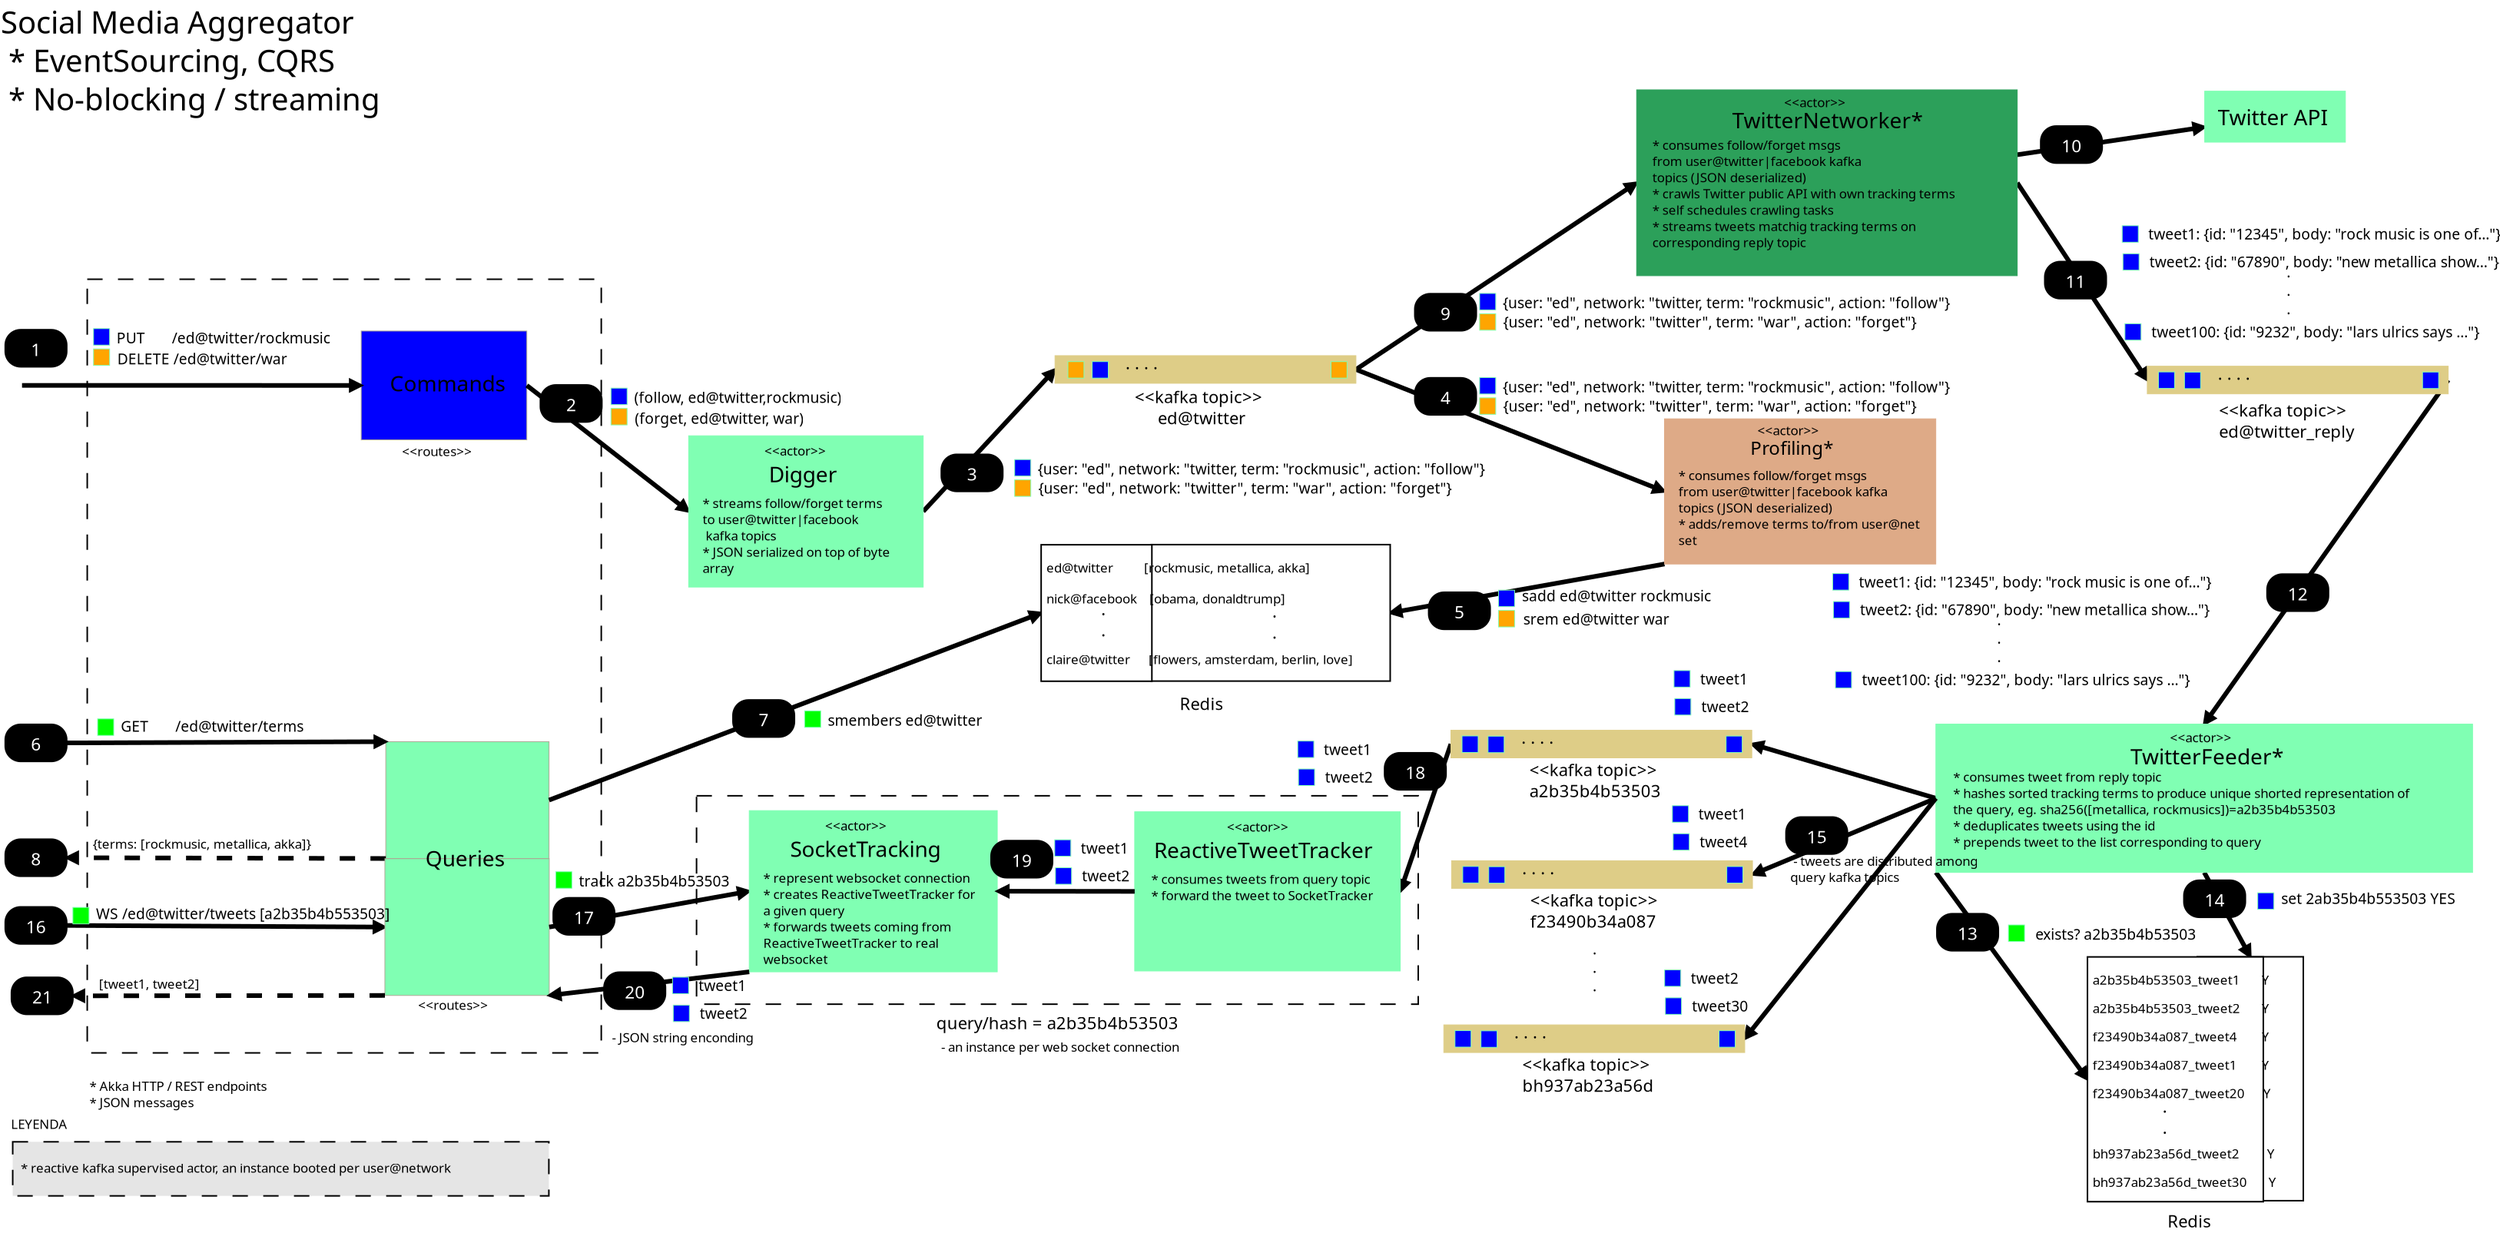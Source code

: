 <?xml version="1.0" encoding="UTF-8"?>
<dia:diagram xmlns:dia="http://www.lysator.liu.se/~alla/dia/">
  <dia:layer name="Background" visible="true" active="true">
    <dia:object type="Standard - Box" version="0" id="O0">
      <dia:attribute name="obj_pos">
        <dia:point val="-153.145,-65.698"/>
      </dia:attribute>
      <dia:attribute name="obj_bb">
        <dia:rectangle val="-153.195,-65.748;-106.128,-52.084"/>
      </dia:attribute>
      <dia:attribute name="elem_corner">
        <dia:point val="-153.145,-65.698"/>
      </dia:attribute>
      <dia:attribute name="elem_width">
        <dia:real val="46.968"/>
      </dia:attribute>
      <dia:attribute name="elem_height">
        <dia:real val="13.564"/>
      </dia:attribute>
      <dia:attribute name="show_background">
        <dia:boolean val="true"/>
      </dia:attribute>
      <dia:attribute name="line_style">
        <dia:enum val="1"/>
      </dia:attribute>
    </dia:object>
    <dia:object type="Standard - Box" version="0" id="O1">
      <dia:attribute name="obj_pos">
        <dia:point val="-192.798,-99.317"/>
      </dia:attribute>
      <dia:attribute name="obj_bb">
        <dia:rectangle val="-192.848,-99.367;-159.295,-48.913"/>
      </dia:attribute>
      <dia:attribute name="elem_corner">
        <dia:point val="-192.798,-99.317"/>
      </dia:attribute>
      <dia:attribute name="elem_width">
        <dia:real val="33.453"/>
      </dia:attribute>
      <dia:attribute name="elem_height">
        <dia:real val="50.353"/>
      </dia:attribute>
      <dia:attribute name="show_background">
        <dia:boolean val="true"/>
      </dia:attribute>
      <dia:attribute name="line_style">
        <dia:enum val="1"/>
      </dia:attribute>
    </dia:object>
    <dia:object type="Standard - Text" version="1" id="O2">
      <dia:attribute name="obj_pos">
        <dia:point val="-198.426,-115.302"/>
      </dia:attribute>
      <dia:attribute name="obj_bb">
        <dia:rectangle val="-198.426,-117.16;-172.236,-109.83"/>
      </dia:attribute>
      <dia:attribute name="text">
        <dia:composite type="text">
          <dia:attribute name="string">
            <dia:string>#Social Media Aggregator 
 * EventSourcing, CQRS
 * No-blocking / streaming#</dia:string>
          </dia:attribute>
          <dia:attribute name="font">
            <dia:font family="'Segoe UI'" style="0" name="Courier"/>
          </dia:attribute>
          <dia:attribute name="height">
            <dia:real val="2.5"/>
          </dia:attribute>
          <dia:attribute name="pos">
            <dia:point val="-198.426,-115.302"/>
          </dia:attribute>
          <dia:attribute name="color">
            <dia:color val="#000000"/>
          </dia:attribute>
          <dia:attribute name="alignment">
            <dia:enum val="0"/>
          </dia:attribute>
        </dia:composite>
      </dia:attribute>
      <dia:attribute name="valign">
        <dia:enum val="3"/>
      </dia:attribute>
    </dia:object>
    <dia:object type="Standard - Text" version="1" id="O3">
      <dia:attribute name="obj_pos">
        <dia:point val="-150.707,-82.226"/>
      </dia:attribute>
      <dia:attribute name="obj_bb">
        <dia:rectangle val="-150.707,-83.246;-150.357,-81.966"/>
      </dia:attribute>
      <dia:attribute name="text">
        <dia:composite type="text">
          <dia:attribute name="string">
            <dia:string># #</dia:string>
          </dia:attribute>
          <dia:attribute name="font">
            <dia:font family="'Segoe UI'" style="0" name="Courier"/>
          </dia:attribute>
          <dia:attribute name="height">
            <dia:real val="1.375"/>
          </dia:attribute>
          <dia:attribute name="pos">
            <dia:point val="-150.707,-82.226"/>
          </dia:attribute>
          <dia:attribute name="color">
            <dia:color val="#000000"/>
          </dia:attribute>
          <dia:attribute name="alignment">
            <dia:enum val="0"/>
          </dia:attribute>
        </dia:composite>
      </dia:attribute>
      <dia:attribute name="valign">
        <dia:enum val="3"/>
      </dia:attribute>
    </dia:object>
    <dia:object type="Standard - Box" version="0" id="O4">
      <dia:attribute name="obj_pos">
        <dia:point val="-174.968,-95.946"/>
      </dia:attribute>
      <dia:attribute name="obj_bb">
        <dia:rectangle val="-174.968,-95.946;-164.191,-88.865"/>
      </dia:attribute>
      <dia:attribute name="elem_corner">
        <dia:point val="-174.968,-95.946"/>
      </dia:attribute>
      <dia:attribute name="elem_width">
        <dia:real val="10.777"/>
      </dia:attribute>
      <dia:attribute name="elem_height">
        <dia:real val="7.081"/>
      </dia:attribute>
      <dia:attribute name="border_width">
        <dia:real val="0"/>
      </dia:attribute>
      <dia:attribute name="border_color">
        <dia:color val="#aca793"/>
      </dia:attribute>
      <dia:attribute name="inner_color">
        <dia:color val="#0000ff"/>
      </dia:attribute>
      <dia:attribute name="show_background">
        <dia:boolean val="true"/>
      </dia:attribute>
    </dia:object>
    <dia:object type="Standard - Text" version="1" id="O5">
      <dia:attribute name="obj_pos">
        <dia:point val="-197.067,-101.261"/>
      </dia:attribute>
      <dia:attribute name="obj_bb">
        <dia:rectangle val="-197.067,-102.281;-196.717,-101.001"/>
      </dia:attribute>
      <dia:attribute name="text">
        <dia:composite type="text">
          <dia:attribute name="string">
            <dia:string># #</dia:string>
          </dia:attribute>
          <dia:attribute name="font">
            <dia:font family="'Segoe UI'" style="0" name="Courier"/>
          </dia:attribute>
          <dia:attribute name="height">
            <dia:real val="1.375"/>
          </dia:attribute>
          <dia:attribute name="pos">
            <dia:point val="-197.067,-101.261"/>
          </dia:attribute>
          <dia:attribute name="color">
            <dia:color val="#000000"/>
          </dia:attribute>
          <dia:attribute name="alignment">
            <dia:enum val="0"/>
          </dia:attribute>
        </dia:composite>
      </dia:attribute>
      <dia:attribute name="valign">
        <dia:enum val="3"/>
      </dia:attribute>
    </dia:object>
    <dia:object type="Standard - Text" version="1" id="O6">
      <dia:attribute name="obj_pos">
        <dia:point val="-173.095,-92.015"/>
      </dia:attribute>
      <dia:attribute name="obj_bb">
        <dia:rectangle val="-173.095,-93.315;-165.167,-89.935"/>
      </dia:attribute>
      <dia:attribute name="text">
        <dia:composite type="text">
          <dia:attribute name="string">
            <dia:string>#Commands
#</dia:string>
          </dia:attribute>
          <dia:attribute name="font">
            <dia:font family="'Segoe UI'" style="0" name="Courier"/>
          </dia:attribute>
          <dia:attribute name="height">
            <dia:real val="1.75"/>
          </dia:attribute>
          <dia:attribute name="pos">
            <dia:point val="-173.095,-92.015"/>
          </dia:attribute>
          <dia:attribute name="color">
            <dia:color val="#000000"/>
          </dia:attribute>
          <dia:attribute name="alignment">
            <dia:enum val="0"/>
          </dia:attribute>
        </dia:composite>
      </dia:attribute>
      <dia:attribute name="valign">
        <dia:enum val="3"/>
      </dia:attribute>
    </dia:object>
    <dia:object type="Standard - Line" version="0" id="O7">
      <dia:attribute name="obj_pos">
        <dia:point val="-197.042,-92.409"/>
      </dia:attribute>
      <dia:attribute name="obj_bb">
        <dia:rectangle val="-197.192,-92.899;-174.632,-91.914"/>
      </dia:attribute>
      <dia:attribute name="conn_endpoints">
        <dia:point val="-197.042,-92.409"/>
        <dia:point val="-174.967,-92.406"/>
      </dia:attribute>
      <dia:attribute name="numcp">
        <dia:int val="1"/>
      </dia:attribute>
      <dia:attribute name="line_width">
        <dia:real val="0.3"/>
      </dia:attribute>
      <dia:attribute name="end_arrow">
        <dia:enum val="3"/>
      </dia:attribute>
      <dia:attribute name="end_arrow_length">
        <dia:real val="0.5"/>
      </dia:attribute>
      <dia:attribute name="end_arrow_width">
        <dia:real val="0.5"/>
      </dia:attribute>
      <dia:connections>
        <dia:connection handle="1" to="O4" connection="8"/>
      </dia:connections>
    </dia:object>
    <dia:object type="Standard - Line" version="0" id="O8">
      <dia:attribute name="obj_pos">
        <dia:point val="-164.19,-92.406"/>
      </dia:attribute>
      <dia:attribute name="obj_bb">
        <dia:rectangle val="-164.401,-92.616;-153.394,-83.996"/>
      </dia:attribute>
      <dia:attribute name="conn_endpoints">
        <dia:point val="-164.19,-92.406"/>
        <dia:point val="-153.659,-84.206"/>
      </dia:attribute>
      <dia:attribute name="numcp">
        <dia:int val="1"/>
      </dia:attribute>
      <dia:attribute name="line_width">
        <dia:real val="0.3"/>
      </dia:attribute>
      <dia:attribute name="end_arrow">
        <dia:enum val="3"/>
      </dia:attribute>
      <dia:attribute name="end_arrow_length">
        <dia:real val="0.5"/>
      </dia:attribute>
      <dia:attribute name="end_arrow_width">
        <dia:real val="0.5"/>
      </dia:attribute>
      <dia:connections>
        <dia:connection handle="0" to="O4" connection="4"/>
        <dia:connection handle="1" to="O86" connection="3"/>
      </dia:connections>
    </dia:object>
    <dia:object type="Standard - Text" version="1" id="O9">
      <dia:attribute name="obj_pos">
        <dia:point val="-148.473,-81.769"/>
      </dia:attribute>
      <dia:attribute name="obj_bb">
        <dia:rectangle val="-148.473,-82.364;-148.473,-81.619"/>
      </dia:attribute>
      <dia:attribute name="text">
        <dia:composite type="text">
          <dia:attribute name="string">
            <dia:string>##</dia:string>
          </dia:attribute>
          <dia:attribute name="font">
            <dia:font family="sans" style="0" name="Helvetica"/>
          </dia:attribute>
          <dia:attribute name="height">
            <dia:real val="0.8"/>
          </dia:attribute>
          <dia:attribute name="pos">
            <dia:point val="-148.473,-81.769"/>
          </dia:attribute>
          <dia:attribute name="color">
            <dia:color val="#000000"/>
          </dia:attribute>
          <dia:attribute name="alignment">
            <dia:enum val="0"/>
          </dia:attribute>
        </dia:composite>
      </dia:attribute>
      <dia:attribute name="valign">
        <dia:enum val="3"/>
      </dia:attribute>
    </dia:object>
    <dia:object type="Standard - Text" version="1" id="O10">
      <dia:attribute name="obj_pos">
        <dia:point val="-190.885,-95.138"/>
      </dia:attribute>
      <dia:attribute name="obj_bb">
        <dia:rectangle val="-190.885,-96.028;-176.022,-94.911"/>
      </dia:attribute>
      <dia:attribute name="text">
        <dia:composite type="text">
          <dia:attribute name="string">
            <dia:string>#PUT       /ed@twitter/rockmusic#</dia:string>
          </dia:attribute>
          <dia:attribute name="font">
            <dia:font family="'Segoe UI'" style="0" name="Courier"/>
          </dia:attribute>
          <dia:attribute name="height">
            <dia:real val="1.199"/>
          </dia:attribute>
          <dia:attribute name="pos">
            <dia:point val="-190.885,-95.138"/>
          </dia:attribute>
          <dia:attribute name="color">
            <dia:color val="#000000"/>
          </dia:attribute>
          <dia:attribute name="alignment">
            <dia:enum val="0"/>
          </dia:attribute>
        </dia:composite>
      </dia:attribute>
      <dia:attribute name="valign">
        <dia:enum val="3"/>
      </dia:attribute>
    </dia:object>
    <dia:object type="UML - Activity" version="0" id="O11">
      <dia:attribute name="obj_pos">
        <dia:point val="-198.134,-96.031"/>
      </dia:attribute>
      <dia:attribute name="obj_bb">
        <dia:rectangle val="-198.184,-96.081;-194.084,-93.57"/>
      </dia:attribute>
      <dia:attribute name="meta">
        <dia:composite type="dict"/>
      </dia:attribute>
      <dia:attribute name="elem_corner">
        <dia:point val="-198.134,-96.031"/>
      </dia:attribute>
      <dia:attribute name="elem_width">
        <dia:real val="4"/>
      </dia:attribute>
      <dia:attribute name="elem_height">
        <dia:real val="2.411"/>
      </dia:attribute>
      <dia:attribute name="line_colour">
        <dia:color val="#000000"/>
      </dia:attribute>
      <dia:attribute name="fill_colour">
        <dia:color val="#000000"/>
      </dia:attribute>
      <dia:attribute name="text">
        <dia:composite type="text">
          <dia:attribute name="string">
            <dia:string>#1#</dia:string>
          </dia:attribute>
          <dia:attribute name="font">
            <dia:font family="'Segoe UI'" style="0" name="Courier"/>
          </dia:attribute>
          <dia:attribute name="height">
            <dia:real val="1.411"/>
          </dia:attribute>
          <dia:attribute name="pos">
            <dia:point val="-196.134,-94.481"/>
          </dia:attribute>
          <dia:attribute name="color">
            <dia:color val="#ffffff"/>
          </dia:attribute>
          <dia:attribute name="alignment">
            <dia:enum val="1"/>
          </dia:attribute>
        </dia:composite>
      </dia:attribute>
    </dia:object>
    <dia:object type="Standard - Line" version="0" id="O12">
      <dia:attribute name="obj_pos">
        <dia:point val="-138.393,-84.206"/>
      </dia:attribute>
      <dia:attribute name="obj_bb">
        <dia:rectangle val="-138.605,-93.69;-129.588,-83.994"/>
      </dia:attribute>
      <dia:attribute name="conn_endpoints">
        <dia:point val="-138.393,-84.206"/>
        <dia:point val="-129.816,-93.444"/>
      </dia:attribute>
      <dia:attribute name="numcp">
        <dia:int val="1"/>
      </dia:attribute>
      <dia:attribute name="line_width">
        <dia:real val="0.3"/>
      </dia:attribute>
      <dia:attribute name="end_arrow">
        <dia:enum val="3"/>
      </dia:attribute>
      <dia:attribute name="end_arrow_length">
        <dia:real val="0.5"/>
      </dia:attribute>
      <dia:attribute name="end_arrow_width">
        <dia:real val="0.5"/>
      </dia:attribute>
      <dia:connections>
        <dia:connection handle="0" to="O86" connection="4"/>
        <dia:connection handle="1" to="O90" connection="3"/>
      </dia:connections>
    </dia:object>
    <dia:object type="Standard - Line" version="0" id="O13">
      <dia:attribute name="obj_pos">
        <dia:point val="-110.232,-93.444"/>
      </dia:attribute>
      <dia:attribute name="obj_bb">
        <dia:rectangle val="-110.427,-93.639;-89.839,-85.264"/>
      </dia:attribute>
      <dia:attribute name="conn_endpoints">
        <dia:point val="-110.232,-93.444"/>
        <dia:point val="-90.151,-85.508"/>
      </dia:attribute>
      <dia:attribute name="numcp">
        <dia:int val="1"/>
      </dia:attribute>
      <dia:attribute name="line_width">
        <dia:real val="0.3"/>
      </dia:attribute>
      <dia:attribute name="end_arrow">
        <dia:enum val="3"/>
      </dia:attribute>
      <dia:attribute name="end_arrow_length">
        <dia:real val="0.5"/>
      </dia:attribute>
      <dia:attribute name="end_arrow_width">
        <dia:real val="0.5"/>
      </dia:attribute>
      <dia:connections>
        <dia:connection handle="0" to="O90" connection="4"/>
        <dia:connection handle="1" to="O29" connection="3"/>
      </dia:connections>
    </dia:object>
    <dia:object type="Standard - Line" version="0" id="O14">
      <dia:attribute name="obj_pos">
        <dia:point val="-90.151,-80.783"/>
      </dia:attribute>
      <dia:attribute name="obj_bb">
        <dia:rectangle val="-108.332,-80.957;-89.977,-77.233"/>
      </dia:attribute>
      <dia:attribute name="conn_endpoints">
        <dia:point val="-90.151,-80.783"/>
        <dia:point val="-108.002,-77.604"/>
      </dia:attribute>
      <dia:attribute name="numcp">
        <dia:int val="1"/>
      </dia:attribute>
      <dia:attribute name="line_width">
        <dia:real val="0.3"/>
      </dia:attribute>
      <dia:attribute name="end_arrow">
        <dia:enum val="3"/>
      </dia:attribute>
      <dia:attribute name="end_arrow_length">
        <dia:real val="0.5"/>
      </dia:attribute>
      <dia:attribute name="end_arrow_width">
        <dia:real val="0.5"/>
      </dia:attribute>
      <dia:connections>
        <dia:connection handle="0" to="O29" connection="5"/>
        <dia:connection handle="1" to="O32" connection="4"/>
      </dia:connections>
    </dia:object>
    <dia:object type="Standard - Text" version="1" id="O15">
      <dia:attribute name="obj_pos">
        <dia:point val="-190.837,-93.775"/>
      </dia:attribute>
      <dia:attribute name="obj_bb">
        <dia:rectangle val="-190.837,-94.665;-179.105,-93.548"/>
      </dia:attribute>
      <dia:attribute name="text">
        <dia:composite type="text">
          <dia:attribute name="string">
            <dia:string>#DELETE /ed@twitter/war#</dia:string>
          </dia:attribute>
          <dia:attribute name="font">
            <dia:font family="'Segoe UI'" style="0" name="Courier"/>
          </dia:attribute>
          <dia:attribute name="height">
            <dia:real val="1.199"/>
          </dia:attribute>
          <dia:attribute name="pos">
            <dia:point val="-190.837,-93.775"/>
          </dia:attribute>
          <dia:attribute name="color">
            <dia:color val="#000000"/>
          </dia:attribute>
          <dia:attribute name="alignment">
            <dia:enum val="0"/>
          </dia:attribute>
        </dia:composite>
      </dia:attribute>
      <dia:attribute name="valign">
        <dia:enum val="3"/>
      </dia:attribute>
    </dia:object>
    <dia:object type="Standard - Box" version="0" id="O16">
      <dia:attribute name="obj_pos">
        <dia:point val="-192.389,-94.783"/>
      </dia:attribute>
      <dia:attribute name="obj_bb">
        <dia:rectangle val="-192.389,-94.783;-191.342,-93.71"/>
      </dia:attribute>
      <dia:attribute name="elem_corner">
        <dia:point val="-192.389,-94.783"/>
      </dia:attribute>
      <dia:attribute name="elem_width">
        <dia:real val="1.047"/>
      </dia:attribute>
      <dia:attribute name="elem_height">
        <dia:real val="1.074"/>
      </dia:attribute>
      <dia:attribute name="border_width">
        <dia:real val="0"/>
      </dia:attribute>
      <dia:attribute name="border_color">
        <dia:color val="#80ffb3"/>
      </dia:attribute>
      <dia:attribute name="inner_color">
        <dia:color val="#ffa500"/>
      </dia:attribute>
      <dia:attribute name="show_background">
        <dia:boolean val="true"/>
      </dia:attribute>
    </dia:object>
    <dia:object type="Standard - Box" version="0" id="O17">
      <dia:attribute name="obj_pos">
        <dia:point val="-192.389,-96.104"/>
      </dia:attribute>
      <dia:attribute name="obj_bb">
        <dia:rectangle val="-192.389,-96.104;-191.342,-95.031"/>
      </dia:attribute>
      <dia:attribute name="elem_corner">
        <dia:point val="-192.389,-96.104"/>
      </dia:attribute>
      <dia:attribute name="elem_width">
        <dia:real val="1.047"/>
      </dia:attribute>
      <dia:attribute name="elem_height">
        <dia:real val="1.074"/>
      </dia:attribute>
      <dia:attribute name="border_width">
        <dia:real val="0"/>
      </dia:attribute>
      <dia:attribute name="border_color">
        <dia:color val="#80ffb3"/>
      </dia:attribute>
      <dia:attribute name="inner_color">
        <dia:color val="#0000ff"/>
      </dia:attribute>
      <dia:attribute name="show_background">
        <dia:boolean val="true"/>
      </dia:attribute>
    </dia:object>
    <dia:object type="Standard - Box" version="0" id="O18">
      <dia:attribute name="obj_pos">
        <dia:point val="-173.368,-69.22"/>
      </dia:attribute>
      <dia:attribute name="obj_bb">
        <dia:rectangle val="-173.368,-69.22;-162.746,-61.616"/>
      </dia:attribute>
      <dia:attribute name="elem_corner">
        <dia:point val="-173.368,-69.22"/>
      </dia:attribute>
      <dia:attribute name="elem_width">
        <dia:real val="10.622"/>
      </dia:attribute>
      <dia:attribute name="elem_height">
        <dia:real val="7.604"/>
      </dia:attribute>
      <dia:attribute name="border_width">
        <dia:real val="0"/>
      </dia:attribute>
      <dia:attribute name="border_color">
        <dia:color val="#aca793"/>
      </dia:attribute>
      <dia:attribute name="inner_color">
        <dia:color val="#80ffb3"/>
      </dia:attribute>
      <dia:attribute name="show_background">
        <dia:boolean val="true"/>
      </dia:attribute>
    </dia:object>
    <dia:object type="Standard - Line" version="0" id="O19">
      <dia:attribute name="obj_pos">
        <dia:point val="-194.134,-69.14"/>
      </dia:attribute>
      <dia:attribute name="obj_bb">
        <dia:rectangle val="-194.285,-69.71;-173.033,-68.724"/>
      </dia:attribute>
      <dia:attribute name="conn_endpoints">
        <dia:point val="-194.134,-69.14"/>
        <dia:point val="-173.368,-69.22"/>
      </dia:attribute>
      <dia:attribute name="numcp">
        <dia:int val="1"/>
      </dia:attribute>
      <dia:attribute name="line_width">
        <dia:real val="0.3"/>
      </dia:attribute>
      <dia:attribute name="end_arrow">
        <dia:enum val="3"/>
      </dia:attribute>
      <dia:attribute name="end_arrow_length">
        <dia:real val="0.5"/>
      </dia:attribute>
      <dia:attribute name="end_arrow_width">
        <dia:real val="0.5"/>
      </dia:attribute>
      <dia:connections>
        <dia:connection handle="0" to="O21" connection="4"/>
        <dia:connection handle="1" to="O18" connection="0"/>
      </dia:connections>
    </dia:object>
    <dia:object type="Standard - Text" version="1" id="O20">
      <dia:attribute name="obj_pos">
        <dia:point val="-190.617,-69.867"/>
      </dia:attribute>
      <dia:attribute name="obj_bb">
        <dia:rectangle val="-190.617,-70.757;-177.787,-69.639"/>
      </dia:attribute>
      <dia:attribute name="text">
        <dia:composite type="text">
          <dia:attribute name="string">
            <dia:string>#GET       /ed@twitter/terms#</dia:string>
          </dia:attribute>
          <dia:attribute name="font">
            <dia:font family="'Segoe UI'" style="0" name="Courier"/>
          </dia:attribute>
          <dia:attribute name="height">
            <dia:real val="1.199"/>
          </dia:attribute>
          <dia:attribute name="pos">
            <dia:point val="-190.617,-69.867"/>
          </dia:attribute>
          <dia:attribute name="color">
            <dia:color val="#000000"/>
          </dia:attribute>
          <dia:attribute name="alignment">
            <dia:enum val="0"/>
          </dia:attribute>
        </dia:composite>
      </dia:attribute>
      <dia:attribute name="valign">
        <dia:enum val="3"/>
      </dia:attribute>
    </dia:object>
    <dia:object type="UML - Activity" version="0" id="O21">
      <dia:attribute name="obj_pos">
        <dia:point val="-198.134,-70.346"/>
      </dia:attribute>
      <dia:attribute name="obj_bb">
        <dia:rectangle val="-198.184,-70.395;-194.084,-67.884"/>
      </dia:attribute>
      <dia:attribute name="meta">
        <dia:composite type="dict"/>
      </dia:attribute>
      <dia:attribute name="elem_corner">
        <dia:point val="-198.134,-70.346"/>
      </dia:attribute>
      <dia:attribute name="elem_width">
        <dia:real val="4"/>
      </dia:attribute>
      <dia:attribute name="elem_height">
        <dia:real val="2.411"/>
      </dia:attribute>
      <dia:attribute name="line_colour">
        <dia:color val="#000000"/>
      </dia:attribute>
      <dia:attribute name="fill_colour">
        <dia:color val="#000000"/>
      </dia:attribute>
      <dia:attribute name="text">
        <dia:composite type="text">
          <dia:attribute name="string">
            <dia:string>#6#</dia:string>
          </dia:attribute>
          <dia:attribute name="font">
            <dia:font family="'Segoe UI'" style="0" name="Courier"/>
          </dia:attribute>
          <dia:attribute name="height">
            <dia:real val="1.411"/>
          </dia:attribute>
          <dia:attribute name="pos">
            <dia:point val="-196.134,-68.796"/>
          </dia:attribute>
          <dia:attribute name="color">
            <dia:color val="#ffffff"/>
          </dia:attribute>
          <dia:attribute name="alignment">
            <dia:enum val="1"/>
          </dia:attribute>
        </dia:composite>
      </dia:attribute>
    </dia:object>
    <dia:object type="Standard - Box" version="0" id="O22">
      <dia:attribute name="obj_pos">
        <dia:point val="-192.122,-70.703"/>
      </dia:attribute>
      <dia:attribute name="obj_bb">
        <dia:rectangle val="-192.122,-70.703;-191.075,-69.629"/>
      </dia:attribute>
      <dia:attribute name="elem_corner">
        <dia:point val="-192.122,-70.703"/>
      </dia:attribute>
      <dia:attribute name="elem_width">
        <dia:real val="1.047"/>
      </dia:attribute>
      <dia:attribute name="elem_height">
        <dia:real val="1.074"/>
      </dia:attribute>
      <dia:attribute name="border_width">
        <dia:real val="0"/>
      </dia:attribute>
      <dia:attribute name="border_color">
        <dia:color val="#80ffb3"/>
      </dia:attribute>
      <dia:attribute name="inner_color">
        <dia:color val="#00ff00"/>
      </dia:attribute>
      <dia:attribute name="show_background">
        <dia:boolean val="true"/>
      </dia:attribute>
    </dia:object>
    <dia:object type="Standard - Line" version="0" id="O23">
      <dia:attribute name="obj_pos">
        <dia:point val="-162.745,-65.418"/>
      </dia:attribute>
      <dia:attribute name="obj_bb">
        <dia:rectangle val="-162.939,-77.845;-130.404,-65.224"/>
      </dia:attribute>
      <dia:attribute name="conn_endpoints">
        <dia:point val="-162.745,-65.418"/>
        <dia:point val="-130.718,-77.596"/>
      </dia:attribute>
      <dia:attribute name="numcp">
        <dia:int val="1"/>
      </dia:attribute>
      <dia:attribute name="line_width">
        <dia:real val="0.3"/>
      </dia:attribute>
      <dia:attribute name="end_arrow">
        <dia:enum val="3"/>
      </dia:attribute>
      <dia:attribute name="end_arrow_length">
        <dia:real val="0.5"/>
      </dia:attribute>
      <dia:attribute name="end_arrow_width">
        <dia:real val="0.5"/>
      </dia:attribute>
      <dia:connections>
        <dia:connection handle="0" to="O18" connection="4"/>
        <dia:connection handle="1" to="O33" connection="3"/>
      </dia:connections>
    </dia:object>
    <dia:object type="Standard - Text" version="1" id="O24">
      <dia:attribute name="obj_pos">
        <dia:point val="-192.65,-46.491"/>
      </dia:attribute>
      <dia:attribute name="obj_bb">
        <dia:rectangle val="-192.65,-47.279;-179.978,-45.233"/>
      </dia:attribute>
      <dia:attribute name="text">
        <dia:composite type="text">
          <dia:attribute name="string">
            <dia:string>#* Akka HTTP / REST endpoints
* JSON messages#</dia:string>
          </dia:attribute>
          <dia:attribute name="font">
            <dia:font family="'Segoe UI'" style="0" name="Courier"/>
          </dia:attribute>
          <dia:attribute name="height">
            <dia:real val="1.058"/>
          </dia:attribute>
          <dia:attribute name="pos">
            <dia:point val="-192.65,-46.491"/>
          </dia:attribute>
          <dia:attribute name="color">
            <dia:color val="#000000"/>
          </dia:attribute>
          <dia:attribute name="alignment">
            <dia:enum val="0"/>
          </dia:attribute>
        </dia:composite>
      </dia:attribute>
      <dia:attribute name="valign">
        <dia:enum val="3"/>
      </dia:attribute>
    </dia:object>
    <dia:object type="Standard - Line" version="0" id="O25">
      <dia:attribute name="obj_pos">
        <dia:point val="-173.368,-61.616"/>
      </dia:attribute>
      <dia:attribute name="obj_bb">
        <dia:rectangle val="-194.469,-62.158;-173.218,-61.172"/>
      </dia:attribute>
      <dia:attribute name="conn_endpoints">
        <dia:point val="-173.368,-61.616"/>
        <dia:point val="-194.134,-61.667"/>
      </dia:attribute>
      <dia:attribute name="numcp">
        <dia:int val="1"/>
      </dia:attribute>
      <dia:attribute name="line_width">
        <dia:real val="0.3"/>
      </dia:attribute>
      <dia:attribute name="line_style">
        <dia:enum val="1"/>
      </dia:attribute>
      <dia:attribute name="end_arrow">
        <dia:enum val="3"/>
      </dia:attribute>
      <dia:attribute name="end_arrow_length">
        <dia:real val="0.5"/>
      </dia:attribute>
      <dia:attribute name="end_arrow_width">
        <dia:real val="0.5"/>
      </dia:attribute>
      <dia:connections>
        <dia:connection handle="0" to="O18" connection="5"/>
        <dia:connection handle="1" to="O26" connection="4"/>
      </dia:connections>
    </dia:object>
    <dia:object type="UML - Activity" version="0" id="O26">
      <dia:attribute name="obj_pos">
        <dia:point val="-198.134,-62.872"/>
      </dia:attribute>
      <dia:attribute name="obj_bb">
        <dia:rectangle val="-198.184,-62.922;-194.084,-60.411"/>
      </dia:attribute>
      <dia:attribute name="meta">
        <dia:composite type="dict"/>
      </dia:attribute>
      <dia:attribute name="elem_corner">
        <dia:point val="-198.134,-62.872"/>
      </dia:attribute>
      <dia:attribute name="elem_width">
        <dia:real val="4"/>
      </dia:attribute>
      <dia:attribute name="elem_height">
        <dia:real val="2.411"/>
      </dia:attribute>
      <dia:attribute name="line_colour">
        <dia:color val="#000000"/>
      </dia:attribute>
      <dia:attribute name="fill_colour">
        <dia:color val="#000000"/>
      </dia:attribute>
      <dia:attribute name="text">
        <dia:composite type="text">
          <dia:attribute name="string">
            <dia:string>#8#</dia:string>
          </dia:attribute>
          <dia:attribute name="font">
            <dia:font family="'Segoe UI'" style="0" name="Courier"/>
          </dia:attribute>
          <dia:attribute name="height">
            <dia:real val="1.411"/>
          </dia:attribute>
          <dia:attribute name="pos">
            <dia:point val="-196.134,-61.322"/>
          </dia:attribute>
          <dia:attribute name="color">
            <dia:color val="#ffffff"/>
          </dia:attribute>
          <dia:attribute name="alignment">
            <dia:enum val="1"/>
          </dia:attribute>
        </dia:composite>
      </dia:attribute>
    </dia:object>
    <dia:object type="Standard - Text" version="1" id="O27">
      <dia:attribute name="obj_pos">
        <dia:point val="-192.444,-62.26"/>
      </dia:attribute>
      <dia:attribute name="obj_bb">
        <dia:rectangle val="-192.444,-63.047;-176.411,-62.06"/>
      </dia:attribute>
      <dia:attribute name="text">
        <dia:composite type="text">
          <dia:attribute name="string">
            <dia:string>#{terms: [rockmusic, metallica, akka]}#</dia:string>
          </dia:attribute>
          <dia:attribute name="font">
            <dia:font family="'Segoe UI'" style="0" name="Courier"/>
          </dia:attribute>
          <dia:attribute name="height">
            <dia:real val="1.058"/>
          </dia:attribute>
          <dia:attribute name="pos">
            <dia:point val="-192.444,-62.26"/>
          </dia:attribute>
          <dia:attribute name="color">
            <dia:color val="#000000"/>
          </dia:attribute>
          <dia:attribute name="alignment">
            <dia:enum val="0"/>
          </dia:attribute>
        </dia:composite>
      </dia:attribute>
      <dia:attribute name="valign">
        <dia:enum val="3"/>
      </dia:attribute>
    </dia:object>
    <dia:object type="Standard - Line" version="0" id="O28">
      <dia:attribute name="obj_pos">
        <dia:point val="-110.232,-93.444"/>
      </dia:attribute>
      <dia:attribute name="obj_bb">
        <dia:rectangle val="-110.44,-105.804;-91.685,-93.236"/>
      </dia:attribute>
      <dia:attribute name="conn_endpoints">
        <dia:point val="-110.232,-93.444"/>
        <dia:point val="-91.964,-105.596"/>
      </dia:attribute>
      <dia:attribute name="numcp">
        <dia:int val="1"/>
      </dia:attribute>
      <dia:attribute name="line_width">
        <dia:real val="0.3"/>
      </dia:attribute>
      <dia:attribute name="end_arrow">
        <dia:enum val="3"/>
      </dia:attribute>
      <dia:attribute name="end_arrow_length">
        <dia:real val="0.5"/>
      </dia:attribute>
      <dia:attribute name="end_arrow_width">
        <dia:real val="0.5"/>
      </dia:attribute>
      <dia:connections>
        <dia:connection handle="0" to="O90" connection="4"/>
        <dia:connection handle="1" to="O96" connection="3"/>
      </dia:connections>
    </dia:object>
    <dia:object type="Standard - Box" version="0" id="O29">
      <dia:attribute name="obj_pos">
        <dia:point val="-90.151,-90.233"/>
      </dia:attribute>
      <dia:attribute name="obj_bb">
        <dia:rectangle val="-90.151,-90.233;-72.494,-80.783"/>
      </dia:attribute>
      <dia:attribute name="elem_corner">
        <dia:point val="-90.151,-90.233"/>
      </dia:attribute>
      <dia:attribute name="elem_width">
        <dia:real val="17.657"/>
      </dia:attribute>
      <dia:attribute name="elem_height">
        <dia:real val="9.45"/>
      </dia:attribute>
      <dia:attribute name="border_width">
        <dia:real val="0"/>
      </dia:attribute>
      <dia:attribute name="border_color">
        <dia:color val="#deaa87"/>
      </dia:attribute>
      <dia:attribute name="inner_color">
        <dia:color val="#deaa87"/>
      </dia:attribute>
      <dia:attribute name="show_background">
        <dia:boolean val="true"/>
      </dia:attribute>
    </dia:object>
    <dia:object type="Standard - Text" version="1" id="O30">
      <dia:attribute name="obj_pos">
        <dia:point val="-84.567,-87.895"/>
      </dia:attribute>
      <dia:attribute name="obj_bb">
        <dia:rectangle val="-84.567,-89.01;-79.122,-87.613"/>
      </dia:attribute>
      <dia:attribute name="text">
        <dia:composite type="text">
          <dia:attribute name="string">
            <dia:string>#Profiling*#</dia:string>
          </dia:attribute>
          <dia:attribute name="font">
            <dia:font family="'Segoe UI'" style="0" name="Courier"/>
          </dia:attribute>
          <dia:attribute name="height">
            <dia:real val="1.5"/>
          </dia:attribute>
          <dia:attribute name="pos">
            <dia:point val="-84.567,-87.895"/>
          </dia:attribute>
          <dia:attribute name="color">
            <dia:color val="#000000"/>
          </dia:attribute>
          <dia:attribute name="alignment">
            <dia:enum val="0"/>
          </dia:attribute>
        </dia:composite>
      </dia:attribute>
      <dia:attribute name="valign">
        <dia:enum val="3"/>
      </dia:attribute>
    </dia:object>
    <dia:object type="Standard - Text" version="1" id="O31">
      <dia:attribute name="obj_pos">
        <dia:point val="-89.24,-86.248"/>
      </dia:attribute>
      <dia:attribute name="obj_bb">
        <dia:rectangle val="-89.24,-87.035;-72.543,-80.756"/>
      </dia:attribute>
      <dia:attribute name="text">
        <dia:composite type="text">
          <dia:attribute name="string">
            <dia:string>#* consumes follow/forget msgs 
from user@twitter|facebook kafka
topics (JSON deserialized)
* adds/remove terms to/from user@net
set
#</dia:string>
          </dia:attribute>
          <dia:attribute name="font">
            <dia:font family="'Segoe UI'" style="0" name="Courier"/>
          </dia:attribute>
          <dia:attribute name="height">
            <dia:real val="1.058"/>
          </dia:attribute>
          <dia:attribute name="pos">
            <dia:point val="-89.24,-86.248"/>
          </dia:attribute>
          <dia:attribute name="color">
            <dia:color val="#000000"/>
          </dia:attribute>
          <dia:attribute name="alignment">
            <dia:enum val="0"/>
          </dia:attribute>
        </dia:composite>
      </dia:attribute>
      <dia:attribute name="valign">
        <dia:enum val="3"/>
      </dia:attribute>
    </dia:object>
    <dia:group>
      <dia:object type="Standard - Box" version="0" id="O32">
        <dia:attribute name="obj_pos">
          <dia:point val="-123.571,-82.046"/>
        </dia:attribute>
        <dia:attribute name="obj_bb">
          <dia:rectangle val="-123.621,-82.096;-107.952,-73.112"/>
        </dia:attribute>
        <dia:attribute name="elem_corner">
          <dia:point val="-123.571,-82.046"/>
        </dia:attribute>
        <dia:attribute name="elem_width">
          <dia:real val="15.569"/>
        </dia:attribute>
        <dia:attribute name="elem_height">
          <dia:real val="8.883"/>
        </dia:attribute>
        <dia:attribute name="show_background">
          <dia:boolean val="true"/>
        </dia:attribute>
      </dia:object>
      <dia:object type="Standard - Box" version="0" id="O33">
        <dia:attribute name="obj_pos">
          <dia:point val="-130.718,-82.037"/>
        </dia:attribute>
        <dia:attribute name="obj_bb">
          <dia:rectangle val="-130.768,-82.087;-123.462,-73.104"/>
        </dia:attribute>
        <dia:attribute name="elem_corner">
          <dia:point val="-130.718,-82.037"/>
        </dia:attribute>
        <dia:attribute name="elem_width">
          <dia:real val="7.206"/>
        </dia:attribute>
        <dia:attribute name="elem_height">
          <dia:real val="8.883"/>
        </dia:attribute>
        <dia:attribute name="show_background">
          <dia:boolean val="true"/>
        </dia:attribute>
      </dia:object>
      <dia:object type="Standard - Text" version="1" id="O34">
        <dia:attribute name="obj_pos">
          <dia:point val="-130.381,-80.233"/>
        </dia:attribute>
        <dia:attribute name="obj_bb">
          <dia:rectangle val="-130.381,-81.02;-111.036,-80.033"/>
        </dia:attribute>
        <dia:attribute name="text">
          <dia:composite type="text">
            <dia:attribute name="string">
              <dia:string>#ed@twitter          [rockmusic, metallica, akka]#</dia:string>
            </dia:attribute>
            <dia:attribute name="font">
              <dia:font family="'Segoe UI'" style="0" name="Courier"/>
            </dia:attribute>
            <dia:attribute name="height">
              <dia:real val="1.058"/>
            </dia:attribute>
            <dia:attribute name="pos">
              <dia:point val="-130.381,-80.233"/>
            </dia:attribute>
            <dia:attribute name="color">
              <dia:color val="#000000"/>
            </dia:attribute>
            <dia:attribute name="alignment">
              <dia:enum val="0"/>
            </dia:attribute>
          </dia:composite>
        </dia:attribute>
        <dia:attribute name="valign">
          <dia:enum val="3"/>
        </dia:attribute>
      </dia:object>
      <dia:object type="Standard - Text" version="1" id="O35">
        <dia:attribute name="obj_pos">
          <dia:point val="-130.381,-78.223"/>
        </dia:attribute>
        <dia:attribute name="obj_bb">
          <dia:rectangle val="-130.381,-79.01;-113.273,-78.023"/>
        </dia:attribute>
        <dia:attribute name="text">
          <dia:composite type="text">
            <dia:attribute name="string">
              <dia:string>#nick@facebook    [obama, donaldtrump]#</dia:string>
            </dia:attribute>
            <dia:attribute name="font">
              <dia:font family="'Segoe UI'" style="0" name="Courier"/>
            </dia:attribute>
            <dia:attribute name="height">
              <dia:real val="1.058"/>
            </dia:attribute>
            <dia:attribute name="pos">
              <dia:point val="-130.381,-78.223"/>
            </dia:attribute>
            <dia:attribute name="color">
              <dia:color val="#000000"/>
            </dia:attribute>
            <dia:attribute name="alignment">
              <dia:enum val="0"/>
            </dia:attribute>
          </dia:composite>
        </dia:attribute>
        <dia:attribute name="valign">
          <dia:enum val="3"/>
        </dia:attribute>
      </dia:object>
      <dia:object type="Standard - Text" version="1" id="O36">
        <dia:attribute name="obj_pos">
          <dia:point val="-130.381,-74.267"/>
        </dia:attribute>
        <dia:attribute name="obj_bb">
          <dia:rectangle val="-130.381,-75.055;-108.424,-74.067"/>
        </dia:attribute>
        <dia:attribute name="text">
          <dia:composite type="text">
            <dia:attribute name="string">
              <dia:string>#claire@twitter      [flowers, amsterdam, berlin, love]#</dia:string>
            </dia:attribute>
            <dia:attribute name="font">
              <dia:font family="'Segoe UI'" style="0" name="Courier"/>
            </dia:attribute>
            <dia:attribute name="height">
              <dia:real val="1.058"/>
            </dia:attribute>
            <dia:attribute name="pos">
              <dia:point val="-130.381,-74.267"/>
            </dia:attribute>
            <dia:attribute name="color">
              <dia:color val="#000000"/>
            </dia:attribute>
            <dia:attribute name="alignment">
              <dia:enum val="0"/>
            </dia:attribute>
          </dia:composite>
        </dia:attribute>
        <dia:attribute name="valign">
          <dia:enum val="3"/>
        </dia:attribute>
      </dia:object>
      <dia:object type="Standard - Text" version="1" id="O37">
        <dia:attribute name="obj_pos">
          <dia:point val="-126.814,-77.445"/>
        </dia:attribute>
        <dia:attribute name="obj_bb">
          <dia:rectangle val="-126.814,-78.465;-126.464,-75.81"/>
        </dia:attribute>
        <dia:attribute name="text">
          <dia:composite type="text">
            <dia:attribute name="string">
              <dia:string>#.
.#</dia:string>
            </dia:attribute>
            <dia:attribute name="font">
              <dia:font family="'Segoe UI'" style="0" name="Courier"/>
            </dia:attribute>
            <dia:attribute name="height">
              <dia:real val="1.375"/>
            </dia:attribute>
            <dia:attribute name="pos">
              <dia:point val="-126.814,-77.445"/>
            </dia:attribute>
            <dia:attribute name="color">
              <dia:color val="#000000"/>
            </dia:attribute>
            <dia:attribute name="alignment">
              <dia:enum val="0"/>
            </dia:attribute>
          </dia:composite>
        </dia:attribute>
        <dia:attribute name="valign">
          <dia:enum val="3"/>
        </dia:attribute>
      </dia:object>
      <dia:object type="Standard - Text" version="1" id="O38">
        <dia:attribute name="obj_pos">
          <dia:point val="-115.682,-77.291"/>
        </dia:attribute>
        <dia:attribute name="obj_bb">
          <dia:rectangle val="-115.682,-78.311;-115.332,-75.656"/>
        </dia:attribute>
        <dia:attribute name="text">
          <dia:composite type="text">
            <dia:attribute name="string">
              <dia:string>#.
.#</dia:string>
            </dia:attribute>
            <dia:attribute name="font">
              <dia:font family="'Segoe UI'" style="0" name="Courier"/>
            </dia:attribute>
            <dia:attribute name="height">
              <dia:real val="1.375"/>
            </dia:attribute>
            <dia:attribute name="pos">
              <dia:point val="-115.682,-77.291"/>
            </dia:attribute>
            <dia:attribute name="color">
              <dia:color val="#000000"/>
            </dia:attribute>
            <dia:attribute name="alignment">
              <dia:enum val="0"/>
            </dia:attribute>
          </dia:composite>
        </dia:attribute>
        <dia:attribute name="valign">
          <dia:enum val="3"/>
        </dia:attribute>
      </dia:object>
      <dia:object type="Standard - Text" version="1" id="O39">
        <dia:attribute name="obj_pos">
          <dia:point val="-121.703,-71.286"/>
        </dia:attribute>
        <dia:attribute name="obj_bb">
          <dia:rectangle val="-121.703,-72.306;-118.736,-71.026"/>
        </dia:attribute>
        <dia:attribute name="text">
          <dia:composite type="text">
            <dia:attribute name="string">
              <dia:string>#Redis#</dia:string>
            </dia:attribute>
            <dia:attribute name="font">
              <dia:font family="'Segoe UI'" style="0" name="Courier"/>
            </dia:attribute>
            <dia:attribute name="height">
              <dia:real val="1.375"/>
            </dia:attribute>
            <dia:attribute name="pos">
              <dia:point val="-121.703,-71.286"/>
            </dia:attribute>
            <dia:attribute name="color">
              <dia:color val="#000000"/>
            </dia:attribute>
            <dia:attribute name="alignment">
              <dia:enum val="0"/>
            </dia:attribute>
          </dia:composite>
        </dia:attribute>
        <dia:attribute name="valign">
          <dia:enum val="3"/>
        </dia:attribute>
      </dia:object>
    </dia:group>
    <dia:group>
      <dia:object type="UML - Activity" version="0" id="O40">
        <dia:attribute name="obj_pos">
          <dia:point val="-106.399,-92.901"/>
        </dia:attribute>
        <dia:attribute name="obj_bb">
          <dia:rectangle val="-106.449,-92.951;-102.349,-90.44"/>
        </dia:attribute>
        <dia:attribute name="meta">
          <dia:composite type="dict"/>
        </dia:attribute>
        <dia:attribute name="elem_corner">
          <dia:point val="-106.399,-92.901"/>
        </dia:attribute>
        <dia:attribute name="elem_width">
          <dia:real val="4"/>
        </dia:attribute>
        <dia:attribute name="elem_height">
          <dia:real val="2.411"/>
        </dia:attribute>
        <dia:attribute name="line_colour">
          <dia:color val="#000000"/>
        </dia:attribute>
        <dia:attribute name="fill_colour">
          <dia:color val="#000000"/>
        </dia:attribute>
        <dia:attribute name="text">
          <dia:composite type="text">
            <dia:attribute name="string">
              <dia:string>#4#</dia:string>
            </dia:attribute>
            <dia:attribute name="font">
              <dia:font family="'Segoe UI'" style="0" name="Courier"/>
            </dia:attribute>
            <dia:attribute name="height">
              <dia:real val="1.411"/>
            </dia:attribute>
            <dia:attribute name="pos">
              <dia:point val="-104.399,-91.351"/>
            </dia:attribute>
            <dia:attribute name="color">
              <dia:color val="#ffffff"/>
            </dia:attribute>
            <dia:attribute name="alignment">
              <dia:enum val="1"/>
            </dia:attribute>
          </dia:composite>
        </dia:attribute>
      </dia:object>
      <dia:object type="Standard - Text" version="1" id="O41">
        <dia:attribute name="obj_pos">
          <dia:point val="-100.677,-91.955"/>
        </dia:attribute>
        <dia:attribute name="obj_bb">
          <dia:rectangle val="-100.677,-92.845;-68.727,-91.728"/>
        </dia:attribute>
        <dia:attribute name="text">
          <dia:composite type="text">
            <dia:attribute name="string">
              <dia:string>#{user: "ed", network: "twitter, term: "rockmusic", action: "follow"}#</dia:string>
            </dia:attribute>
            <dia:attribute name="font">
              <dia:font family="'Segoe UI'" style="0" name="Courier"/>
            </dia:attribute>
            <dia:attribute name="height">
              <dia:real val="1.199"/>
            </dia:attribute>
            <dia:attribute name="pos">
              <dia:point val="-100.677,-91.955"/>
            </dia:attribute>
            <dia:attribute name="color">
              <dia:color val="#000000"/>
            </dia:attribute>
            <dia:attribute name="alignment">
              <dia:enum val="0"/>
            </dia:attribute>
          </dia:composite>
        </dia:attribute>
        <dia:attribute name="valign">
          <dia:enum val="3"/>
        </dia:attribute>
      </dia:object>
      <dia:object type="Standard - Box" version="0" id="O42">
        <dia:attribute name="obj_pos">
          <dia:point val="-102.181,-91.6"/>
        </dia:attribute>
        <dia:attribute name="obj_bb">
          <dia:rectangle val="-102.181,-91.6;-101.134,-90.527"/>
        </dia:attribute>
        <dia:attribute name="elem_corner">
          <dia:point val="-102.181,-91.6"/>
        </dia:attribute>
        <dia:attribute name="elem_width">
          <dia:real val="1.047"/>
        </dia:attribute>
        <dia:attribute name="elem_height">
          <dia:real val="1.074"/>
        </dia:attribute>
        <dia:attribute name="border_width">
          <dia:real val="0"/>
        </dia:attribute>
        <dia:attribute name="border_color">
          <dia:color val="#80ffb3"/>
        </dia:attribute>
        <dia:attribute name="inner_color">
          <dia:color val="#ffa500"/>
        </dia:attribute>
        <dia:attribute name="show_background">
          <dia:boolean val="true"/>
        </dia:attribute>
      </dia:object>
      <dia:object type="Standard - Box" version="0" id="O43">
        <dia:attribute name="obj_pos">
          <dia:point val="-102.181,-92.922"/>
        </dia:attribute>
        <dia:attribute name="obj_bb">
          <dia:rectangle val="-102.181,-92.922;-101.134,-91.848"/>
        </dia:attribute>
        <dia:attribute name="elem_corner">
          <dia:point val="-102.181,-92.922"/>
        </dia:attribute>
        <dia:attribute name="elem_width">
          <dia:real val="1.047"/>
        </dia:attribute>
        <dia:attribute name="elem_height">
          <dia:real val="1.074"/>
        </dia:attribute>
        <dia:attribute name="border_width">
          <dia:real val="0"/>
        </dia:attribute>
        <dia:attribute name="border_color">
          <dia:color val="#80ffb3"/>
        </dia:attribute>
        <dia:attribute name="inner_color">
          <dia:color val="#0000ff"/>
        </dia:attribute>
        <dia:attribute name="show_background">
          <dia:boolean val="true"/>
        </dia:attribute>
      </dia:object>
      <dia:object type="Standard - Text" version="1" id="O44">
        <dia:attribute name="obj_pos">
          <dia:point val="-100.645,-90.701"/>
        </dia:attribute>
        <dia:attribute name="obj_bb">
          <dia:rectangle val="-100.645,-91.591;-71.32,-90.474"/>
        </dia:attribute>
        <dia:attribute name="text">
          <dia:composite type="text">
            <dia:attribute name="string">
              <dia:string>#{user: "ed", network: "twitter", term: "war", action: "forget"}#</dia:string>
            </dia:attribute>
            <dia:attribute name="font">
              <dia:font family="'Segoe UI'" style="0" name="Courier"/>
            </dia:attribute>
            <dia:attribute name="height">
              <dia:real val="1.199"/>
            </dia:attribute>
            <dia:attribute name="pos">
              <dia:point val="-100.645,-90.701"/>
            </dia:attribute>
            <dia:attribute name="color">
              <dia:color val="#000000"/>
            </dia:attribute>
            <dia:attribute name="alignment">
              <dia:enum val="0"/>
            </dia:attribute>
          </dia:composite>
        </dia:attribute>
        <dia:attribute name="valign">
          <dia:enum val="3"/>
        </dia:attribute>
      </dia:object>
    </dia:group>
    <dia:group>
      <dia:object type="UML - Activity" version="0" id="O45">
        <dia:attribute name="obj_pos">
          <dia:point val="-137.215,-87.92"/>
        </dia:attribute>
        <dia:attribute name="obj_bb">
          <dia:rectangle val="-137.265,-87.97;-133.165,-85.459"/>
        </dia:attribute>
        <dia:attribute name="meta">
          <dia:composite type="dict"/>
        </dia:attribute>
        <dia:attribute name="elem_corner">
          <dia:point val="-137.215,-87.92"/>
        </dia:attribute>
        <dia:attribute name="elem_width">
          <dia:real val="4"/>
        </dia:attribute>
        <dia:attribute name="elem_height">
          <dia:real val="2.411"/>
        </dia:attribute>
        <dia:attribute name="line_colour">
          <dia:color val="#000000"/>
        </dia:attribute>
        <dia:attribute name="fill_colour">
          <dia:color val="#000000"/>
        </dia:attribute>
        <dia:attribute name="text">
          <dia:composite type="text">
            <dia:attribute name="string">
              <dia:string>#3#</dia:string>
            </dia:attribute>
            <dia:attribute name="font">
              <dia:font family="'Segoe UI'" style="0" name="Courier"/>
            </dia:attribute>
            <dia:attribute name="height">
              <dia:real val="1.411"/>
            </dia:attribute>
            <dia:attribute name="pos">
              <dia:point val="-135.215,-86.37"/>
            </dia:attribute>
            <dia:attribute name="color">
              <dia:color val="#ffffff"/>
            </dia:attribute>
            <dia:attribute name="alignment">
              <dia:enum val="1"/>
            </dia:attribute>
          </dia:composite>
        </dia:attribute>
      </dia:object>
      <dia:object type="Standard - Text" version="1" id="O46">
        <dia:attribute name="obj_pos">
          <dia:point val="-130.935,-86.616"/>
        </dia:attribute>
        <dia:attribute name="obj_bb">
          <dia:rectangle val="-130.935,-87.506;-98.985,-86.388"/>
        </dia:attribute>
        <dia:attribute name="text">
          <dia:composite type="text">
            <dia:attribute name="string">
              <dia:string>#{user: "ed", network: "twitter, term: "rockmusic", action: "follow"}#</dia:string>
            </dia:attribute>
            <dia:attribute name="font">
              <dia:font family="'Segoe UI'" style="0" name="Courier"/>
            </dia:attribute>
            <dia:attribute name="height">
              <dia:real val="1.199"/>
            </dia:attribute>
            <dia:attribute name="pos">
              <dia:point val="-130.935,-86.616"/>
            </dia:attribute>
            <dia:attribute name="color">
              <dia:color val="#000000"/>
            </dia:attribute>
            <dia:attribute name="alignment">
              <dia:enum val="0"/>
            </dia:attribute>
          </dia:composite>
        </dia:attribute>
        <dia:attribute name="valign">
          <dia:enum val="3"/>
        </dia:attribute>
      </dia:object>
      <dia:object type="Standard - Box" version="0" id="O47">
        <dia:attribute name="obj_pos">
          <dia:point val="-132.44,-86.261"/>
        </dia:attribute>
        <dia:attribute name="obj_bb">
          <dia:rectangle val="-132.44,-86.261;-131.393,-85.187"/>
        </dia:attribute>
        <dia:attribute name="elem_corner">
          <dia:point val="-132.44,-86.261"/>
        </dia:attribute>
        <dia:attribute name="elem_width">
          <dia:real val="1.047"/>
        </dia:attribute>
        <dia:attribute name="elem_height">
          <dia:real val="1.074"/>
        </dia:attribute>
        <dia:attribute name="border_width">
          <dia:real val="0"/>
        </dia:attribute>
        <dia:attribute name="border_color">
          <dia:color val="#80ffb3"/>
        </dia:attribute>
        <dia:attribute name="inner_color">
          <dia:color val="#ffa500"/>
        </dia:attribute>
        <dia:attribute name="show_background">
          <dia:boolean val="true"/>
        </dia:attribute>
      </dia:object>
      <dia:object type="Standard - Box" version="0" id="O48">
        <dia:attribute name="obj_pos">
          <dia:point val="-132.44,-87.582"/>
        </dia:attribute>
        <dia:attribute name="obj_bb">
          <dia:rectangle val="-132.44,-87.582;-131.393,-86.508"/>
        </dia:attribute>
        <dia:attribute name="elem_corner">
          <dia:point val="-132.44,-87.582"/>
        </dia:attribute>
        <dia:attribute name="elem_width">
          <dia:real val="1.047"/>
        </dia:attribute>
        <dia:attribute name="elem_height">
          <dia:real val="1.074"/>
        </dia:attribute>
        <dia:attribute name="border_width">
          <dia:real val="0"/>
        </dia:attribute>
        <dia:attribute name="border_color">
          <dia:color val="#80ffb3"/>
        </dia:attribute>
        <dia:attribute name="inner_color">
          <dia:color val="#0000ff"/>
        </dia:attribute>
        <dia:attribute name="show_background">
          <dia:boolean val="true"/>
        </dia:attribute>
      </dia:object>
      <dia:object type="Standard - Text" version="1" id="O49">
        <dia:attribute name="obj_pos">
          <dia:point val="-130.903,-85.362"/>
        </dia:attribute>
        <dia:attribute name="obj_bb">
          <dia:rectangle val="-130.903,-86.252;-101.578,-85.134"/>
        </dia:attribute>
        <dia:attribute name="text">
          <dia:composite type="text">
            <dia:attribute name="string">
              <dia:string>#{user: "ed", network: "twitter", term: "war", action: "forget"}#</dia:string>
            </dia:attribute>
            <dia:attribute name="font">
              <dia:font family="'Segoe UI'" style="0" name="Courier"/>
            </dia:attribute>
            <dia:attribute name="height">
              <dia:real val="1.199"/>
            </dia:attribute>
            <dia:attribute name="pos">
              <dia:point val="-130.903,-85.362"/>
            </dia:attribute>
            <dia:attribute name="color">
              <dia:color val="#000000"/>
            </dia:attribute>
            <dia:attribute name="alignment">
              <dia:enum val="0"/>
            </dia:attribute>
          </dia:composite>
        </dia:attribute>
        <dia:attribute name="valign">
          <dia:enum val="3"/>
        </dia:attribute>
      </dia:object>
    </dia:group>
    <dia:object type="Standard - Line" version="0" id="O50">
      <dia:attribute name="obj_pos">
        <dia:point val="-67.194,-105.596"/>
      </dia:attribute>
      <dia:attribute name="obj_bb">
        <dia:rectangle val="-67.402,-105.804;-58.522,-92.479"/>
      </dia:attribute>
      <dia:attribute name="conn_endpoints">
        <dia:point val="-67.194,-105.596"/>
        <dia:point val="-58.73,-92.759"/>
      </dia:attribute>
      <dia:attribute name="numcp">
        <dia:int val="1"/>
      </dia:attribute>
      <dia:attribute name="line_width">
        <dia:real val="0.3"/>
      </dia:attribute>
      <dia:attribute name="end_arrow">
        <dia:enum val="3"/>
      </dia:attribute>
      <dia:attribute name="end_arrow_length">
        <dia:real val="0.5"/>
      </dia:attribute>
      <dia:attribute name="end_arrow_width">
        <dia:real val="0.5"/>
      </dia:attribute>
      <dia:connections>
        <dia:connection handle="0" to="O96" connection="4"/>
        <dia:connection handle="1" to="O105" connection="3"/>
      </dia:connections>
    </dia:object>
    <dia:object type="Standard - Line" version="0" id="O51">
      <dia:attribute name="obj_pos">
        <dia:point val="-39.146,-92.759"/>
      </dia:attribute>
      <dia:attribute name="obj_bb">
        <dia:rectangle val="-55.233,-92.968;-38.937,-70.09"/>
      </dia:attribute>
      <dia:attribute name="conn_endpoints">
        <dia:point val="-39.146,-92.759"/>
        <dia:point val="-55.024,-70.364"/>
      </dia:attribute>
      <dia:attribute name="numcp">
        <dia:int val="1"/>
      </dia:attribute>
      <dia:attribute name="line_width">
        <dia:real val="0.3"/>
      </dia:attribute>
      <dia:attribute name="end_arrow">
        <dia:enum val="3"/>
      </dia:attribute>
      <dia:attribute name="end_arrow_length">
        <dia:real val="0.5"/>
      </dia:attribute>
      <dia:attribute name="end_arrow_width">
        <dia:real val="0.5"/>
      </dia:attribute>
      <dia:connections>
        <dia:connection handle="0" to="O105" connection="4"/>
        <dia:connection handle="1" to="O111" connection="1"/>
      </dia:connections>
    </dia:object>
    <dia:object type="Standard - Line" version="0" id="O52">
      <dia:attribute name="obj_pos">
        <dia:point val="-72.489,-60.709"/>
      </dia:attribute>
      <dia:attribute name="obj_bb">
        <dia:rectangle val="-72.698,-60.919;-62.414,-46.975"/>
      </dia:attribute>
      <dia:attribute name="conn_endpoints">
        <dia:point val="-72.489,-60.709"/>
        <dia:point val="-62.624,-47.245"/>
      </dia:attribute>
      <dia:attribute name="numcp">
        <dia:int val="1"/>
      </dia:attribute>
      <dia:attribute name="line_width">
        <dia:real val="0.3"/>
      </dia:attribute>
      <dia:attribute name="end_arrow">
        <dia:enum val="3"/>
      </dia:attribute>
      <dia:attribute name="end_arrow_length">
        <dia:real val="0.5"/>
      </dia:attribute>
      <dia:attribute name="end_arrow_width">
        <dia:real val="0.5"/>
      </dia:attribute>
      <dia:connections>
        <dia:connection handle="0" to="O111" connection="5"/>
        <dia:connection handle="1" to="O132" connection="3"/>
      </dia:connections>
    </dia:object>
    <dia:object type="Standard - Line" version="0" id="O53">
      <dia:attribute name="obj_pos">
        <dia:point val="-72.489,-65.537"/>
      </dia:attribute>
      <dia:attribute name="obj_bb">
        <dia:rectangle val="-84.791,-69.355;-72.302,-65.35"/>
      </dia:attribute>
      <dia:attribute name="conn_endpoints">
        <dia:point val="-72.489,-65.537"/>
        <dia:point val="-84.469,-69.066"/>
      </dia:attribute>
      <dia:attribute name="numcp">
        <dia:int val="1"/>
      </dia:attribute>
      <dia:attribute name="line_width">
        <dia:real val="0.3"/>
      </dia:attribute>
      <dia:attribute name="end_arrow">
        <dia:enum val="3"/>
      </dia:attribute>
      <dia:attribute name="end_arrow_length">
        <dia:real val="0.5"/>
      </dia:attribute>
      <dia:attribute name="end_arrow_width">
        <dia:real val="0.5"/>
      </dia:attribute>
      <dia:connections>
        <dia:connection handle="0" to="O111" connection="3"/>
        <dia:connection handle="1" to="O158" connection="4"/>
      </dia:connections>
    </dia:object>
    <dia:object type="Standard - Line" version="0" id="O54">
      <dia:attribute name="obj_pos">
        <dia:point val="-55.024,-60.709"/>
      </dia:attribute>
      <dia:attribute name="obj_bb">
        <dia:rectangle val="-55.227,-60.913;-51.818,-54.925"/>
      </dia:attribute>
      <dia:attribute name="conn_endpoints">
        <dia:point val="-55.024,-60.709"/>
        <dia:point val="-52.027,-55.219"/>
      </dia:attribute>
      <dia:attribute name="numcp">
        <dia:int val="1"/>
      </dia:attribute>
      <dia:attribute name="line_width">
        <dia:real val="0.3"/>
      </dia:attribute>
      <dia:attribute name="end_arrow">
        <dia:enum val="3"/>
      </dia:attribute>
      <dia:attribute name="end_arrow_length">
        <dia:real val="0.5"/>
      </dia:attribute>
      <dia:attribute name="end_arrow_width">
        <dia:real val="0.5"/>
      </dia:attribute>
      <dia:connections>
        <dia:connection handle="0" to="O111" connection="6"/>
        <dia:connection handle="1" to="O131" connection="1"/>
      </dia:connections>
    </dia:object>
    <dia:object type="Standard - Line" version="0" id="O55">
      <dia:attribute name="obj_pos">
        <dia:point val="-67.196,-107.423"/>
      </dia:attribute>
      <dia:attribute name="obj_bb">
        <dia:rectangle val="-67.366,-109.616;-54.663,-107.253"/>
      </dia:attribute>
      <dia:attribute name="conn_endpoints">
        <dia:point val="-67.196,-107.423"/>
        <dia:point val="-54.995,-109.224"/>
      </dia:attribute>
      <dia:attribute name="numcp">
        <dia:int val="1"/>
      </dia:attribute>
      <dia:attribute name="line_width">
        <dia:real val="0.3"/>
      </dia:attribute>
      <dia:attribute name="end_arrow">
        <dia:enum val="3"/>
      </dia:attribute>
      <dia:attribute name="end_arrow_length">
        <dia:real val="0.5"/>
      </dia:attribute>
      <dia:attribute name="end_arrow_width">
        <dia:real val="0.5"/>
      </dia:attribute>
      <dia:connections>
        <dia:connection handle="0" to="O96" connection="8"/>
        <dia:connection handle="1" to="O59" connection="8"/>
      </dia:connections>
    </dia:object>
    <dia:group>
      <dia:object type="Standard - Text" version="1" id="O56">
        <dia:attribute name="obj_pos">
          <dia:point val="-66.263,-56.325"/>
        </dia:attribute>
        <dia:attribute name="obj_bb">
          <dia:rectangle val="-66.263,-57.215;-54.45,-56.097"/>
        </dia:attribute>
        <dia:attribute name="text">
          <dia:composite type="text">
            <dia:attribute name="string">
              <dia:string># exists? a2b35b4b53503#</dia:string>
            </dia:attribute>
            <dia:attribute name="font">
              <dia:font family="'Segoe UI'" style="0" name="Courier"/>
            </dia:attribute>
            <dia:attribute name="height">
              <dia:real val="1.199"/>
            </dia:attribute>
            <dia:attribute name="pos">
              <dia:point val="-66.263,-56.325"/>
            </dia:attribute>
            <dia:attribute name="color">
              <dia:color val="#000000"/>
            </dia:attribute>
            <dia:attribute name="alignment">
              <dia:enum val="0"/>
            </dia:attribute>
          </dia:composite>
        </dia:attribute>
        <dia:attribute name="valign">
          <dia:enum val="3"/>
        </dia:attribute>
      </dia:object>
      <dia:object type="Standard - Box" version="0" id="O57">
        <dia:attribute name="obj_pos">
          <dia:point val="-67.767,-57.291"/>
        </dia:attribute>
        <dia:attribute name="obj_bb">
          <dia:rectangle val="-67.767,-57.291;-66.72,-56.217"/>
        </dia:attribute>
        <dia:attribute name="elem_corner">
          <dia:point val="-67.767,-57.291"/>
        </dia:attribute>
        <dia:attribute name="elem_width">
          <dia:real val="1.047"/>
        </dia:attribute>
        <dia:attribute name="elem_height">
          <dia:real val="1.074"/>
        </dia:attribute>
        <dia:attribute name="border_width">
          <dia:real val="0"/>
        </dia:attribute>
        <dia:attribute name="border_color">
          <dia:color val="#80ffb3"/>
        </dia:attribute>
        <dia:attribute name="inner_color">
          <dia:color val="#00ff00"/>
        </dia:attribute>
        <dia:attribute name="show_background">
          <dia:boolean val="true"/>
        </dia:attribute>
      </dia:object>
      <dia:object type="UML - Activity" version="0" id="O58">
        <dia:attribute name="obj_pos">
          <dia:point val="-72.424,-58.022"/>
        </dia:attribute>
        <dia:attribute name="obj_bb">
          <dia:rectangle val="-72.474,-58.072;-68.374,-55.561"/>
        </dia:attribute>
        <dia:attribute name="meta">
          <dia:composite type="dict"/>
        </dia:attribute>
        <dia:attribute name="elem_corner">
          <dia:point val="-72.424,-58.022"/>
        </dia:attribute>
        <dia:attribute name="elem_width">
          <dia:real val="4"/>
        </dia:attribute>
        <dia:attribute name="elem_height">
          <dia:real val="2.411"/>
        </dia:attribute>
        <dia:attribute name="line_colour">
          <dia:color val="#000000"/>
        </dia:attribute>
        <dia:attribute name="fill_colour">
          <dia:color val="#000000"/>
        </dia:attribute>
        <dia:attribute name="text">
          <dia:composite type="text">
            <dia:attribute name="string">
              <dia:string>#13#</dia:string>
            </dia:attribute>
            <dia:attribute name="font">
              <dia:font family="'Segoe UI'" style="0" name="Courier"/>
            </dia:attribute>
            <dia:attribute name="height">
              <dia:real val="1.411"/>
            </dia:attribute>
            <dia:attribute name="pos">
              <dia:point val="-70.424,-56.472"/>
            </dia:attribute>
            <dia:attribute name="color">
              <dia:color val="#ffffff"/>
            </dia:attribute>
            <dia:attribute name="alignment">
              <dia:enum val="1"/>
            </dia:attribute>
          </dia:composite>
        </dia:attribute>
      </dia:object>
    </dia:group>
    <dia:group>
      <dia:object type="Standard - Box" version="0" id="O59">
        <dia:attribute name="obj_pos">
          <dia:point val="-54.995,-111.558"/>
        </dia:attribute>
        <dia:attribute name="obj_bb">
          <dia:rectangle val="-54.995,-111.558;-45.836,-108.24"/>
        </dia:attribute>
        <dia:attribute name="elem_corner">
          <dia:point val="-54.995,-111.558"/>
        </dia:attribute>
        <dia:attribute name="elem_width">
          <dia:real val="9.159"/>
        </dia:attribute>
        <dia:attribute name="elem_height">
          <dia:real val="3.318"/>
        </dia:attribute>
        <dia:attribute name="border_width">
          <dia:real val="0"/>
        </dia:attribute>
        <dia:attribute name="border_color">
          <dia:color val="#80ffb3"/>
        </dia:attribute>
        <dia:attribute name="inner_color">
          <dia:color val="#80ffb3"/>
        </dia:attribute>
        <dia:attribute name="show_background">
          <dia:boolean val="true"/>
        </dia:attribute>
      </dia:object>
      <dia:object type="Standard - Text" version="1" id="O60">
        <dia:attribute name="obj_pos">
          <dia:point val="-54.149,-109.341"/>
        </dia:attribute>
        <dia:attribute name="obj_bb">
          <dia:rectangle val="-54.149,-110.641;-46.794,-109.011"/>
        </dia:attribute>
        <dia:attribute name="text">
          <dia:composite type="text">
            <dia:attribute name="string">
              <dia:string>#Twitter API#</dia:string>
            </dia:attribute>
            <dia:attribute name="font">
              <dia:font family="'Segoe UI'" style="0" name="Courier"/>
            </dia:attribute>
            <dia:attribute name="height">
              <dia:real val="1.75"/>
            </dia:attribute>
            <dia:attribute name="pos">
              <dia:point val="-54.149,-109.341"/>
            </dia:attribute>
            <dia:attribute name="color">
              <dia:color val="#000000"/>
            </dia:attribute>
            <dia:attribute name="alignment">
              <dia:enum val="0"/>
            </dia:attribute>
          </dia:composite>
        </dia:attribute>
        <dia:attribute name="valign">
          <dia:enum val="3"/>
        </dia:attribute>
      </dia:object>
    </dia:group>
    <dia:object type="UML - Activity" version="0" id="O61">
      <dia:attribute name="obj_pos">
        <dia:point val="-65.666,-109.288"/>
      </dia:attribute>
      <dia:attribute name="obj_bb">
        <dia:rectangle val="-65.716,-109.338;-61.616,-106.827"/>
      </dia:attribute>
      <dia:attribute name="meta">
        <dia:composite type="dict"/>
      </dia:attribute>
      <dia:attribute name="elem_corner">
        <dia:point val="-65.666,-109.288"/>
      </dia:attribute>
      <dia:attribute name="elem_width">
        <dia:real val="4"/>
      </dia:attribute>
      <dia:attribute name="elem_height">
        <dia:real val="2.411"/>
      </dia:attribute>
      <dia:attribute name="line_colour">
        <dia:color val="#000000"/>
      </dia:attribute>
      <dia:attribute name="fill_colour">
        <dia:color val="#000000"/>
      </dia:attribute>
      <dia:attribute name="text">
        <dia:composite type="text">
          <dia:attribute name="string">
            <dia:string>#10#</dia:string>
          </dia:attribute>
          <dia:attribute name="font">
            <dia:font family="'Segoe UI'" style="0" name="Courier"/>
          </dia:attribute>
          <dia:attribute name="height">
            <dia:real val="1.411"/>
          </dia:attribute>
          <dia:attribute name="pos">
            <dia:point val="-63.666,-107.738"/>
          </dia:attribute>
          <dia:attribute name="color">
            <dia:color val="#ffffff"/>
          </dia:attribute>
          <dia:attribute name="alignment">
            <dia:enum val="1"/>
          </dia:attribute>
        </dia:composite>
      </dia:attribute>
    </dia:object>
    <dia:group>
      <dia:object type="UML - Activity" version="0" id="O62">
        <dia:attribute name="obj_pos">
          <dia:point val="-150.774,-71.934"/>
        </dia:attribute>
        <dia:attribute name="obj_bb">
          <dia:rectangle val="-150.824,-71.984;-146.724,-69.473"/>
        </dia:attribute>
        <dia:attribute name="meta">
          <dia:composite type="dict"/>
        </dia:attribute>
        <dia:attribute name="elem_corner">
          <dia:point val="-150.774,-71.934"/>
        </dia:attribute>
        <dia:attribute name="elem_width">
          <dia:real val="4"/>
        </dia:attribute>
        <dia:attribute name="elem_height">
          <dia:real val="2.411"/>
        </dia:attribute>
        <dia:attribute name="line_colour">
          <dia:color val="#000000"/>
        </dia:attribute>
        <dia:attribute name="fill_colour">
          <dia:color val="#000000"/>
        </dia:attribute>
        <dia:attribute name="text">
          <dia:composite type="text">
            <dia:attribute name="string">
              <dia:string>#7#</dia:string>
            </dia:attribute>
            <dia:attribute name="font">
              <dia:font family="'Segoe UI'" style="0" name="Courier"/>
            </dia:attribute>
            <dia:attribute name="height">
              <dia:real val="1.411"/>
            </dia:attribute>
            <dia:attribute name="pos">
              <dia:point val="-148.774,-70.384"/>
            </dia:attribute>
            <dia:attribute name="color">
              <dia:color val="#ffffff"/>
            </dia:attribute>
            <dia:attribute name="alignment">
              <dia:enum val="1"/>
            </dia:attribute>
          </dia:composite>
        </dia:attribute>
      </dia:object>
      <dia:group>
        <dia:object type="Standard - Text" version="1" id="O63">
          <dia:attribute name="obj_pos">
            <dia:point val="-144.607,-70.261"/>
          </dia:attribute>
          <dia:attribute name="obj_bb">
            <dia:rectangle val="-144.607,-71.151;-133.917,-70.034"/>
          </dia:attribute>
          <dia:attribute name="text">
            <dia:composite type="text">
              <dia:attribute name="string">
                <dia:string>#smembers ed@twitter#</dia:string>
              </dia:attribute>
              <dia:attribute name="font">
                <dia:font family="'Segoe UI'" style="0" name="Courier"/>
              </dia:attribute>
              <dia:attribute name="height">
                <dia:real val="1.199"/>
              </dia:attribute>
              <dia:attribute name="pos">
                <dia:point val="-144.607,-70.261"/>
              </dia:attribute>
              <dia:attribute name="color">
                <dia:color val="#000000"/>
              </dia:attribute>
              <dia:attribute name="alignment">
                <dia:enum val="0"/>
              </dia:attribute>
            </dia:composite>
          </dia:attribute>
          <dia:attribute name="valign">
            <dia:enum val="3"/>
          </dia:attribute>
        </dia:object>
        <dia:object type="Standard - Box" version="0" id="O64">
          <dia:attribute name="obj_pos">
            <dia:point val="-146.111,-71.227"/>
          </dia:attribute>
          <dia:attribute name="obj_bb">
            <dia:rectangle val="-146.111,-71.227;-145.064,-70.153"/>
          </dia:attribute>
          <dia:attribute name="elem_corner">
            <dia:point val="-146.111,-71.227"/>
          </dia:attribute>
          <dia:attribute name="elem_width">
            <dia:real val="1.047"/>
          </dia:attribute>
          <dia:attribute name="elem_height">
            <dia:real val="1.074"/>
          </dia:attribute>
          <dia:attribute name="border_width">
            <dia:real val="0"/>
          </dia:attribute>
          <dia:attribute name="border_color">
            <dia:color val="#80ffb3"/>
          </dia:attribute>
          <dia:attribute name="inner_color">
            <dia:color val="#00ff00"/>
          </dia:attribute>
          <dia:attribute name="show_background">
            <dia:boolean val="true"/>
          </dia:attribute>
        </dia:object>
      </dia:group>
    </dia:group>
    <dia:group>
      <dia:object type="UML - Activity" version="0" id="O65">
        <dia:attribute name="obj_pos">
          <dia:point val="-105.497,-78.944"/>
        </dia:attribute>
        <dia:attribute name="obj_bb">
          <dia:rectangle val="-105.547,-78.994;-101.447,-76.483"/>
        </dia:attribute>
        <dia:attribute name="meta">
          <dia:composite type="dict"/>
        </dia:attribute>
        <dia:attribute name="elem_corner">
          <dia:point val="-105.497,-78.944"/>
        </dia:attribute>
        <dia:attribute name="elem_width">
          <dia:real val="4"/>
        </dia:attribute>
        <dia:attribute name="elem_height">
          <dia:real val="2.411"/>
        </dia:attribute>
        <dia:attribute name="line_colour">
          <dia:color val="#000000"/>
        </dia:attribute>
        <dia:attribute name="fill_colour">
          <dia:color val="#000000"/>
        </dia:attribute>
        <dia:attribute name="text">
          <dia:composite type="text">
            <dia:attribute name="string">
              <dia:string>#5#</dia:string>
            </dia:attribute>
            <dia:attribute name="font">
              <dia:font family="'Segoe UI'" style="0" name="Courier"/>
            </dia:attribute>
            <dia:attribute name="height">
              <dia:real val="1.411"/>
            </dia:attribute>
            <dia:attribute name="pos">
              <dia:point val="-103.497,-77.394"/>
            </dia:attribute>
            <dia:attribute name="color">
              <dia:color val="#ffffff"/>
            </dia:attribute>
            <dia:attribute name="alignment">
              <dia:enum val="1"/>
            </dia:attribute>
          </dia:composite>
        </dia:attribute>
      </dia:object>
      <dia:object type="Standard - Text" version="1" id="O66">
        <dia:attribute name="obj_pos">
          <dia:point val="-99.422,-78.36"/>
        </dia:attribute>
        <dia:attribute name="obj_bb">
          <dia:rectangle val="-99.422,-79.25;-86.292,-78.132"/>
        </dia:attribute>
        <dia:attribute name="text">
          <dia:composite type="text">
            <dia:attribute name="string">
              <dia:string>#sadd ed@twitter rockmusic#</dia:string>
            </dia:attribute>
            <dia:attribute name="font">
              <dia:font family="'Segoe UI'" style="0" name="Courier"/>
            </dia:attribute>
            <dia:attribute name="height">
              <dia:real val="1.199"/>
            </dia:attribute>
            <dia:attribute name="pos">
              <dia:point val="-99.422,-78.36"/>
            </dia:attribute>
            <dia:attribute name="color">
              <dia:color val="#000000"/>
            </dia:attribute>
            <dia:attribute name="alignment">
              <dia:enum val="0"/>
            </dia:attribute>
          </dia:composite>
        </dia:attribute>
        <dia:attribute name="valign">
          <dia:enum val="3"/>
        </dia:attribute>
      </dia:object>
      <dia:object type="Standard - Text" version="1" id="O67">
        <dia:attribute name="obj_pos">
          <dia:point val="-99.337,-76.841"/>
        </dia:attribute>
        <dia:attribute name="obj_bb">
          <dia:rectangle val="-99.337,-77.731;-89.23,-76.614"/>
        </dia:attribute>
        <dia:attribute name="text">
          <dia:composite type="text">
            <dia:attribute name="string">
              <dia:string>#srem ed@twitter war#</dia:string>
            </dia:attribute>
            <dia:attribute name="font">
              <dia:font family="'Segoe UI'" style="0" name="Courier"/>
            </dia:attribute>
            <dia:attribute name="height">
              <dia:real val="1.199"/>
            </dia:attribute>
            <dia:attribute name="pos">
              <dia:point val="-99.337,-76.841"/>
            </dia:attribute>
            <dia:attribute name="color">
              <dia:color val="#000000"/>
            </dia:attribute>
            <dia:attribute name="alignment">
              <dia:enum val="0"/>
            </dia:attribute>
          </dia:composite>
        </dia:attribute>
        <dia:attribute name="valign">
          <dia:enum val="3"/>
        </dia:attribute>
      </dia:object>
      <dia:object type="Standard - Box" version="0" id="O68">
        <dia:attribute name="obj_pos">
          <dia:point val="-100.954,-77.762"/>
        </dia:attribute>
        <dia:attribute name="obj_bb">
          <dia:rectangle val="-100.954,-77.762;-99.907,-76.688"/>
        </dia:attribute>
        <dia:attribute name="elem_corner">
          <dia:point val="-100.954,-77.762"/>
        </dia:attribute>
        <dia:attribute name="elem_width">
          <dia:real val="1.047"/>
        </dia:attribute>
        <dia:attribute name="elem_height">
          <dia:real val="1.074"/>
        </dia:attribute>
        <dia:attribute name="border_width">
          <dia:real val="0"/>
        </dia:attribute>
        <dia:attribute name="border_color">
          <dia:color val="#80ffb3"/>
        </dia:attribute>
        <dia:attribute name="inner_color">
          <dia:color val="#ffa500"/>
        </dia:attribute>
        <dia:attribute name="show_background">
          <dia:boolean val="true"/>
        </dia:attribute>
      </dia:object>
      <dia:object type="Standard - Box" version="0" id="O69">
        <dia:attribute name="obj_pos">
          <dia:point val="-100.954,-79.083"/>
        </dia:attribute>
        <dia:attribute name="obj_bb">
          <dia:rectangle val="-100.954,-79.083;-99.907,-78.009"/>
        </dia:attribute>
        <dia:attribute name="elem_corner">
          <dia:point val="-100.954,-79.083"/>
        </dia:attribute>
        <dia:attribute name="elem_width">
          <dia:real val="1.047"/>
        </dia:attribute>
        <dia:attribute name="elem_height">
          <dia:real val="1.074"/>
        </dia:attribute>
        <dia:attribute name="border_width">
          <dia:real val="0"/>
        </dia:attribute>
        <dia:attribute name="border_color">
          <dia:color val="#80ffb3"/>
        </dia:attribute>
        <dia:attribute name="inner_color">
          <dia:color val="#0000ff"/>
        </dia:attribute>
        <dia:attribute name="show_background">
          <dia:boolean val="true"/>
        </dia:attribute>
      </dia:object>
    </dia:group>
    <dia:object type="Standard - Line" version="0" id="O70">
      <dia:attribute name="obj_pos">
        <dia:point val="-194.134,-57.26"/>
      </dia:attribute>
      <dia:attribute name="obj_bb">
        <dia:rectangle val="-194.285,-57.65;-173.092,-56.664"/>
      </dia:attribute>
      <dia:attribute name="conn_endpoints">
        <dia:point val="-194.134,-57.26"/>
        <dia:point val="-173.427,-57.154"/>
      </dia:attribute>
      <dia:attribute name="numcp">
        <dia:int val="1"/>
      </dia:attribute>
      <dia:attribute name="line_width">
        <dia:real val="0.3"/>
      </dia:attribute>
      <dia:attribute name="end_arrow">
        <dia:enum val="3"/>
      </dia:attribute>
      <dia:attribute name="end_arrow_length">
        <dia:real val="0.5"/>
      </dia:attribute>
      <dia:attribute name="end_arrow_width">
        <dia:real val="0.5"/>
      </dia:attribute>
      <dia:connections>
        <dia:connection handle="0" to="O71" connection="4"/>
        <dia:connection handle="1" to="O72" connection="3"/>
      </dia:connections>
    </dia:object>
    <dia:object type="UML - Activity" version="0" id="O71">
      <dia:attribute name="obj_pos">
        <dia:point val="-198.134,-58.466"/>
      </dia:attribute>
      <dia:attribute name="obj_bb">
        <dia:rectangle val="-198.184,-58.516;-194.084,-56.005"/>
      </dia:attribute>
      <dia:attribute name="meta">
        <dia:composite type="dict"/>
      </dia:attribute>
      <dia:attribute name="elem_corner">
        <dia:point val="-198.134,-58.466"/>
      </dia:attribute>
      <dia:attribute name="elem_width">
        <dia:real val="4"/>
      </dia:attribute>
      <dia:attribute name="elem_height">
        <dia:real val="2.411"/>
      </dia:attribute>
      <dia:attribute name="line_colour">
        <dia:color val="#000000"/>
      </dia:attribute>
      <dia:attribute name="fill_colour">
        <dia:color val="#000000"/>
      </dia:attribute>
      <dia:attribute name="text">
        <dia:composite type="text">
          <dia:attribute name="string">
            <dia:string>#16#</dia:string>
          </dia:attribute>
          <dia:attribute name="font">
            <dia:font family="'Segoe UI'" style="0" name="Courier"/>
          </dia:attribute>
          <dia:attribute name="height">
            <dia:real val="1.411"/>
          </dia:attribute>
          <dia:attribute name="pos">
            <dia:point val="-196.134,-56.916"/>
          </dia:attribute>
          <dia:attribute name="color">
            <dia:color val="#ffffff"/>
          </dia:attribute>
          <dia:attribute name="alignment">
            <dia:enum val="1"/>
          </dia:attribute>
        </dia:composite>
      </dia:attribute>
    </dia:object>
    <dia:object type="Standard - Box" version="0" id="O72">
      <dia:attribute name="obj_pos">
        <dia:point val="-173.427,-61.604"/>
      </dia:attribute>
      <dia:attribute name="obj_bb">
        <dia:rectangle val="-173.427,-61.604;-162.732,-52.704"/>
      </dia:attribute>
      <dia:attribute name="elem_corner">
        <dia:point val="-173.427,-61.604"/>
      </dia:attribute>
      <dia:attribute name="elem_width">
        <dia:real val="10.695"/>
      </dia:attribute>
      <dia:attribute name="elem_height">
        <dia:real val="8.9"/>
      </dia:attribute>
      <dia:attribute name="border_width">
        <dia:real val="0"/>
      </dia:attribute>
      <dia:attribute name="border_color">
        <dia:color val="#aca793"/>
      </dia:attribute>
      <dia:attribute name="inner_color">
        <dia:color val="#80ffb3"/>
      </dia:attribute>
      <dia:attribute name="show_background">
        <dia:boolean val="true"/>
      </dia:attribute>
    </dia:object>
    <dia:object type="Standard - Line" version="0" id="O73">
      <dia:attribute name="obj_pos">
        <dia:point val="-173.427,-52.704"/>
      </dia:attribute>
      <dia:attribute name="obj_bb">
        <dia:rectangle val="-194.066,-53.171;-173.277,-52.186"/>
      </dia:attribute>
      <dia:attribute name="conn_endpoints">
        <dia:point val="-173.427,-52.704"/>
        <dia:point val="-193.731,-52.678"/>
      </dia:attribute>
      <dia:attribute name="numcp">
        <dia:int val="1"/>
      </dia:attribute>
      <dia:attribute name="line_width">
        <dia:real val="0.3"/>
      </dia:attribute>
      <dia:attribute name="line_style">
        <dia:enum val="1"/>
      </dia:attribute>
      <dia:attribute name="end_arrow">
        <dia:enum val="3"/>
      </dia:attribute>
      <dia:attribute name="end_arrow_length">
        <dia:real val="0.5"/>
      </dia:attribute>
      <dia:attribute name="end_arrow_width">
        <dia:real val="0.5"/>
      </dia:attribute>
      <dia:connections>
        <dia:connection handle="0" to="O72" connection="5"/>
        <dia:connection handle="1" to="O74" connection="4"/>
      </dia:connections>
    </dia:object>
    <dia:object type="UML - Activity" version="0" id="O74">
      <dia:attribute name="obj_pos">
        <dia:point val="-197.731,-53.883"/>
      </dia:attribute>
      <dia:attribute name="obj_bb">
        <dia:rectangle val="-197.781,-53.933;-193.681,-51.422"/>
      </dia:attribute>
      <dia:attribute name="meta">
        <dia:composite type="dict"/>
      </dia:attribute>
      <dia:attribute name="elem_corner">
        <dia:point val="-197.731,-53.883"/>
      </dia:attribute>
      <dia:attribute name="elem_width">
        <dia:real val="4"/>
      </dia:attribute>
      <dia:attribute name="elem_height">
        <dia:real val="2.411"/>
      </dia:attribute>
      <dia:attribute name="line_colour">
        <dia:color val="#000000"/>
      </dia:attribute>
      <dia:attribute name="fill_colour">
        <dia:color val="#000000"/>
      </dia:attribute>
      <dia:attribute name="text">
        <dia:composite type="text">
          <dia:attribute name="string">
            <dia:string>#21#</dia:string>
          </dia:attribute>
          <dia:attribute name="font">
            <dia:font family="'Segoe UI'" style="0" name="Courier"/>
          </dia:attribute>
          <dia:attribute name="height">
            <dia:real val="1.411"/>
          </dia:attribute>
          <dia:attribute name="pos">
            <dia:point val="-195.731,-52.333"/>
          </dia:attribute>
          <dia:attribute name="color">
            <dia:color val="#ffffff"/>
          </dia:attribute>
          <dia:attribute name="alignment">
            <dia:enum val="1"/>
          </dia:attribute>
        </dia:composite>
      </dia:attribute>
    </dia:object>
    <dia:object type="Standard - Text" version="1" id="O75">
      <dia:attribute name="obj_pos">
        <dia:point val="-192.04,-53.141"/>
      </dia:attribute>
      <dia:attribute name="obj_bb">
        <dia:rectangle val="-192.04,-53.953;-184.93,-52.891"/>
      </dia:attribute>
      <dia:attribute name="text">
        <dia:composite type="text">
          <dia:attribute name="string">
            <dia:string>#[tweet1, tweet2]#</dia:string>
          </dia:attribute>
          <dia:attribute name="font">
            <dia:font family="'Segoe UI'" style="0" name="Courier"/>
          </dia:attribute>
          <dia:attribute name="height">
            <dia:real val="1.058"/>
          </dia:attribute>
          <dia:attribute name="pos">
            <dia:point val="-192.04,-53.141"/>
          </dia:attribute>
          <dia:attribute name="color">
            <dia:color val="#000000"/>
          </dia:attribute>
          <dia:attribute name="alignment">
            <dia:enum val="0"/>
          </dia:attribute>
        </dia:composite>
      </dia:attribute>
      <dia:attribute name="valign">
        <dia:enum val="3"/>
      </dia:attribute>
    </dia:object>
    <dia:object type="Standard - Line" version="0" id="O76">
      <dia:attribute name="obj_pos">
        <dia:point val="-162.731,-57.154"/>
      </dia:attribute>
      <dia:attribute name="obj_bb">
        <dia:rectangle val="-162.905,-59.856;-149.385,-56.98"/>
      </dia:attribute>
      <dia:attribute name="conn_endpoints">
        <dia:point val="-162.731,-57.154"/>
        <dia:point val="-149.715,-59.486"/>
      </dia:attribute>
      <dia:attribute name="numcp">
        <dia:int val="1"/>
      </dia:attribute>
      <dia:attribute name="line_width">
        <dia:real val="0.3"/>
      </dia:attribute>
      <dia:attribute name="end_arrow">
        <dia:enum val="3"/>
      </dia:attribute>
      <dia:attribute name="end_arrow_length">
        <dia:real val="0.5"/>
      </dia:attribute>
      <dia:attribute name="end_arrow_width">
        <dia:real val="0.5"/>
      </dia:attribute>
      <dia:connections>
        <dia:connection handle="0" to="O72" connection="4"/>
        <dia:connection handle="1" to="O187" connection="3"/>
      </dia:connections>
    </dia:object>
    <dia:object type="Standard - Text" version="1" id="O77">
      <dia:attribute name="obj_pos">
        <dia:point val="-170.789,-61.099"/>
      </dia:attribute>
      <dia:attribute name="obj_bb">
        <dia:rectangle val="-170.789,-62.399;-165.379,-60.769"/>
      </dia:attribute>
      <dia:attribute name="text">
        <dia:composite type="text">
          <dia:attribute name="string">
            <dia:string>#Queries#</dia:string>
          </dia:attribute>
          <dia:attribute name="font">
            <dia:font family="'Segoe UI'" style="0" name="Courier"/>
          </dia:attribute>
          <dia:attribute name="height">
            <dia:real val="1.75"/>
          </dia:attribute>
          <dia:attribute name="pos">
            <dia:point val="-170.789,-61.099"/>
          </dia:attribute>
          <dia:attribute name="color">
            <dia:color val="#000000"/>
          </dia:attribute>
          <dia:attribute name="alignment">
            <dia:enum val="0"/>
          </dia:attribute>
        </dia:composite>
      </dia:attribute>
      <dia:attribute name="valign">
        <dia:enum val="3"/>
      </dia:attribute>
    </dia:object>
    <dia:object type="Standard - Text" version="1" id="O78">
      <dia:attribute name="obj_pos">
        <dia:point val="-84.103,-89.17"/>
      </dia:attribute>
      <dia:attribute name="obj_bb">
        <dia:rectangle val="-84.103,-89.957;-79.081,-88.97"/>
      </dia:attribute>
      <dia:attribute name="text">
        <dia:composite type="text">
          <dia:attribute name="string">
            <dia:string>#&lt;&lt;actor&gt;&gt;#</dia:string>
          </dia:attribute>
          <dia:attribute name="font">
            <dia:font family="'Segoe UI'" style="0" name="Courier"/>
          </dia:attribute>
          <dia:attribute name="height">
            <dia:real val="1.058"/>
          </dia:attribute>
          <dia:attribute name="pos">
            <dia:point val="-84.103,-89.17"/>
          </dia:attribute>
          <dia:attribute name="color">
            <dia:color val="#000000"/>
          </dia:attribute>
          <dia:attribute name="alignment">
            <dia:enum val="0"/>
          </dia:attribute>
        </dia:composite>
      </dia:attribute>
      <dia:attribute name="valign">
        <dia:enum val="3"/>
      </dia:attribute>
    </dia:object>
    <dia:object type="Standard - Text" version="1" id="O79">
      <dia:attribute name="obj_pos">
        <dia:point val="-171.26,-51.768"/>
      </dia:attribute>
      <dia:attribute name="obj_bb">
        <dia:rectangle val="-171.26,-52.556;-165.737,-51.568"/>
      </dia:attribute>
      <dia:attribute name="text">
        <dia:composite type="text">
          <dia:attribute name="string">
            <dia:string>#&lt;&lt;routes&gt;&gt;#</dia:string>
          </dia:attribute>
          <dia:attribute name="font">
            <dia:font family="'Segoe UI'" style="0" name="Courier"/>
          </dia:attribute>
          <dia:attribute name="height">
            <dia:real val="1.058"/>
          </dia:attribute>
          <dia:attribute name="pos">
            <dia:point val="-171.26,-51.768"/>
          </dia:attribute>
          <dia:attribute name="color">
            <dia:color val="#000000"/>
          </dia:attribute>
          <dia:attribute name="alignment">
            <dia:enum val="0"/>
          </dia:attribute>
        </dia:composite>
      </dia:attribute>
      <dia:attribute name="valign">
        <dia:enum val="3"/>
      </dia:attribute>
    </dia:object>
    <dia:object type="Standard - Text" version="1" id="O80">
      <dia:attribute name="obj_pos">
        <dia:point val="-172.31,-87.803"/>
      </dia:attribute>
      <dia:attribute name="obj_bb">
        <dia:rectangle val="-172.31,-88.59;-166.787,-87.603"/>
      </dia:attribute>
      <dia:attribute name="text">
        <dia:composite type="text">
          <dia:attribute name="string">
            <dia:string>#&lt;&lt;routes&gt;&gt;#</dia:string>
          </dia:attribute>
          <dia:attribute name="font">
            <dia:font family="'Segoe UI'" style="0" name="Courier"/>
          </dia:attribute>
          <dia:attribute name="height">
            <dia:real val="1.058"/>
          </dia:attribute>
          <dia:attribute name="pos">
            <dia:point val="-172.31,-87.803"/>
          </dia:attribute>
          <dia:attribute name="color">
            <dia:color val="#000000"/>
          </dia:attribute>
          <dia:attribute name="alignment">
            <dia:enum val="0"/>
          </dia:attribute>
        </dia:composite>
      </dia:attribute>
      <dia:attribute name="valign">
        <dia:enum val="3"/>
      </dia:attribute>
    </dia:object>
    <dia:group>
      <dia:object type="UML - Activity" version="0" id="O81">
        <dia:attribute name="obj_pos">
          <dia:point val="-163.307,-92.438"/>
        </dia:attribute>
        <dia:attribute name="obj_bb">
          <dia:rectangle val="-163.357,-92.488;-159.257,-89.977"/>
        </dia:attribute>
        <dia:attribute name="meta">
          <dia:composite type="dict"/>
        </dia:attribute>
        <dia:attribute name="elem_corner">
          <dia:point val="-163.307,-92.438"/>
        </dia:attribute>
        <dia:attribute name="elem_width">
          <dia:real val="4"/>
        </dia:attribute>
        <dia:attribute name="elem_height">
          <dia:real val="2.411"/>
        </dia:attribute>
        <dia:attribute name="line_colour">
          <dia:color val="#000000"/>
        </dia:attribute>
        <dia:attribute name="fill_colour">
          <dia:color val="#000000"/>
        </dia:attribute>
        <dia:attribute name="text">
          <dia:composite type="text">
            <dia:attribute name="string">
              <dia:string>#2#</dia:string>
            </dia:attribute>
            <dia:attribute name="font">
              <dia:font family="'Segoe UI'" style="0" name="Courier"/>
            </dia:attribute>
            <dia:attribute name="height">
              <dia:real val="1.411"/>
            </dia:attribute>
            <dia:attribute name="pos">
              <dia:point val="-161.307,-90.888"/>
            </dia:attribute>
            <dia:attribute name="color">
              <dia:color val="#ffffff"/>
            </dia:attribute>
            <dia:attribute name="alignment">
              <dia:enum val="1"/>
            </dia:attribute>
          </dia:composite>
        </dia:attribute>
      </dia:object>
      <dia:object type="Standard - Text" version="1" id="O82">
        <dia:attribute name="obj_pos">
          <dia:point val="-157.206,-91.264"/>
        </dia:attribute>
        <dia:attribute name="obj_bb">
          <dia:rectangle val="-157.206,-92.154;-142.496,-91.037"/>
        </dia:attribute>
        <dia:attribute name="text">
          <dia:composite type="text">
            <dia:attribute name="string">
              <dia:string>#(follow, ed@twitter,rockmusic)#</dia:string>
            </dia:attribute>
            <dia:attribute name="font">
              <dia:font family="'Segoe UI'" style="0" name="Courier"/>
            </dia:attribute>
            <dia:attribute name="height">
              <dia:real val="1.199"/>
            </dia:attribute>
            <dia:attribute name="pos">
              <dia:point val="-157.206,-91.264"/>
            </dia:attribute>
            <dia:attribute name="color">
              <dia:color val="#000000"/>
            </dia:attribute>
            <dia:attribute name="alignment">
              <dia:enum val="0"/>
            </dia:attribute>
          </dia:composite>
        </dia:attribute>
        <dia:attribute name="valign">
          <dia:enum val="3"/>
        </dia:attribute>
      </dia:object>
      <dia:object type="Standard - Text" version="1" id="O83">
        <dia:attribute name="obj_pos">
          <dia:point val="-157.159,-89.902"/>
        </dia:attribute>
        <dia:attribute name="obj_bb">
          <dia:rectangle val="-157.159,-90.792;-145.212,-89.674"/>
        </dia:attribute>
        <dia:attribute name="text">
          <dia:composite type="text">
            <dia:attribute name="string">
              <dia:string>#(forget, ed@twitter, war)#</dia:string>
            </dia:attribute>
            <dia:attribute name="font">
              <dia:font family="'Segoe UI'" style="0" name="Courier"/>
            </dia:attribute>
            <dia:attribute name="height">
              <dia:real val="1.199"/>
            </dia:attribute>
            <dia:attribute name="pos">
              <dia:point val="-157.159,-89.902"/>
            </dia:attribute>
            <dia:attribute name="color">
              <dia:color val="#000000"/>
            </dia:attribute>
            <dia:attribute name="alignment">
              <dia:enum val="0"/>
            </dia:attribute>
          </dia:composite>
        </dia:attribute>
        <dia:attribute name="valign">
          <dia:enum val="3"/>
        </dia:attribute>
      </dia:object>
      <dia:object type="Standard - Box" version="0" id="O84">
        <dia:attribute name="obj_pos">
          <dia:point val="-158.711,-90.91"/>
        </dia:attribute>
        <dia:attribute name="obj_bb">
          <dia:rectangle val="-158.711,-90.91;-157.664,-89.836"/>
        </dia:attribute>
        <dia:attribute name="elem_corner">
          <dia:point val="-158.711,-90.91"/>
        </dia:attribute>
        <dia:attribute name="elem_width">
          <dia:real val="1.047"/>
        </dia:attribute>
        <dia:attribute name="elem_height">
          <dia:real val="1.074"/>
        </dia:attribute>
        <dia:attribute name="border_width">
          <dia:real val="0"/>
        </dia:attribute>
        <dia:attribute name="border_color">
          <dia:color val="#80ffb3"/>
        </dia:attribute>
        <dia:attribute name="inner_color">
          <dia:color val="#ffa500"/>
        </dia:attribute>
        <dia:attribute name="show_background">
          <dia:boolean val="true"/>
        </dia:attribute>
      </dia:object>
      <dia:object type="Standard - Box" version="0" id="O85">
        <dia:attribute name="obj_pos">
          <dia:point val="-158.711,-92.231"/>
        </dia:attribute>
        <dia:attribute name="obj_bb">
          <dia:rectangle val="-158.711,-92.231;-157.664,-91.157"/>
        </dia:attribute>
        <dia:attribute name="elem_corner">
          <dia:point val="-158.711,-92.231"/>
        </dia:attribute>
        <dia:attribute name="elem_width">
          <dia:real val="1.047"/>
        </dia:attribute>
        <dia:attribute name="elem_height">
          <dia:real val="1.074"/>
        </dia:attribute>
        <dia:attribute name="border_width">
          <dia:real val="0"/>
        </dia:attribute>
        <dia:attribute name="border_color">
          <dia:color val="#80ffb3"/>
        </dia:attribute>
        <dia:attribute name="inner_color">
          <dia:color val="#0000ff"/>
        </dia:attribute>
        <dia:attribute name="show_background">
          <dia:boolean val="true"/>
        </dia:attribute>
      </dia:object>
    </dia:group>
    <dia:group>
      <dia:object type="Standard - Box" version="0" id="O86">
        <dia:attribute name="obj_pos">
          <dia:point val="-153.659,-89.13"/>
        </dia:attribute>
        <dia:attribute name="obj_bb">
          <dia:rectangle val="-153.659,-89.13;-138.393,-79.282"/>
        </dia:attribute>
        <dia:attribute name="elem_corner">
          <dia:point val="-153.659,-89.13"/>
        </dia:attribute>
        <dia:attribute name="elem_width">
          <dia:real val="15.266"/>
        </dia:attribute>
        <dia:attribute name="elem_height">
          <dia:real val="9.847"/>
        </dia:attribute>
        <dia:attribute name="border_width">
          <dia:real val="0"/>
        </dia:attribute>
        <dia:attribute name="border_color">
          <dia:color val="#80ffb3"/>
        </dia:attribute>
        <dia:attribute name="inner_color">
          <dia:color val="#80ffb3"/>
        </dia:attribute>
        <dia:attribute name="show_background">
          <dia:boolean val="true"/>
        </dia:attribute>
      </dia:object>
      <dia:object type="Standard - Text" version="1" id="O87">
        <dia:attribute name="obj_pos">
          <dia:point val="-152.75,-84.435"/>
        </dia:attribute>
        <dia:attribute name="obj_bb">
          <dia:rectangle val="-152.75,-85.223;-139.42,-80.002"/>
        </dia:attribute>
        <dia:attribute name="text">
          <dia:composite type="text">
            <dia:attribute name="string">
              <dia:string>#* streams follow/forget terms 
to user@twitter|facebook
 kafka topics
* JSON serialized on top of byte
array#</dia:string>
            </dia:attribute>
            <dia:attribute name="font">
              <dia:font family="'Segoe UI'" style="0" name="Courier"/>
            </dia:attribute>
            <dia:attribute name="height">
              <dia:real val="1.058"/>
            </dia:attribute>
            <dia:attribute name="pos">
              <dia:point val="-152.75,-84.435"/>
            </dia:attribute>
            <dia:attribute name="color">
              <dia:color val="#000000"/>
            </dia:attribute>
            <dia:attribute name="alignment">
              <dia:enum val="0"/>
            </dia:attribute>
          </dia:composite>
        </dia:attribute>
        <dia:attribute name="valign">
          <dia:enum val="3"/>
        </dia:attribute>
      </dia:object>
      <dia:object type="Standard - Text" version="1" id="O88">
        <dia:attribute name="obj_pos">
          <dia:point val="-148.434,-86.108"/>
        </dia:attribute>
        <dia:attribute name="obj_bb">
          <dia:rectangle val="-148.434,-87.408;-143.754,-85.778"/>
        </dia:attribute>
        <dia:attribute name="text">
          <dia:composite type="text">
            <dia:attribute name="string">
              <dia:string>#Digger#</dia:string>
            </dia:attribute>
            <dia:attribute name="font">
              <dia:font family="'Segoe UI'" style="0" name="Courier"/>
            </dia:attribute>
            <dia:attribute name="height">
              <dia:real val="1.75"/>
            </dia:attribute>
            <dia:attribute name="pos">
              <dia:point val="-148.434,-86.108"/>
            </dia:attribute>
            <dia:attribute name="color">
              <dia:color val="#000000"/>
            </dia:attribute>
            <dia:attribute name="alignment">
              <dia:enum val="0"/>
            </dia:attribute>
          </dia:composite>
        </dia:attribute>
        <dia:attribute name="valign">
          <dia:enum val="3"/>
        </dia:attribute>
      </dia:object>
      <dia:object type="Standard - Text" version="1" id="O89">
        <dia:attribute name="obj_pos">
          <dia:point val="-148.721,-87.844"/>
        </dia:attribute>
        <dia:attribute name="obj_bb">
          <dia:rectangle val="-148.721,-88.632;-143.698,-87.644"/>
        </dia:attribute>
        <dia:attribute name="text">
          <dia:composite type="text">
            <dia:attribute name="string">
              <dia:string>#&lt;&lt;actor&gt;&gt;#</dia:string>
            </dia:attribute>
            <dia:attribute name="font">
              <dia:font family="'Segoe UI'" style="0" name="Courier"/>
            </dia:attribute>
            <dia:attribute name="height">
              <dia:real val="1.058"/>
            </dia:attribute>
            <dia:attribute name="pos">
              <dia:point val="-148.721,-87.844"/>
            </dia:attribute>
            <dia:attribute name="color">
              <dia:color val="#000000"/>
            </dia:attribute>
            <dia:attribute name="alignment">
              <dia:enum val="0"/>
            </dia:attribute>
          </dia:composite>
        </dia:attribute>
        <dia:attribute name="valign">
          <dia:enum val="3"/>
        </dia:attribute>
      </dia:object>
    </dia:group>
    <dia:group>
      <dia:object type="Standard - Box" version="0" id="O90">
        <dia:attribute name="obj_pos">
          <dia:point val="-129.816,-94.344"/>
        </dia:attribute>
        <dia:attribute name="obj_bb">
          <dia:rectangle val="-129.816,-94.344;-110.232,-92.544"/>
        </dia:attribute>
        <dia:attribute name="elem_corner">
          <dia:point val="-129.816,-94.344"/>
        </dia:attribute>
        <dia:attribute name="elem_width">
          <dia:real val="19.584"/>
        </dia:attribute>
        <dia:attribute name="elem_height">
          <dia:real val="1.799"/>
        </dia:attribute>
        <dia:attribute name="border_width">
          <dia:real val="0"/>
        </dia:attribute>
        <dia:attribute name="border_color">
          <dia:color val="#decd87"/>
        </dia:attribute>
        <dia:attribute name="inner_color">
          <dia:color val="#decd87"/>
        </dia:attribute>
        <dia:attribute name="show_background">
          <dia:boolean val="true"/>
        </dia:attribute>
      </dia:object>
      <dia:object type="Standard - Text" version="1" id="O91">
        <dia:attribute name="obj_pos">
          <dia:point val="-124.622,-91.255"/>
        </dia:attribute>
        <dia:attribute name="obj_bb">
          <dia:rectangle val="-124.622,-92.275;-114.897,-89.62"/>
        </dia:attribute>
        <dia:attribute name="text">
          <dia:composite type="text">
            <dia:attribute name="string">
              <dia:string>#&lt;&lt;kafka topic&gt;&gt;
     ed@twitter#</dia:string>
            </dia:attribute>
            <dia:attribute name="font">
              <dia:font family="'Segoe UI'" style="0" name="Courier"/>
            </dia:attribute>
            <dia:attribute name="height">
              <dia:real val="1.375"/>
            </dia:attribute>
            <dia:attribute name="pos">
              <dia:point val="-124.622,-91.255"/>
            </dia:attribute>
            <dia:attribute name="color">
              <dia:color val="#000000"/>
            </dia:attribute>
            <dia:attribute name="alignment">
              <dia:enum val="0"/>
            </dia:attribute>
          </dia:composite>
        </dia:attribute>
        <dia:attribute name="valign">
          <dia:enum val="3"/>
        </dia:attribute>
      </dia:object>
      <dia:object type="Standard - Text" version="1" id="O92">
        <dia:attribute name="obj_pos">
          <dia:point val="-125.225,-93.458"/>
        </dia:attribute>
        <dia:attribute name="obj_bb">
          <dia:rectangle val="-125.225,-94.478;-122.425,-93.198"/>
        </dia:attribute>
        <dia:attribute name="text">
          <dia:composite type="text">
            <dia:attribute name="string">
              <dia:string>#. . . . #</dia:string>
            </dia:attribute>
            <dia:attribute name="font">
              <dia:font family="'Segoe UI'" style="0" name="Courier"/>
            </dia:attribute>
            <dia:attribute name="height">
              <dia:real val="1.375"/>
            </dia:attribute>
            <dia:attribute name="pos">
              <dia:point val="-125.225,-93.458"/>
            </dia:attribute>
            <dia:attribute name="color">
              <dia:color val="#000000"/>
            </dia:attribute>
            <dia:attribute name="alignment">
              <dia:enum val="0"/>
            </dia:attribute>
          </dia:composite>
        </dia:attribute>
        <dia:attribute name="valign">
          <dia:enum val="3"/>
        </dia:attribute>
      </dia:object>
      <dia:object type="Standard - Box" version="0" id="O93">
        <dia:attribute name="obj_pos">
          <dia:point val="-127.396,-93.957"/>
        </dia:attribute>
        <dia:attribute name="obj_bb">
          <dia:rectangle val="-127.396,-93.957;-126.349,-92.883"/>
        </dia:attribute>
        <dia:attribute name="elem_corner">
          <dia:point val="-127.396,-93.957"/>
        </dia:attribute>
        <dia:attribute name="elem_width">
          <dia:real val="1.047"/>
        </dia:attribute>
        <dia:attribute name="elem_height">
          <dia:real val="1.074"/>
        </dia:attribute>
        <dia:attribute name="border_width">
          <dia:real val="0"/>
        </dia:attribute>
        <dia:attribute name="border_color">
          <dia:color val="#80ffb3"/>
        </dia:attribute>
        <dia:attribute name="inner_color">
          <dia:color val="#0000ff"/>
        </dia:attribute>
        <dia:attribute name="show_background">
          <dia:boolean val="true"/>
        </dia:attribute>
      </dia:object>
      <dia:object type="Standard - Box" version="0" id="O94">
        <dia:attribute name="obj_pos">
          <dia:point val="-128.977,-93.957"/>
        </dia:attribute>
        <dia:attribute name="obj_bb">
          <dia:rectangle val="-128.977,-93.957;-127.93,-92.883"/>
        </dia:attribute>
        <dia:attribute name="elem_corner">
          <dia:point val="-128.977,-93.957"/>
        </dia:attribute>
        <dia:attribute name="elem_width">
          <dia:real val="1.047"/>
        </dia:attribute>
        <dia:attribute name="elem_height">
          <dia:real val="1.074"/>
        </dia:attribute>
        <dia:attribute name="border_width">
          <dia:real val="0"/>
        </dia:attribute>
        <dia:attribute name="border_color">
          <dia:color val="#80ffb3"/>
        </dia:attribute>
        <dia:attribute name="inner_color">
          <dia:color val="#ffa500"/>
        </dia:attribute>
        <dia:attribute name="show_background">
          <dia:boolean val="true"/>
        </dia:attribute>
      </dia:object>
      <dia:object type="Standard - Box" version="0" id="O95">
        <dia:attribute name="obj_pos">
          <dia:point val="-111.856,-93.957"/>
        </dia:attribute>
        <dia:attribute name="obj_bb">
          <dia:rectangle val="-111.856,-93.957;-110.809,-92.883"/>
        </dia:attribute>
        <dia:attribute name="elem_corner">
          <dia:point val="-111.856,-93.957"/>
        </dia:attribute>
        <dia:attribute name="elem_width">
          <dia:real val="1.047"/>
        </dia:attribute>
        <dia:attribute name="elem_height">
          <dia:real val="1.074"/>
        </dia:attribute>
        <dia:attribute name="border_width">
          <dia:real val="0"/>
        </dia:attribute>
        <dia:attribute name="border_color">
          <dia:color val="#80ffb3"/>
        </dia:attribute>
        <dia:attribute name="inner_color">
          <dia:color val="#ffa500"/>
        </dia:attribute>
        <dia:attribute name="show_background">
          <dia:boolean val="true"/>
        </dia:attribute>
      </dia:object>
    </dia:group>
    <dia:group>
      <dia:object type="Standard - Box" version="0" id="O96">
        <dia:attribute name="obj_pos">
          <dia:point val="-91.964,-111.644"/>
        </dia:attribute>
        <dia:attribute name="obj_bb">
          <dia:rectangle val="-91.964,-111.644;-67.194,-99.548"/>
        </dia:attribute>
        <dia:attribute name="elem_corner">
          <dia:point val="-91.964,-111.644"/>
        </dia:attribute>
        <dia:attribute name="elem_width">
          <dia:real val="24.77"/>
        </dia:attribute>
        <dia:attribute name="elem_height">
          <dia:real val="12.096"/>
        </dia:attribute>
        <dia:attribute name="border_width">
          <dia:real val="0"/>
        </dia:attribute>
        <dia:attribute name="border_color">
          <dia:color val="#2ca05a"/>
        </dia:attribute>
        <dia:attribute name="inner_color">
          <dia:color val="#2ca05a"/>
        </dia:attribute>
        <dia:attribute name="show_background">
          <dia:boolean val="true"/>
        </dia:attribute>
      </dia:object>
      <dia:object type="Standard - Text" version="1" id="O97">
        <dia:attribute name="obj_pos">
          <dia:point val="-85.749,-109.145"/>
        </dia:attribute>
        <dia:attribute name="obj_bb">
          <dia:rectangle val="-85.749,-110.445;-73.119,-108.815"/>
        </dia:attribute>
        <dia:attribute name="text">
          <dia:composite type="text">
            <dia:attribute name="string">
              <dia:string>#TwitterNetworker*#</dia:string>
            </dia:attribute>
            <dia:attribute name="font">
              <dia:font family="'Segoe UI'" style="0" name="Courier"/>
            </dia:attribute>
            <dia:attribute name="height">
              <dia:real val="1.75"/>
            </dia:attribute>
            <dia:attribute name="pos">
              <dia:point val="-85.749,-109.145"/>
            </dia:attribute>
            <dia:attribute name="color">
              <dia:color val="#000000"/>
            </dia:attribute>
            <dia:attribute name="alignment">
              <dia:enum val="0"/>
            </dia:attribute>
          </dia:composite>
        </dia:attribute>
        <dia:attribute name="valign">
          <dia:enum val="3"/>
        </dia:attribute>
      </dia:object>
      <dia:object type="Standard - Text" version="1" id="O98">
        <dia:attribute name="obj_pos">
          <dia:point val="-90.94,-107.748"/>
        </dia:attribute>
        <dia:attribute name="obj_bb">
          <dia:rectangle val="-90.94,-108.535;-69.46,-101.198"/>
        </dia:attribute>
        <dia:attribute name="text">
          <dia:composite type="text">
            <dia:attribute name="string">
              <dia:string>#* consumes follow/forget msgs 
from user@twitter|facebook kafka
topics (JSON deserialized)
* crawls Twitter public API with own tracking terms
* self schedules crawling tasks
* streams tweets matchig tracking terms on 
corresponding reply topic #</dia:string>
            </dia:attribute>
            <dia:attribute name="font">
              <dia:font family="'Segoe UI'" style="0" name="Courier"/>
            </dia:attribute>
            <dia:attribute name="height">
              <dia:real val="1.058"/>
            </dia:attribute>
            <dia:attribute name="pos">
              <dia:point val="-90.94,-107.748"/>
            </dia:attribute>
            <dia:attribute name="color">
              <dia:color val="#000000"/>
            </dia:attribute>
            <dia:attribute name="alignment">
              <dia:enum val="0"/>
            </dia:attribute>
          </dia:composite>
        </dia:attribute>
        <dia:attribute name="valign">
          <dia:enum val="3"/>
        </dia:attribute>
      </dia:object>
      <dia:object type="Standard - Text" version="1" id="O99">
        <dia:attribute name="obj_pos">
          <dia:point val="-82.369,-110.517"/>
        </dia:attribute>
        <dia:attribute name="obj_bb">
          <dia:rectangle val="-82.369,-111.304;-77.347,-110.317"/>
        </dia:attribute>
        <dia:attribute name="text">
          <dia:composite type="text">
            <dia:attribute name="string">
              <dia:string>#&lt;&lt;actor&gt;&gt;#</dia:string>
            </dia:attribute>
            <dia:attribute name="font">
              <dia:font family="'Segoe UI'" style="0" name="Courier"/>
            </dia:attribute>
            <dia:attribute name="height">
              <dia:real val="1.058"/>
            </dia:attribute>
            <dia:attribute name="pos">
              <dia:point val="-82.369,-110.517"/>
            </dia:attribute>
            <dia:attribute name="color">
              <dia:color val="#000000"/>
            </dia:attribute>
            <dia:attribute name="alignment">
              <dia:enum val="0"/>
            </dia:attribute>
          </dia:composite>
        </dia:attribute>
        <dia:attribute name="valign">
          <dia:enum val="3"/>
        </dia:attribute>
      </dia:object>
    </dia:group>
    <dia:group>
      <dia:object type="UML - Activity" version="0" id="O100">
        <dia:attribute name="obj_pos">
          <dia:point val="-106.399,-98.375"/>
        </dia:attribute>
        <dia:attribute name="obj_bb">
          <dia:rectangle val="-106.449,-98.425;-102.349,-95.914"/>
        </dia:attribute>
        <dia:attribute name="meta">
          <dia:composite type="dict"/>
        </dia:attribute>
        <dia:attribute name="elem_corner">
          <dia:point val="-106.399,-98.375"/>
        </dia:attribute>
        <dia:attribute name="elem_width">
          <dia:real val="4"/>
        </dia:attribute>
        <dia:attribute name="elem_height">
          <dia:real val="2.411"/>
        </dia:attribute>
        <dia:attribute name="line_colour">
          <dia:color val="#000000"/>
        </dia:attribute>
        <dia:attribute name="fill_colour">
          <dia:color val="#000000"/>
        </dia:attribute>
        <dia:attribute name="text">
          <dia:composite type="text">
            <dia:attribute name="string">
              <dia:string>#9#</dia:string>
            </dia:attribute>
            <dia:attribute name="font">
              <dia:font family="'Segoe UI'" style="0" name="Courier"/>
            </dia:attribute>
            <dia:attribute name="height">
              <dia:real val="1.411"/>
            </dia:attribute>
            <dia:attribute name="pos">
              <dia:point val="-104.399,-96.825"/>
            </dia:attribute>
            <dia:attribute name="color">
              <dia:color val="#ffffff"/>
            </dia:attribute>
            <dia:attribute name="alignment">
              <dia:enum val="1"/>
            </dia:attribute>
          </dia:composite>
        </dia:attribute>
      </dia:object>
      <dia:object type="Standard - Text" version="1" id="O101">
        <dia:attribute name="obj_pos">
          <dia:point val="-100.677,-97.429"/>
        </dia:attribute>
        <dia:attribute name="obj_bb">
          <dia:rectangle val="-100.677,-98.319;-68.727,-97.201"/>
        </dia:attribute>
        <dia:attribute name="text">
          <dia:composite type="text">
            <dia:attribute name="string">
              <dia:string>#{user: "ed", network: "twitter, term: "rockmusic", action: "follow"}#</dia:string>
            </dia:attribute>
            <dia:attribute name="font">
              <dia:font family="'Segoe UI'" style="0" name="Courier"/>
            </dia:attribute>
            <dia:attribute name="height">
              <dia:real val="1.199"/>
            </dia:attribute>
            <dia:attribute name="pos">
              <dia:point val="-100.677,-97.429"/>
            </dia:attribute>
            <dia:attribute name="color">
              <dia:color val="#000000"/>
            </dia:attribute>
            <dia:attribute name="alignment">
              <dia:enum val="0"/>
            </dia:attribute>
          </dia:composite>
        </dia:attribute>
        <dia:attribute name="valign">
          <dia:enum val="3"/>
        </dia:attribute>
      </dia:object>
      <dia:object type="Standard - Box" version="0" id="O102">
        <dia:attribute name="obj_pos">
          <dia:point val="-102.181,-97.074"/>
        </dia:attribute>
        <dia:attribute name="obj_bb">
          <dia:rectangle val="-102.181,-97.074;-101.134,-96.0"/>
        </dia:attribute>
        <dia:attribute name="elem_corner">
          <dia:point val="-102.181,-97.074"/>
        </dia:attribute>
        <dia:attribute name="elem_width">
          <dia:real val="1.047"/>
        </dia:attribute>
        <dia:attribute name="elem_height">
          <dia:real val="1.074"/>
        </dia:attribute>
        <dia:attribute name="border_width">
          <dia:real val="0"/>
        </dia:attribute>
        <dia:attribute name="border_color">
          <dia:color val="#80ffb3"/>
        </dia:attribute>
        <dia:attribute name="inner_color">
          <dia:color val="#ffa500"/>
        </dia:attribute>
        <dia:attribute name="show_background">
          <dia:boolean val="true"/>
        </dia:attribute>
      </dia:object>
      <dia:object type="Standard - Box" version="0" id="O103">
        <dia:attribute name="obj_pos">
          <dia:point val="-102.181,-98.395"/>
        </dia:attribute>
        <dia:attribute name="obj_bb">
          <dia:rectangle val="-102.181,-98.395;-101.134,-97.321"/>
        </dia:attribute>
        <dia:attribute name="elem_corner">
          <dia:point val="-102.181,-98.395"/>
        </dia:attribute>
        <dia:attribute name="elem_width">
          <dia:real val="1.047"/>
        </dia:attribute>
        <dia:attribute name="elem_height">
          <dia:real val="1.074"/>
        </dia:attribute>
        <dia:attribute name="border_width">
          <dia:real val="0"/>
        </dia:attribute>
        <dia:attribute name="border_color">
          <dia:color val="#80ffb3"/>
        </dia:attribute>
        <dia:attribute name="inner_color">
          <dia:color val="#0000ff"/>
        </dia:attribute>
        <dia:attribute name="show_background">
          <dia:boolean val="true"/>
        </dia:attribute>
      </dia:object>
      <dia:object type="Standard - Text" version="1" id="O104">
        <dia:attribute name="obj_pos">
          <dia:point val="-100.645,-96.175"/>
        </dia:attribute>
        <dia:attribute name="obj_bb">
          <dia:rectangle val="-100.645,-97.065;-71.32,-95.947"/>
        </dia:attribute>
        <dia:attribute name="text">
          <dia:composite type="text">
            <dia:attribute name="string">
              <dia:string>#{user: "ed", network: "twitter", term: "war", action: "forget"}#</dia:string>
            </dia:attribute>
            <dia:attribute name="font">
              <dia:font family="'Segoe UI'" style="0" name="Courier"/>
            </dia:attribute>
            <dia:attribute name="height">
              <dia:real val="1.199"/>
            </dia:attribute>
            <dia:attribute name="pos">
              <dia:point val="-100.645,-96.175"/>
            </dia:attribute>
            <dia:attribute name="color">
              <dia:color val="#000000"/>
            </dia:attribute>
            <dia:attribute name="alignment">
              <dia:enum val="0"/>
            </dia:attribute>
          </dia:composite>
        </dia:attribute>
        <dia:attribute name="valign">
          <dia:enum val="3"/>
        </dia:attribute>
      </dia:object>
    </dia:group>
    <dia:group>
      <dia:object type="Standard - Box" version="0" id="O105">
        <dia:attribute name="obj_pos">
          <dia:point val="-58.73,-93.658"/>
        </dia:attribute>
        <dia:attribute name="obj_bb">
          <dia:rectangle val="-58.73,-93.658;-39.146,-91.859"/>
        </dia:attribute>
        <dia:attribute name="elem_corner">
          <dia:point val="-58.73,-93.658"/>
        </dia:attribute>
        <dia:attribute name="elem_width">
          <dia:real val="19.584"/>
        </dia:attribute>
        <dia:attribute name="elem_height">
          <dia:real val="1.799"/>
        </dia:attribute>
        <dia:attribute name="border_width">
          <dia:real val="0"/>
        </dia:attribute>
        <dia:attribute name="border_color">
          <dia:color val="#decd87"/>
        </dia:attribute>
        <dia:attribute name="inner_color">
          <dia:color val="#decd87"/>
        </dia:attribute>
        <dia:attribute name="show_background">
          <dia:boolean val="true"/>
        </dia:attribute>
      </dia:object>
      <dia:object type="Standard - Text" version="1" id="O106">
        <dia:attribute name="obj_pos">
          <dia:point val="-54.065,-90.375"/>
        </dia:attribute>
        <dia:attribute name="obj_bb">
          <dia:rectangle val="-54.065,-91.395;-44.34,-88.74"/>
        </dia:attribute>
        <dia:attribute name="text">
          <dia:composite type="text">
            <dia:attribute name="string">
              <dia:string>#&lt;&lt;kafka topic&gt;&gt;
ed@twitter_reply#</dia:string>
            </dia:attribute>
            <dia:attribute name="font">
              <dia:font family="'Segoe UI'" style="0" name="Courier"/>
            </dia:attribute>
            <dia:attribute name="height">
              <dia:real val="1.375"/>
            </dia:attribute>
            <dia:attribute name="pos">
              <dia:point val="-54.065,-90.375"/>
            </dia:attribute>
            <dia:attribute name="color">
              <dia:color val="#000000"/>
            </dia:attribute>
            <dia:attribute name="alignment">
              <dia:enum val="0"/>
            </dia:attribute>
          </dia:composite>
        </dia:attribute>
        <dia:attribute name="valign">
          <dia:enum val="3"/>
        </dia:attribute>
      </dia:object>
      <dia:object type="Standard - Text" version="1" id="O107">
        <dia:attribute name="obj_pos">
          <dia:point val="-54.139,-92.772"/>
        </dia:attribute>
        <dia:attribute name="obj_bb">
          <dia:rectangle val="-54.139,-93.792;-51.339,-92.512"/>
        </dia:attribute>
        <dia:attribute name="text">
          <dia:composite type="text">
            <dia:attribute name="string">
              <dia:string>#. . . . #</dia:string>
            </dia:attribute>
            <dia:attribute name="font">
              <dia:font family="'Segoe UI'" style="0" name="Courier"/>
            </dia:attribute>
            <dia:attribute name="height">
              <dia:real val="1.375"/>
            </dia:attribute>
            <dia:attribute name="pos">
              <dia:point val="-54.139,-92.772"/>
            </dia:attribute>
            <dia:attribute name="color">
              <dia:color val="#000000"/>
            </dia:attribute>
            <dia:attribute name="alignment">
              <dia:enum val="0"/>
            </dia:attribute>
          </dia:composite>
        </dia:attribute>
        <dia:attribute name="valign">
          <dia:enum val="3"/>
        </dia:attribute>
      </dia:object>
      <dia:object type="Standard - Box" version="0" id="O108">
        <dia:attribute name="obj_pos">
          <dia:point val="-56.31,-93.271"/>
        </dia:attribute>
        <dia:attribute name="obj_bb">
          <dia:rectangle val="-56.31,-93.271;-55.263,-92.197"/>
        </dia:attribute>
        <dia:attribute name="elem_corner">
          <dia:point val="-56.31,-93.271"/>
        </dia:attribute>
        <dia:attribute name="elem_width">
          <dia:real val="1.047"/>
        </dia:attribute>
        <dia:attribute name="elem_height">
          <dia:real val="1.074"/>
        </dia:attribute>
        <dia:attribute name="border_width">
          <dia:real val="0"/>
        </dia:attribute>
        <dia:attribute name="border_color">
          <dia:color val="#80ffb3"/>
        </dia:attribute>
        <dia:attribute name="inner_color">
          <dia:color val="#0000ff"/>
        </dia:attribute>
        <dia:attribute name="show_background">
          <dia:boolean val="true"/>
        </dia:attribute>
      </dia:object>
      <dia:object type="Standard - Box" version="0" id="O109">
        <dia:attribute name="obj_pos">
          <dia:point val="-58.003,-93.286"/>
        </dia:attribute>
        <dia:attribute name="obj_bb">
          <dia:rectangle val="-58.003,-93.286;-56.956,-92.212"/>
        </dia:attribute>
        <dia:attribute name="elem_corner">
          <dia:point val="-58.003,-93.286"/>
        </dia:attribute>
        <dia:attribute name="elem_width">
          <dia:real val="1.047"/>
        </dia:attribute>
        <dia:attribute name="elem_height">
          <dia:real val="1.074"/>
        </dia:attribute>
        <dia:attribute name="border_width">
          <dia:real val="0"/>
        </dia:attribute>
        <dia:attribute name="border_color">
          <dia:color val="#80ffb3"/>
        </dia:attribute>
        <dia:attribute name="inner_color">
          <dia:color val="#0000ff"/>
        </dia:attribute>
        <dia:attribute name="show_background">
          <dia:boolean val="true"/>
        </dia:attribute>
      </dia:object>
      <dia:object type="Standard - Box" version="0" id="O110">
        <dia:attribute name="obj_pos">
          <dia:point val="-40.816,-93.279"/>
        </dia:attribute>
        <dia:attribute name="obj_bb">
          <dia:rectangle val="-40.816,-93.279;-39.769,-92.206"/>
        </dia:attribute>
        <dia:attribute name="elem_corner">
          <dia:point val="-40.816,-93.279"/>
        </dia:attribute>
        <dia:attribute name="elem_width">
          <dia:real val="1.047"/>
        </dia:attribute>
        <dia:attribute name="elem_height">
          <dia:real val="1.074"/>
        </dia:attribute>
        <dia:attribute name="border_width">
          <dia:real val="0"/>
        </dia:attribute>
        <dia:attribute name="border_color">
          <dia:color val="#80ffb3"/>
        </dia:attribute>
        <dia:attribute name="inner_color">
          <dia:color val="#0000ff"/>
        </dia:attribute>
        <dia:attribute name="show_background">
          <dia:boolean val="true"/>
        </dia:attribute>
      </dia:object>
    </dia:group>
    <dia:group>
      <dia:object type="Standard - Box" version="0" id="O111">
        <dia:attribute name="obj_pos">
          <dia:point val="-72.489,-70.364"/>
        </dia:attribute>
        <dia:attribute name="obj_bb">
          <dia:rectangle val="-72.489,-70.364;-37.559,-60.709"/>
        </dia:attribute>
        <dia:attribute name="elem_corner">
          <dia:point val="-72.489,-70.364"/>
        </dia:attribute>
        <dia:attribute name="elem_width">
          <dia:real val="34.929"/>
        </dia:attribute>
        <dia:attribute name="elem_height">
          <dia:real val="9.655"/>
        </dia:attribute>
        <dia:attribute name="border_width">
          <dia:real val="0"/>
        </dia:attribute>
        <dia:attribute name="border_color">
          <dia:color val="#80ffb3"/>
        </dia:attribute>
        <dia:attribute name="inner_color">
          <dia:color val="#80ffb3"/>
        </dia:attribute>
        <dia:attribute name="show_background">
          <dia:boolean val="true"/>
        </dia:attribute>
      </dia:object>
      <dia:object type="Standard - Text" version="1" id="O112">
        <dia:attribute name="obj_pos">
          <dia:point val="-59.828,-67.729"/>
        </dia:attribute>
        <dia:attribute name="obj_bb">
          <dia:rectangle val="-59.828,-69.029;-49.655,-67.399"/>
        </dia:attribute>
        <dia:attribute name="text">
          <dia:composite type="text">
            <dia:attribute name="string">
              <dia:string>#TwitterFeeder*#</dia:string>
            </dia:attribute>
            <dia:attribute name="font">
              <dia:font family="'Segoe UI'" style="0" name="Courier"/>
            </dia:attribute>
            <dia:attribute name="height">
              <dia:real val="1.75"/>
            </dia:attribute>
            <dia:attribute name="pos">
              <dia:point val="-59.828,-67.729"/>
            </dia:attribute>
            <dia:attribute name="color">
              <dia:color val="#000000"/>
            </dia:attribute>
            <dia:attribute name="alignment">
              <dia:enum val="0"/>
            </dia:attribute>
          </dia:composite>
        </dia:attribute>
        <dia:attribute name="valign">
          <dia:enum val="3"/>
        </dia:attribute>
      </dia:object>
      <dia:object type="Standard - Text" version="1" id="O113">
        <dia:attribute name="obj_pos">
          <dia:point val="-71.36,-66.615"/>
        </dia:attribute>
        <dia:attribute name="obj_bb">
          <dia:rectangle val="-71.36,-67.403;-38.865,-62.182"/>
        </dia:attribute>
        <dia:attribute name="text">
          <dia:composite type="text">
            <dia:attribute name="string">
              <dia:string>#* consumes tweet from reply topic
* hashes sorted tracking terms to produce unique shorted representation of 
the query, eg. sha256([metallica, rockmusics])=a2b35b4b53503 
* deduplicates tweets using the id
* prepends tweet to the list corresponding to query#</dia:string>
            </dia:attribute>
            <dia:attribute name="font">
              <dia:font family="'Segoe UI'" style="0" name="Courier"/>
            </dia:attribute>
            <dia:attribute name="height">
              <dia:real val="1.058"/>
            </dia:attribute>
            <dia:attribute name="pos">
              <dia:point val="-71.36,-66.615"/>
            </dia:attribute>
            <dia:attribute name="color">
              <dia:color val="#000000"/>
            </dia:attribute>
            <dia:attribute name="alignment">
              <dia:enum val="0"/>
            </dia:attribute>
          </dia:composite>
        </dia:attribute>
        <dia:attribute name="valign">
          <dia:enum val="3"/>
        </dia:attribute>
      </dia:object>
      <dia:object type="Standard - Text" version="1" id="O114">
        <dia:attribute name="obj_pos">
          <dia:point val="-57.257,-69.184"/>
        </dia:attribute>
        <dia:attribute name="obj_bb">
          <dia:rectangle val="-57.257,-69.971;-52.235,-68.984"/>
        </dia:attribute>
        <dia:attribute name="text">
          <dia:composite type="text">
            <dia:attribute name="string">
              <dia:string>#&lt;&lt;actor&gt;&gt;#</dia:string>
            </dia:attribute>
            <dia:attribute name="font">
              <dia:font family="'Segoe UI'" style="0" name="Courier"/>
            </dia:attribute>
            <dia:attribute name="height">
              <dia:real val="1.058"/>
            </dia:attribute>
            <dia:attribute name="pos">
              <dia:point val="-57.257,-69.184"/>
            </dia:attribute>
            <dia:attribute name="color">
              <dia:color val="#000000"/>
            </dia:attribute>
            <dia:attribute name="alignment">
              <dia:enum val="0"/>
            </dia:attribute>
          </dia:composite>
        </dia:attribute>
        <dia:attribute name="valign">
          <dia:enum val="3"/>
        </dia:attribute>
      </dia:object>
    </dia:group>
    <dia:group>
      <dia:object type="Standard - Box" version="0" id="O115">
        <dia:attribute name="obj_pos">
          <dia:point val="-197.649,-43.177"/>
        </dia:attribute>
        <dia:attribute name="obj_bb">
          <dia:rectangle val="-197.699,-43.227;-162.706,-39.608"/>
        </dia:attribute>
        <dia:attribute name="elem_corner">
          <dia:point val="-197.649,-43.177"/>
        </dia:attribute>
        <dia:attribute name="elem_width">
          <dia:real val="34.893"/>
        </dia:attribute>
        <dia:attribute name="elem_height">
          <dia:real val="3.519"/>
        </dia:attribute>
        <dia:attribute name="border_width">
          <dia:real val="0.1"/>
        </dia:attribute>
        <dia:attribute name="inner_color">
          <dia:color val="#e5e5e5"/>
        </dia:attribute>
        <dia:attribute name="show_background">
          <dia:boolean val="true"/>
        </dia:attribute>
        <dia:attribute name="line_style">
          <dia:enum val="1"/>
        </dia:attribute>
      </dia:object>
      <dia:object type="Standard - Text" version="1" id="O116">
        <dia:attribute name="obj_pos">
          <dia:point val="-197.32,-41.167"/>
        </dia:attribute>
        <dia:attribute name="obj_bb">
          <dia:rectangle val="-197.32,-41.955;-166.237,-40.967"/>
        </dia:attribute>
        <dia:attribute name="text">
          <dia:composite type="text">
            <dia:attribute name="string">
              <dia:string># * reactive kafka supervised actor, an instance booted per user@network#</dia:string>
            </dia:attribute>
            <dia:attribute name="font">
              <dia:font family="'Segoe UI'" style="0" name="Courier"/>
            </dia:attribute>
            <dia:attribute name="height">
              <dia:real val="1.058"/>
            </dia:attribute>
            <dia:attribute name="pos">
              <dia:point val="-197.32,-41.167"/>
            </dia:attribute>
            <dia:attribute name="color">
              <dia:color val="#000000"/>
            </dia:attribute>
            <dia:attribute name="alignment">
              <dia:enum val="0"/>
            </dia:attribute>
          </dia:composite>
        </dia:attribute>
        <dia:attribute name="valign">
          <dia:enum val="3"/>
        </dia:attribute>
      </dia:object>
      <dia:object type="Standard - Text" version="1" id="O117">
        <dia:attribute name="obj_pos">
          <dia:point val="-197.767,-44.021"/>
        </dia:attribute>
        <dia:attribute name="obj_bb">
          <dia:rectangle val="-197.767,-44.808;-193.855,-43.821"/>
        </dia:attribute>
        <dia:attribute name="text">
          <dia:composite type="text">
            <dia:attribute name="string">
              <dia:string>#LEYENDA#</dia:string>
            </dia:attribute>
            <dia:attribute name="font">
              <dia:font family="'Segoe UI'" style="0" name="Courier"/>
            </dia:attribute>
            <dia:attribute name="height">
              <dia:real val="1.058"/>
            </dia:attribute>
            <dia:attribute name="pos">
              <dia:point val="-197.767,-44.021"/>
            </dia:attribute>
            <dia:attribute name="color">
              <dia:color val="#000000"/>
            </dia:attribute>
            <dia:attribute name="alignment">
              <dia:enum val="0"/>
            </dia:attribute>
          </dia:composite>
        </dia:attribute>
        <dia:attribute name="valign">
          <dia:enum val="3"/>
        </dia:attribute>
      </dia:object>
    </dia:group>
    <dia:group>
      <dia:group>
        <dia:object type="Standard - Text" version="1" id="O118">
          <dia:attribute name="obj_pos">
            <dia:point val="-58.664,-101.899"/>
          </dia:attribute>
          <dia:attribute name="obj_bb">
            <dia:rectangle val="-58.664,-102.789;-33.194,-101.671"/>
          </dia:attribute>
          <dia:attribute name="text">
            <dia:composite type="text">
              <dia:attribute name="string">
                <dia:string>#tweet1: {id: "12345", body: "rock music is one of..."}#</dia:string>
              </dia:attribute>
              <dia:attribute name="font">
                <dia:font family="'Segoe UI'" style="0" name="Courier"/>
              </dia:attribute>
              <dia:attribute name="height">
                <dia:real val="1.199"/>
              </dia:attribute>
              <dia:attribute name="pos">
                <dia:point val="-58.664,-101.899"/>
              </dia:attribute>
              <dia:attribute name="color">
                <dia:color val="#000000"/>
              </dia:attribute>
              <dia:attribute name="alignment">
                <dia:enum val="0"/>
              </dia:attribute>
            </dia:composite>
          </dia:attribute>
          <dia:attribute name="valign">
            <dia:enum val="3"/>
          </dia:attribute>
        </dia:object>
        <dia:object type="Standard - Box" version="0" id="O119">
          <dia:attribute name="obj_pos">
            <dia:point val="-60.363,-102.8"/>
          </dia:attribute>
          <dia:attribute name="obj_bb">
            <dia:rectangle val="-60.363,-102.8;-59.316,-101.726"/>
          </dia:attribute>
          <dia:attribute name="elem_corner">
            <dia:point val="-60.363,-102.8"/>
          </dia:attribute>
          <dia:attribute name="elem_width">
            <dia:real val="1.047"/>
          </dia:attribute>
          <dia:attribute name="elem_height">
            <dia:real val="1.074"/>
          </dia:attribute>
          <dia:attribute name="border_width">
            <dia:real val="0"/>
          </dia:attribute>
          <dia:attribute name="border_color">
            <dia:color val="#80ffb3"/>
          </dia:attribute>
          <dia:attribute name="inner_color">
            <dia:color val="#0000ff"/>
          </dia:attribute>
          <dia:attribute name="show_background">
            <dia:boolean val="true"/>
          </dia:attribute>
        </dia:object>
        <dia:object type="Standard - Text" version="1" id="O120">
          <dia:attribute name="obj_pos">
            <dia:point val="-58.588,-100.09"/>
          </dia:attribute>
          <dia:attribute name="obj_bb">
            <dia:rectangle val="-58.588,-100.98;-33.235,-99.862"/>
          </dia:attribute>
          <dia:attribute name="text">
            <dia:composite type="text">
              <dia:attribute name="string">
                <dia:string>#tweet2: {id: "67890", body: "new metallica show..."}#</dia:string>
              </dia:attribute>
              <dia:attribute name="font">
                <dia:font family="'Segoe UI'" style="0" name="Courier"/>
              </dia:attribute>
              <dia:attribute name="height">
                <dia:real val="1.199"/>
              </dia:attribute>
              <dia:attribute name="pos">
                <dia:point val="-58.588,-100.09"/>
              </dia:attribute>
              <dia:attribute name="color">
                <dia:color val="#000000"/>
              </dia:attribute>
              <dia:attribute name="alignment">
                <dia:enum val="0"/>
              </dia:attribute>
            </dia:composite>
          </dia:attribute>
          <dia:attribute name="valign">
            <dia:enum val="3"/>
          </dia:attribute>
        </dia:object>
        <dia:object type="Standard - Box" version="0" id="O121">
          <dia:attribute name="obj_pos">
            <dia:point val="-60.314,-100.98"/>
          </dia:attribute>
          <dia:attribute name="obj_bb">
            <dia:rectangle val="-60.314,-100.98;-59.267,-99.906"/>
          </dia:attribute>
          <dia:attribute name="elem_corner">
            <dia:point val="-60.314,-100.98"/>
          </dia:attribute>
          <dia:attribute name="elem_width">
            <dia:real val="1.047"/>
          </dia:attribute>
          <dia:attribute name="elem_height">
            <dia:real val="1.074"/>
          </dia:attribute>
          <dia:attribute name="border_width">
            <dia:real val="0"/>
          </dia:attribute>
          <dia:attribute name="border_color">
            <dia:color val="#80ffb3"/>
          </dia:attribute>
          <dia:attribute name="inner_color">
            <dia:color val="#0000ff"/>
          </dia:attribute>
          <dia:attribute name="show_background">
            <dia:boolean val="true"/>
          </dia:attribute>
        </dia:object>
        <dia:object type="Standard - Text" version="1" id="O122">
          <dia:attribute name="obj_pos">
            <dia:point val="-58.458,-95.536"/>
          </dia:attribute>
          <dia:attribute name="obj_bb">
            <dia:rectangle val="-58.458,-96.426;-34.502,-95.309"/>
          </dia:attribute>
          <dia:attribute name="text">
            <dia:composite type="text">
              <dia:attribute name="string">
                <dia:string>#tweet100: {id: "9232", body: "lars ulrics says ..."}#</dia:string>
              </dia:attribute>
              <dia:attribute name="font">
                <dia:font family="'Segoe UI'" style="0" name="Courier"/>
              </dia:attribute>
              <dia:attribute name="height">
                <dia:real val="1.199"/>
              </dia:attribute>
              <dia:attribute name="pos">
                <dia:point val="-58.458,-95.536"/>
              </dia:attribute>
              <dia:attribute name="color">
                <dia:color val="#000000"/>
              </dia:attribute>
              <dia:attribute name="alignment">
                <dia:enum val="0"/>
              </dia:attribute>
            </dia:composite>
          </dia:attribute>
          <dia:attribute name="valign">
            <dia:enum val="3"/>
          </dia:attribute>
        </dia:object>
        <dia:object type="Standard - Box" version="0" id="O123">
          <dia:attribute name="obj_pos">
            <dia:point val="-60.184,-96.426"/>
          </dia:attribute>
          <dia:attribute name="obj_bb">
            <dia:rectangle val="-60.184,-96.426;-59.137,-95.352"/>
          </dia:attribute>
          <dia:attribute name="elem_corner">
            <dia:point val="-60.184,-96.426"/>
          </dia:attribute>
          <dia:attribute name="elem_width">
            <dia:real val="1.047"/>
          </dia:attribute>
          <dia:attribute name="elem_height">
            <dia:real val="1.074"/>
          </dia:attribute>
          <dia:attribute name="border_width">
            <dia:real val="0"/>
          </dia:attribute>
          <dia:attribute name="border_color">
            <dia:color val="#80ffb3"/>
          </dia:attribute>
          <dia:attribute name="inner_color">
            <dia:color val="#0000ff"/>
          </dia:attribute>
          <dia:attribute name="show_background">
            <dia:boolean val="true"/>
          </dia:attribute>
        </dia:object>
        <dia:object type="Standard - Text" version="1" id="O124">
          <dia:attribute name="obj_pos">
            <dia:point val="-49.663,-99.433"/>
          </dia:attribute>
          <dia:attribute name="obj_bb">
            <dia:rectangle val="-49.663,-100.323;-49.358,-96.806"/>
          </dia:attribute>
          <dia:attribute name="text">
            <dia:composite type="text">
              <dia:attribute name="string">
                <dia:string>#.
.
.#</dia:string>
              </dia:attribute>
              <dia:attribute name="font">
                <dia:font family="'Segoe UI'" style="0" name="Courier"/>
              </dia:attribute>
              <dia:attribute name="height">
                <dia:real val="1.199"/>
              </dia:attribute>
              <dia:attribute name="pos">
                <dia:point val="-49.663,-99.433"/>
              </dia:attribute>
              <dia:attribute name="color">
                <dia:color val="#000000"/>
              </dia:attribute>
              <dia:attribute name="alignment">
                <dia:enum val="0"/>
              </dia:attribute>
            </dia:composite>
          </dia:attribute>
          <dia:attribute name="valign">
            <dia:enum val="3"/>
          </dia:attribute>
        </dia:object>
      </dia:group>
      <dia:object type="UML - Activity" version="0" id="O125">
        <dia:attribute name="obj_pos">
          <dia:point val="-65.401,-100.466"/>
        </dia:attribute>
        <dia:attribute name="obj_bb">
          <dia:rectangle val="-65.451,-100.516;-61.351,-98.005"/>
        </dia:attribute>
        <dia:attribute name="meta">
          <dia:composite type="dict"/>
        </dia:attribute>
        <dia:attribute name="elem_corner">
          <dia:point val="-65.401,-100.466"/>
        </dia:attribute>
        <dia:attribute name="elem_width">
          <dia:real val="4"/>
        </dia:attribute>
        <dia:attribute name="elem_height">
          <dia:real val="2.411"/>
        </dia:attribute>
        <dia:attribute name="line_colour">
          <dia:color val="#000000"/>
        </dia:attribute>
        <dia:attribute name="fill_colour">
          <dia:color val="#000000"/>
        </dia:attribute>
        <dia:attribute name="text">
          <dia:composite type="text">
            <dia:attribute name="string">
              <dia:string>#11#</dia:string>
            </dia:attribute>
            <dia:attribute name="font">
              <dia:font family="'Segoe UI'" style="0" name="Courier"/>
            </dia:attribute>
            <dia:attribute name="height">
              <dia:real val="1.411"/>
            </dia:attribute>
            <dia:attribute name="pos">
              <dia:point val="-63.401,-98.916"/>
            </dia:attribute>
            <dia:attribute name="color">
              <dia:color val="#ffffff"/>
            </dia:attribute>
            <dia:attribute name="alignment">
              <dia:enum val="1"/>
            </dia:attribute>
          </dia:composite>
        </dia:attribute>
      </dia:object>
    </dia:group>
    <dia:object type="Standard - Line" version="0" id="O126">
      <dia:attribute name="obj_pos">
        <dia:point val="-104.053,-69.066"/>
      </dia:attribute>
      <dia:attribute name="obj_bb">
        <dia:rectangle val="-107.611,-69.257;-103.863,-59.159"/>
      </dia:attribute>
      <dia:attribute name="conn_endpoints">
        <dia:point val="-104.053,-69.066"/>
        <dia:point val="-107.346,-59.476"/>
      </dia:attribute>
      <dia:attribute name="numcp">
        <dia:int val="1"/>
      </dia:attribute>
      <dia:attribute name="line_width">
        <dia:real val="0.3"/>
      </dia:attribute>
      <dia:attribute name="end_arrow">
        <dia:enum val="3"/>
      </dia:attribute>
      <dia:attribute name="end_arrow_length">
        <dia:real val="0.5"/>
      </dia:attribute>
      <dia:attribute name="end_arrow_width">
        <dia:real val="0.5"/>
      </dia:attribute>
      <dia:connections>
        <dia:connection handle="0" to="O158" connection="3"/>
        <dia:connection handle="1" to="O183" connection="4"/>
      </dia:connections>
    </dia:object>
    <dia:object type="UML - Activity" version="0" id="O127">
      <dia:attribute name="obj_pos">
        <dia:point val="-82.243,-64.317"/>
      </dia:attribute>
      <dia:attribute name="obj_bb">
        <dia:rectangle val="-82.293,-64.367;-78.192,-61.856"/>
      </dia:attribute>
      <dia:attribute name="meta">
        <dia:composite type="dict"/>
      </dia:attribute>
      <dia:attribute name="elem_corner">
        <dia:point val="-82.243,-64.317"/>
      </dia:attribute>
      <dia:attribute name="elem_width">
        <dia:real val="4"/>
      </dia:attribute>
      <dia:attribute name="elem_height">
        <dia:real val="2.411"/>
      </dia:attribute>
      <dia:attribute name="line_colour">
        <dia:color val="#000000"/>
      </dia:attribute>
      <dia:attribute name="fill_colour">
        <dia:color val="#000000"/>
      </dia:attribute>
      <dia:attribute name="text">
        <dia:composite type="text">
          <dia:attribute name="string">
            <dia:string>#15#</dia:string>
          </dia:attribute>
          <dia:attribute name="font">
            <dia:font family="'Segoe UI'" style="0" name="Courier"/>
          </dia:attribute>
          <dia:attribute name="height">
            <dia:real val="1.411"/>
          </dia:attribute>
          <dia:attribute name="pos">
            <dia:point val="-80.243,-62.767"/>
          </dia:attribute>
          <dia:attribute name="color">
            <dia:color val="#ffffff"/>
          </dia:attribute>
          <dia:attribute name="alignment">
            <dia:enum val="1"/>
          </dia:attribute>
        </dia:composite>
      </dia:attribute>
    </dia:object>
    <dia:object type="Standard - Line" version="0" id="O128">
      <dia:attribute name="obj_pos">
        <dia:point val="-72.489,-65.537"/>
      </dia:attribute>
      <dia:attribute name="obj_bb">
        <dia:rectangle val="-84.734,-65.733;-72.293,-60.337"/>
      </dia:attribute>
      <dia:attribute name="conn_endpoints">
        <dia:point val="-72.489,-65.537"/>
        <dia:point val="-84.424,-60.572"/>
      </dia:attribute>
      <dia:attribute name="numcp">
        <dia:int val="1"/>
      </dia:attribute>
      <dia:attribute name="line_width">
        <dia:real val="0.3"/>
      </dia:attribute>
      <dia:attribute name="end_arrow">
        <dia:enum val="3"/>
      </dia:attribute>
      <dia:attribute name="end_arrow_length">
        <dia:real val="0.5"/>
      </dia:attribute>
      <dia:attribute name="end_arrow_width">
        <dia:real val="0.5"/>
      </dia:attribute>
      <dia:connections>
        <dia:connection handle="0" to="O111" connection="3"/>
        <dia:connection handle="1" to="O168" connection="4"/>
      </dia:connections>
    </dia:object>
    <dia:object type="Standard - Text" version="1" id="O129">
      <dia:attribute name="obj_pos">
        <dia:point val="-94.82,-55.37"/>
      </dia:attribute>
      <dia:attribute name="obj_bb">
        <dia:rectangle val="-94.82,-56.26;-94.515,-52.744"/>
      </dia:attribute>
      <dia:attribute name="text">
        <dia:composite type="text">
          <dia:attribute name="string">
            <dia:string>#.
.
.#</dia:string>
          </dia:attribute>
          <dia:attribute name="font">
            <dia:font family="'Segoe UI'" style="0" name="Courier"/>
          </dia:attribute>
          <dia:attribute name="height">
            <dia:real val="1.199"/>
          </dia:attribute>
          <dia:attribute name="pos">
            <dia:point val="-94.82,-55.37"/>
          </dia:attribute>
          <dia:attribute name="color">
            <dia:color val="#000000"/>
          </dia:attribute>
          <dia:attribute name="alignment">
            <dia:enum val="0"/>
          </dia:attribute>
        </dia:composite>
      </dia:attribute>
      <dia:attribute name="valign">
        <dia:enum val="3"/>
      </dia:attribute>
    </dia:object>
    <dia:object type="Standard - Line" version="0" id="O130">
      <dia:attribute name="obj_pos">
        <dia:point val="-72.489,-65.537"/>
      </dia:attribute>
      <dia:attribute name="obj_bb">
        <dia:rectangle val="-85.14,-65.747;-72.278,-49.626"/>
      </dia:attribute>
      <dia:attribute name="conn_endpoints">
        <dia:point val="-72.489,-65.537"/>
        <dia:point val="-84.929,-49.888"/>
      </dia:attribute>
      <dia:attribute name="numcp">
        <dia:int val="1"/>
      </dia:attribute>
      <dia:attribute name="line_width">
        <dia:real val="0.3"/>
      </dia:attribute>
      <dia:attribute name="end_arrow">
        <dia:enum val="3"/>
      </dia:attribute>
      <dia:attribute name="end_arrow_length">
        <dia:real val="0.5"/>
      </dia:attribute>
      <dia:attribute name="end_arrow_width">
        <dia:real val="0.5"/>
      </dia:attribute>
      <dia:connections>
        <dia:connection handle="0" to="O111" connection="3"/>
        <dia:connection handle="1" to="O174" connection="4"/>
      </dia:connections>
    </dia:object>
    <dia:group>
      <dia:object type="Standard - Box" version="0" id="O131">
        <dia:attribute name="obj_pos">
          <dia:point val="-55.477,-55.219"/>
        </dia:attribute>
        <dia:attribute name="obj_bb">
          <dia:rectangle val="-55.527,-55.269;-48.527,-39.295"/>
        </dia:attribute>
        <dia:attribute name="elem_corner">
          <dia:point val="-55.477,-55.219"/>
        </dia:attribute>
        <dia:attribute name="elem_width">
          <dia:real val="6.901"/>
        </dia:attribute>
        <dia:attribute name="elem_height">
          <dia:real val="15.874"/>
        </dia:attribute>
        <dia:attribute name="show_background">
          <dia:boolean val="true"/>
        </dia:attribute>
      </dia:object>
      <dia:object type="Standard - Box" version="0" id="O132">
        <dia:attribute name="obj_pos">
          <dia:point val="-62.624,-55.211"/>
        </dia:attribute>
        <dia:attribute name="obj_bb">
          <dia:rectangle val="-62.674,-55.261;-51.129,-39.23"/>
        </dia:attribute>
        <dia:attribute name="elem_corner">
          <dia:point val="-62.624,-55.211"/>
        </dia:attribute>
        <dia:attribute name="elem_width">
          <dia:real val="11.445"/>
        </dia:attribute>
        <dia:attribute name="elem_height">
          <dia:real val="15.931"/>
        </dia:attribute>
        <dia:attribute name="show_background">
          <dia:boolean val="true"/>
        </dia:attribute>
      </dia:object>
      <dia:object type="Standard - Text" version="1" id="O133">
        <dia:attribute name="obj_pos">
          <dia:point val="-62.289,-53.406"/>
        </dia:attribute>
        <dia:attribute name="obj_bb">
          <dia:rectangle val="-62.289,-54.194;-49.522,-53.206"/>
        </dia:attribute>
        <dia:attribute name="text">
          <dia:composite type="text">
            <dia:attribute name="string">
              <dia:string>#a2b35b4b53503_tweet1       Y#</dia:string>
            </dia:attribute>
            <dia:attribute name="font">
              <dia:font family="'Segoe UI'" style="0" name="Courier"/>
            </dia:attribute>
            <dia:attribute name="height">
              <dia:real val="1.058"/>
            </dia:attribute>
            <dia:attribute name="pos">
              <dia:point val="-62.289,-53.406"/>
            </dia:attribute>
            <dia:attribute name="color">
              <dia:color val="#000000"/>
            </dia:attribute>
            <dia:attribute name="alignment">
              <dia:enum val="0"/>
            </dia:attribute>
          </dia:composite>
        </dia:attribute>
        <dia:attribute name="valign">
          <dia:enum val="3"/>
        </dia:attribute>
      </dia:object>
      <dia:object type="Standard - Text" version="1" id="O134">
        <dia:attribute name="obj_pos">
          <dia:point val="-57.736,-45.065"/>
        </dia:attribute>
        <dia:attribute name="obj_bb">
          <dia:rectangle val="-57.736,-46.085;-57.386,-43.43"/>
        </dia:attribute>
        <dia:attribute name="text">
          <dia:composite type="text">
            <dia:attribute name="string">
              <dia:string>#.
.#</dia:string>
            </dia:attribute>
            <dia:attribute name="font">
              <dia:font family="'Segoe UI'" style="0" name="Courier"/>
            </dia:attribute>
            <dia:attribute name="height">
              <dia:real val="1.375"/>
            </dia:attribute>
            <dia:attribute name="pos">
              <dia:point val="-57.736,-45.065"/>
            </dia:attribute>
            <dia:attribute name="color">
              <dia:color val="#000000"/>
            </dia:attribute>
            <dia:attribute name="alignment">
              <dia:enum val="0"/>
            </dia:attribute>
          </dia:composite>
        </dia:attribute>
        <dia:attribute name="valign">
          <dia:enum val="3"/>
        </dia:attribute>
      </dia:object>
      <dia:object type="Standard - Text" version="1" id="O135">
        <dia:attribute name="obj_pos">
          <dia:point val="-62.289,-51.559"/>
        </dia:attribute>
        <dia:attribute name="obj_bb">
          <dia:rectangle val="-62.289,-52.346;-49.522,-51.359"/>
        </dia:attribute>
        <dia:attribute name="text">
          <dia:composite type="text">
            <dia:attribute name="string">
              <dia:string>#a2b35b4b53503_tweet2       Y#</dia:string>
            </dia:attribute>
            <dia:attribute name="font">
              <dia:font family="'Segoe UI'" style="0" name="Courier"/>
            </dia:attribute>
            <dia:attribute name="height">
              <dia:real val="1.058"/>
            </dia:attribute>
            <dia:attribute name="pos">
              <dia:point val="-62.289,-51.559"/>
            </dia:attribute>
            <dia:attribute name="color">
              <dia:color val="#000000"/>
            </dia:attribute>
            <dia:attribute name="alignment">
              <dia:enum val="0"/>
            </dia:attribute>
          </dia:composite>
        </dia:attribute>
        <dia:attribute name="valign">
          <dia:enum val="3"/>
        </dia:attribute>
      </dia:object>
      <dia:object type="Standard - Text" version="1" id="O136">
        <dia:attribute name="obj_pos">
          <dia:point val="-62.289,-49.712"/>
        </dia:attribute>
        <dia:attribute name="obj_bb">
          <dia:rectangle val="-62.289,-50.499;-49.489,-49.512"/>
        </dia:attribute>
        <dia:attribute name="text">
          <dia:composite type="text">
            <dia:attribute name="string">
              <dia:string>#f23490b34a087_tweet4        Y#</dia:string>
            </dia:attribute>
            <dia:attribute name="font">
              <dia:font family="'Segoe UI'" style="0" name="Courier"/>
            </dia:attribute>
            <dia:attribute name="height">
              <dia:real val="1.058"/>
            </dia:attribute>
            <dia:attribute name="pos">
              <dia:point val="-62.289,-49.712"/>
            </dia:attribute>
            <dia:attribute name="color">
              <dia:color val="#000000"/>
            </dia:attribute>
            <dia:attribute name="alignment">
              <dia:enum val="0"/>
            </dia:attribute>
          </dia:composite>
        </dia:attribute>
        <dia:attribute name="valign">
          <dia:enum val="3"/>
        </dia:attribute>
      </dia:object>
      <dia:object type="Standard - Text" version="1" id="O137">
        <dia:attribute name="obj_pos">
          <dia:point val="-62.289,-47.865"/>
        </dia:attribute>
        <dia:attribute name="obj_bb">
          <dia:rectangle val="-62.289,-48.652;-49.489,-47.665"/>
        </dia:attribute>
        <dia:attribute name="text">
          <dia:composite type="text">
            <dia:attribute name="string">
              <dia:string>#f23490b34a087_tweet1        Y#</dia:string>
            </dia:attribute>
            <dia:attribute name="font">
              <dia:font family="'Segoe UI'" style="0" name="Courier"/>
            </dia:attribute>
            <dia:attribute name="height">
              <dia:real val="1.058"/>
            </dia:attribute>
            <dia:attribute name="pos">
              <dia:point val="-62.289,-47.865"/>
            </dia:attribute>
            <dia:attribute name="color">
              <dia:color val="#000000"/>
            </dia:attribute>
            <dia:attribute name="alignment">
              <dia:enum val="0"/>
            </dia:attribute>
          </dia:composite>
        </dia:attribute>
        <dia:attribute name="valign">
          <dia:enum val="3"/>
        </dia:attribute>
      </dia:object>
      <dia:object type="Standard - Text" version="1" id="O138">
        <dia:attribute name="obj_pos">
          <dia:point val="-62.289,-46.018"/>
        </dia:attribute>
        <dia:attribute name="obj_bb">
          <dia:rectangle val="-62.289,-46.805;-49.489,-45.818"/>
        </dia:attribute>
        <dia:attribute name="text">
          <dia:composite type="text">
            <dia:attribute name="string">
              <dia:string>#f23490b34a087_tweet20      Y#</dia:string>
            </dia:attribute>
            <dia:attribute name="font">
              <dia:font family="'Segoe UI'" style="0" name="Courier"/>
            </dia:attribute>
            <dia:attribute name="height">
              <dia:real val="1.058"/>
            </dia:attribute>
            <dia:attribute name="pos">
              <dia:point val="-62.289,-46.018"/>
            </dia:attribute>
            <dia:attribute name="color">
              <dia:color val="#000000"/>
            </dia:attribute>
            <dia:attribute name="alignment">
              <dia:enum val="0"/>
            </dia:attribute>
          </dia:composite>
        </dia:attribute>
        <dia:attribute name="valign">
          <dia:enum val="3"/>
        </dia:attribute>
      </dia:object>
      <dia:object type="Standard - Text" version="1" id="O139">
        <dia:attribute name="obj_pos">
          <dia:point val="-62.289,-42.089"/>
        </dia:attribute>
        <dia:attribute name="obj_bb">
          <dia:rectangle val="-62.289,-42.877;-49.005,-41.889"/>
        </dia:attribute>
        <dia:attribute name="text">
          <dia:composite type="text">
            <dia:attribute name="string">
              <dia:string>#bh937ab23a56d_tweet2         Y#</dia:string>
            </dia:attribute>
            <dia:attribute name="font">
              <dia:font family="'Segoe UI'" style="0" name="Courier"/>
            </dia:attribute>
            <dia:attribute name="height">
              <dia:real val="1.058"/>
            </dia:attribute>
            <dia:attribute name="pos">
              <dia:point val="-62.289,-42.089"/>
            </dia:attribute>
            <dia:attribute name="color">
              <dia:color val="#000000"/>
            </dia:attribute>
            <dia:attribute name="alignment">
              <dia:enum val="0"/>
            </dia:attribute>
          </dia:composite>
        </dia:attribute>
        <dia:attribute name="valign">
          <dia:enum val="3"/>
        </dia:attribute>
      </dia:object>
      <dia:object type="Standard - Text" version="1" id="O140">
        <dia:attribute name="obj_pos">
          <dia:point val="-62.289,-40.242"/>
        </dia:attribute>
        <dia:attribute name="obj_bb">
          <dia:rectangle val="-62.289,-41.029;-49.005,-40.042"/>
        </dia:attribute>
        <dia:attribute name="text">
          <dia:composite type="text">
            <dia:attribute name="string">
              <dia:string>#bh937ab23a56d_tweet30       Y#</dia:string>
            </dia:attribute>
            <dia:attribute name="font">
              <dia:font family="'Segoe UI'" style="0" name="Courier"/>
            </dia:attribute>
            <dia:attribute name="height">
              <dia:real val="1.058"/>
            </dia:attribute>
            <dia:attribute name="pos">
              <dia:point val="-62.289,-40.242"/>
            </dia:attribute>
            <dia:attribute name="color">
              <dia:color val="#000000"/>
            </dia:attribute>
            <dia:attribute name="alignment">
              <dia:enum val="0"/>
            </dia:attribute>
          </dia:composite>
        </dia:attribute>
        <dia:attribute name="valign">
          <dia:enum val="3"/>
        </dia:attribute>
      </dia:object>
      <dia:object type="Standard - Text" version="1" id="O141">
        <dia:attribute name="obj_pos">
          <dia:point val="-57.417,-37.602"/>
        </dia:attribute>
        <dia:attribute name="obj_bb">
          <dia:rectangle val="-57.417,-38.622;-54.45,-37.342"/>
        </dia:attribute>
        <dia:attribute name="text">
          <dia:composite type="text">
            <dia:attribute name="string">
              <dia:string>#Redis#</dia:string>
            </dia:attribute>
            <dia:attribute name="font">
              <dia:font family="'Segoe UI'" style="0" name="Courier"/>
            </dia:attribute>
            <dia:attribute name="height">
              <dia:real val="1.375"/>
            </dia:attribute>
            <dia:attribute name="pos">
              <dia:point val="-57.417,-37.602"/>
            </dia:attribute>
            <dia:attribute name="color">
              <dia:color val="#000000"/>
            </dia:attribute>
            <dia:attribute name="alignment">
              <dia:enum val="0"/>
            </dia:attribute>
          </dia:composite>
        </dia:attribute>
        <dia:attribute name="valign">
          <dia:enum val="3"/>
        </dia:attribute>
      </dia:object>
    </dia:group>
    <dia:group>
      <dia:object type="Standard - Text" version="1" id="O142">
        <dia:attribute name="obj_pos">
          <dia:point val="-192.227,-57.662"/>
        </dia:attribute>
        <dia:attribute name="obj_bb">
          <dia:rectangle val="-192.227,-58.552;-171.594,-57.434"/>
        </dia:attribute>
        <dia:attribute name="text">
          <dia:composite type="text">
            <dia:attribute name="string">
              <dia:string>#WS /ed@twitter/tweets [a2b35b4b553503]#</dia:string>
            </dia:attribute>
            <dia:attribute name="font">
              <dia:font family="'Segoe UI'" style="0" name="Courier"/>
            </dia:attribute>
            <dia:attribute name="height">
              <dia:real val="1.199"/>
            </dia:attribute>
            <dia:attribute name="pos">
              <dia:point val="-192.227,-57.662"/>
            </dia:attribute>
            <dia:attribute name="color">
              <dia:color val="#000000"/>
            </dia:attribute>
            <dia:attribute name="alignment">
              <dia:enum val="0"/>
            </dia:attribute>
          </dia:composite>
        </dia:attribute>
        <dia:attribute name="valign">
          <dia:enum val="3"/>
        </dia:attribute>
      </dia:object>
      <dia:object type="Standard - Box" version="0" id="O143">
        <dia:attribute name="obj_pos">
          <dia:point val="-193.732,-58.433"/>
        </dia:attribute>
        <dia:attribute name="obj_bb">
          <dia:rectangle val="-193.732,-58.433;-192.685,-57.359"/>
        </dia:attribute>
        <dia:attribute name="elem_corner">
          <dia:point val="-193.732,-58.433"/>
        </dia:attribute>
        <dia:attribute name="elem_width">
          <dia:real val="1.047"/>
        </dia:attribute>
        <dia:attribute name="elem_height">
          <dia:real val="1.074"/>
        </dia:attribute>
        <dia:attribute name="border_width">
          <dia:real val="0"/>
        </dia:attribute>
        <dia:attribute name="border_color">
          <dia:color val="#80ffb3"/>
        </dia:attribute>
        <dia:attribute name="inner_color">
          <dia:color val="#00ff00"/>
        </dia:attribute>
        <dia:attribute name="show_background">
          <dia:boolean val="true"/>
        </dia:attribute>
      </dia:object>
    </dia:group>
    <dia:object type="Standard - Text" version="1" id="O144">
      <dia:attribute name="obj_pos">
        <dia:point val="-137.541,-50.506"/>
      </dia:attribute>
      <dia:attribute name="obj_bb">
        <dia:rectangle val="-137.541,-51.526;-120.664,-50.246"/>
      </dia:attribute>
      <dia:attribute name="text">
        <dia:composite type="text">
          <dia:attribute name="string">
            <dia:string>#query/hash = a2b35b4b53503#</dia:string>
          </dia:attribute>
          <dia:attribute name="font">
            <dia:font family="'Segoe UI'" style="0" name="Courier"/>
          </dia:attribute>
          <dia:attribute name="height">
            <dia:real val="1.375"/>
          </dia:attribute>
          <dia:attribute name="pos">
            <dia:point val="-137.541,-50.506"/>
          </dia:attribute>
          <dia:attribute name="color">
            <dia:color val="#000000"/>
          </dia:attribute>
          <dia:attribute name="alignment">
            <dia:enum val="0"/>
          </dia:attribute>
        </dia:composite>
      </dia:attribute>
      <dia:attribute name="valign">
        <dia:enum val="3"/>
      </dia:attribute>
    </dia:object>
    <dia:group>
      <dia:object type="UML - Activity" version="0" id="O145">
        <dia:attribute name="obj_pos">
          <dia:point val="-50.937,-80.126"/>
        </dia:attribute>
        <dia:attribute name="obj_bb">
          <dia:rectangle val="-50.986,-80.177;-46.886,-77.665"/>
        </dia:attribute>
        <dia:attribute name="meta">
          <dia:composite type="dict"/>
        </dia:attribute>
        <dia:attribute name="elem_corner">
          <dia:point val="-50.937,-80.126"/>
        </dia:attribute>
        <dia:attribute name="elem_width">
          <dia:real val="4"/>
        </dia:attribute>
        <dia:attribute name="elem_height">
          <dia:real val="2.411"/>
        </dia:attribute>
        <dia:attribute name="line_colour">
          <dia:color val="#000000"/>
        </dia:attribute>
        <dia:attribute name="fill_colour">
          <dia:color val="#000000"/>
        </dia:attribute>
        <dia:attribute name="text">
          <dia:composite type="text">
            <dia:attribute name="string">
              <dia:string>#12#</dia:string>
            </dia:attribute>
            <dia:attribute name="font">
              <dia:font family="'Segoe UI'" style="0" name="Courier"/>
            </dia:attribute>
            <dia:attribute name="height">
              <dia:real val="1.411"/>
            </dia:attribute>
            <dia:attribute name="pos">
              <dia:point val="-48.937,-78.576"/>
            </dia:attribute>
            <dia:attribute name="color">
              <dia:color val="#ffffff"/>
            </dia:attribute>
            <dia:attribute name="alignment">
              <dia:enum val="1"/>
            </dia:attribute>
          </dia:composite>
        </dia:attribute>
      </dia:object>
      <dia:group>
        <dia:object type="Standard - Text" version="1" id="O146">
          <dia:attribute name="obj_pos">
            <dia:point val="-77.505,-79.258"/>
          </dia:attribute>
          <dia:attribute name="obj_bb">
            <dia:rectangle val="-77.505,-80.148;-52.035,-79.031"/>
          </dia:attribute>
          <dia:attribute name="text">
            <dia:composite type="text">
              <dia:attribute name="string">
                <dia:string>#tweet1: {id: "12345", body: "rock music is one of..."}#</dia:string>
              </dia:attribute>
              <dia:attribute name="font">
                <dia:font family="'Segoe UI'" style="0" name="Courier"/>
              </dia:attribute>
              <dia:attribute name="height">
                <dia:real val="1.199"/>
              </dia:attribute>
              <dia:attribute name="pos">
                <dia:point val="-77.505,-79.258"/>
              </dia:attribute>
              <dia:attribute name="color">
                <dia:color val="#000000"/>
              </dia:attribute>
              <dia:attribute name="alignment">
                <dia:enum val="0"/>
              </dia:attribute>
            </dia:composite>
          </dia:attribute>
          <dia:attribute name="valign">
            <dia:enum val="3"/>
          </dia:attribute>
        </dia:object>
        <dia:object type="Standard - Box" version="0" id="O147">
          <dia:attribute name="obj_pos">
            <dia:point val="-79.204,-80.16"/>
          </dia:attribute>
          <dia:attribute name="obj_bb">
            <dia:rectangle val="-79.204,-80.16;-78.157,-79.086"/>
          </dia:attribute>
          <dia:attribute name="elem_corner">
            <dia:point val="-79.204,-80.16"/>
          </dia:attribute>
          <dia:attribute name="elem_width">
            <dia:real val="1.047"/>
          </dia:attribute>
          <dia:attribute name="elem_height">
            <dia:real val="1.074"/>
          </dia:attribute>
          <dia:attribute name="border_width">
            <dia:real val="0"/>
          </dia:attribute>
          <dia:attribute name="border_color">
            <dia:color val="#80ffb3"/>
          </dia:attribute>
          <dia:attribute name="inner_color">
            <dia:color val="#0000ff"/>
          </dia:attribute>
          <dia:attribute name="show_background">
            <dia:boolean val="true"/>
          </dia:attribute>
        </dia:object>
        <dia:object type="Standard - Text" version="1" id="O148">
          <dia:attribute name="obj_pos">
            <dia:point val="-77.429,-77.449"/>
          </dia:attribute>
          <dia:attribute name="obj_bb">
            <dia:rectangle val="-77.429,-78.339;-52.076,-77.221"/>
          </dia:attribute>
          <dia:attribute name="text">
            <dia:composite type="text">
              <dia:attribute name="string">
                <dia:string>#tweet2: {id: "67890", body: "new metallica show..."}#</dia:string>
              </dia:attribute>
              <dia:attribute name="font">
                <dia:font family="'Segoe UI'" style="0" name="Courier"/>
              </dia:attribute>
              <dia:attribute name="height">
                <dia:real val="1.199"/>
              </dia:attribute>
              <dia:attribute name="pos">
                <dia:point val="-77.429,-77.449"/>
              </dia:attribute>
              <dia:attribute name="color">
                <dia:color val="#000000"/>
              </dia:attribute>
              <dia:attribute name="alignment">
                <dia:enum val="0"/>
              </dia:attribute>
            </dia:composite>
          </dia:attribute>
          <dia:attribute name="valign">
            <dia:enum val="3"/>
          </dia:attribute>
        </dia:object>
        <dia:object type="Standard - Box" version="0" id="O149">
          <dia:attribute name="obj_pos">
            <dia:point val="-79.156,-78.339"/>
          </dia:attribute>
          <dia:attribute name="obj_bb">
            <dia:rectangle val="-79.156,-78.339;-78.109,-77.265"/>
          </dia:attribute>
          <dia:attribute name="elem_corner">
            <dia:point val="-79.156,-78.339"/>
          </dia:attribute>
          <dia:attribute name="elem_width">
            <dia:real val="1.047"/>
          </dia:attribute>
          <dia:attribute name="elem_height">
            <dia:real val="1.074"/>
          </dia:attribute>
          <dia:attribute name="border_width">
            <dia:real val="0"/>
          </dia:attribute>
          <dia:attribute name="border_color">
            <dia:color val="#80ffb3"/>
          </dia:attribute>
          <dia:attribute name="inner_color">
            <dia:color val="#0000ff"/>
          </dia:attribute>
          <dia:attribute name="show_background">
            <dia:boolean val="true"/>
          </dia:attribute>
        </dia:object>
        <dia:object type="Standard - Text" version="1" id="O150">
          <dia:attribute name="obj_pos">
            <dia:point val="-77.299,-72.895"/>
          </dia:attribute>
          <dia:attribute name="obj_bb">
            <dia:rectangle val="-77.299,-73.785;-53.344,-72.668"/>
          </dia:attribute>
          <dia:attribute name="text">
            <dia:composite type="text">
              <dia:attribute name="string">
                <dia:string>#tweet100: {id: "9232", body: "lars ulrics says ..."}#</dia:string>
              </dia:attribute>
              <dia:attribute name="font">
                <dia:font family="'Segoe UI'" style="0" name="Courier"/>
              </dia:attribute>
              <dia:attribute name="height">
                <dia:real val="1.199"/>
              </dia:attribute>
              <dia:attribute name="pos">
                <dia:point val="-77.299,-72.895"/>
              </dia:attribute>
              <dia:attribute name="color">
                <dia:color val="#000000"/>
              </dia:attribute>
              <dia:attribute name="alignment">
                <dia:enum val="0"/>
              </dia:attribute>
            </dia:composite>
          </dia:attribute>
          <dia:attribute name="valign">
            <dia:enum val="3"/>
          </dia:attribute>
        </dia:object>
        <dia:object type="Standard - Box" version="0" id="O151">
          <dia:attribute name="obj_pos">
            <dia:point val="-79.025,-73.785"/>
          </dia:attribute>
          <dia:attribute name="obj_bb">
            <dia:rectangle val="-79.025,-73.785;-77.978,-72.712"/>
          </dia:attribute>
          <dia:attribute name="elem_corner">
            <dia:point val="-79.025,-73.785"/>
          </dia:attribute>
          <dia:attribute name="elem_width">
            <dia:real val="1.047"/>
          </dia:attribute>
          <dia:attribute name="elem_height">
            <dia:real val="1.074"/>
          </dia:attribute>
          <dia:attribute name="border_width">
            <dia:real val="0"/>
          </dia:attribute>
          <dia:attribute name="border_color">
            <dia:color val="#80ffb3"/>
          </dia:attribute>
          <dia:attribute name="inner_color">
            <dia:color val="#0000ff"/>
          </dia:attribute>
          <dia:attribute name="show_background">
            <dia:boolean val="true"/>
          </dia:attribute>
        </dia:object>
        <dia:object type="Standard - Text" version="1" id="O152">
          <dia:attribute name="obj_pos">
            <dia:point val="-68.504,-76.792"/>
          </dia:attribute>
          <dia:attribute name="obj_bb">
            <dia:rectangle val="-68.504,-77.682;-68.199,-74.166"/>
          </dia:attribute>
          <dia:attribute name="text">
            <dia:composite type="text">
              <dia:attribute name="string">
                <dia:string>#.
.
.#</dia:string>
              </dia:attribute>
              <dia:attribute name="font">
                <dia:font family="'Segoe UI'" style="0" name="Courier"/>
              </dia:attribute>
              <dia:attribute name="height">
                <dia:real val="1.199"/>
              </dia:attribute>
              <dia:attribute name="pos">
                <dia:point val="-68.504,-76.792"/>
              </dia:attribute>
              <dia:attribute name="color">
                <dia:color val="#000000"/>
              </dia:attribute>
              <dia:attribute name="alignment">
                <dia:enum val="0"/>
              </dia:attribute>
            </dia:composite>
          </dia:attribute>
          <dia:attribute name="valign">
            <dia:enum val="3"/>
          </dia:attribute>
        </dia:object>
      </dia:group>
    </dia:group>
    <dia:group>
      <dia:group>
        <dia:object type="Standard - Text" version="1" id="O153">
          <dia:attribute name="obj_pos">
            <dia:point val="-87.83,-72.946"/>
          </dia:attribute>
          <dia:attribute name="obj_bb">
            <dia:rectangle val="-87.83,-73.836;-84.5,-72.718"/>
          </dia:attribute>
          <dia:attribute name="text">
            <dia:composite type="text">
              <dia:attribute name="string">
                <dia:string>#tweet1#</dia:string>
              </dia:attribute>
              <dia:attribute name="font">
                <dia:font family="'Segoe UI'" style="0" name="Courier"/>
              </dia:attribute>
              <dia:attribute name="height">
                <dia:real val="1.199"/>
              </dia:attribute>
              <dia:attribute name="pos">
                <dia:point val="-87.83,-72.946"/>
              </dia:attribute>
              <dia:attribute name="color">
                <dia:color val="#000000"/>
              </dia:attribute>
              <dia:attribute name="alignment">
                <dia:enum val="0"/>
              </dia:attribute>
            </dia:composite>
          </dia:attribute>
          <dia:attribute name="valign">
            <dia:enum val="3"/>
          </dia:attribute>
        </dia:object>
        <dia:object type="Standard - Box" version="0" id="O154">
          <dia:attribute name="obj_pos">
            <dia:point val="-89.53,-73.847"/>
          </dia:attribute>
          <dia:attribute name="obj_bb">
            <dia:rectangle val="-89.53,-73.847;-88.483,-72.773"/>
          </dia:attribute>
          <dia:attribute name="elem_corner">
            <dia:point val="-89.53,-73.847"/>
          </dia:attribute>
          <dia:attribute name="elem_width">
            <dia:real val="1.047"/>
          </dia:attribute>
          <dia:attribute name="elem_height">
            <dia:real val="1.074"/>
          </dia:attribute>
          <dia:attribute name="border_width">
            <dia:real val="0"/>
          </dia:attribute>
          <dia:attribute name="border_color">
            <dia:color val="#80ffb3"/>
          </dia:attribute>
          <dia:attribute name="inner_color">
            <dia:color val="#0000ff"/>
          </dia:attribute>
          <dia:attribute name="show_background">
            <dia:boolean val="true"/>
          </dia:attribute>
        </dia:object>
        <dia:object type="Standard - Text" version="1" id="O155">
          <dia:attribute name="obj_pos">
            <dia:point val="-87.754,-71.137"/>
          </dia:attribute>
          <dia:attribute name="obj_bb">
            <dia:rectangle val="-87.754,-72.027;-84.424,-70.909"/>
          </dia:attribute>
          <dia:attribute name="text">
            <dia:composite type="text">
              <dia:attribute name="string">
                <dia:string>#tweet2#</dia:string>
              </dia:attribute>
              <dia:attribute name="font">
                <dia:font family="'Segoe UI'" style="0" name="Courier"/>
              </dia:attribute>
              <dia:attribute name="height">
                <dia:real val="1.199"/>
              </dia:attribute>
              <dia:attribute name="pos">
                <dia:point val="-87.754,-71.137"/>
              </dia:attribute>
              <dia:attribute name="color">
                <dia:color val="#000000"/>
              </dia:attribute>
              <dia:attribute name="alignment">
                <dia:enum val="0"/>
              </dia:attribute>
            </dia:composite>
          </dia:attribute>
          <dia:attribute name="valign">
            <dia:enum val="3"/>
          </dia:attribute>
        </dia:object>
        <dia:object type="Standard - Box" version="0" id="O156">
          <dia:attribute name="obj_pos">
            <dia:point val="-89.481,-72.027"/>
          </dia:attribute>
          <dia:attribute name="obj_bb">
            <dia:rectangle val="-89.481,-72.027;-88.434,-70.953"/>
          </dia:attribute>
          <dia:attribute name="elem_corner">
            <dia:point val="-89.481,-72.027"/>
          </dia:attribute>
          <dia:attribute name="elem_width">
            <dia:real val="1.047"/>
          </dia:attribute>
          <dia:attribute name="elem_height">
            <dia:real val="1.074"/>
          </dia:attribute>
          <dia:attribute name="border_width">
            <dia:real val="0"/>
          </dia:attribute>
          <dia:attribute name="border_color">
            <dia:color val="#80ffb3"/>
          </dia:attribute>
          <dia:attribute name="inner_color">
            <dia:color val="#0000ff"/>
          </dia:attribute>
          <dia:attribute name="show_background">
            <dia:boolean val="true"/>
          </dia:attribute>
        </dia:object>
      </dia:group>
      <dia:group>
        <dia:object type="Standard - Text" version="1" id="O157">
          <dia:attribute name="obj_pos">
            <dia:point val="-98.937,-66.983"/>
          </dia:attribute>
          <dia:attribute name="obj_bb">
            <dia:rectangle val="-98.937,-68.003;-89.212,-65.348"/>
          </dia:attribute>
          <dia:attribute name="text">
            <dia:composite type="text">
              <dia:attribute name="string">
                <dia:string>#&lt;&lt;kafka topic&gt;&gt;
a2b35b4b53503#</dia:string>
              </dia:attribute>
              <dia:attribute name="font">
                <dia:font family="'Segoe UI'" style="0" name="Courier"/>
              </dia:attribute>
              <dia:attribute name="height">
                <dia:real val="1.375"/>
              </dia:attribute>
              <dia:attribute name="pos">
                <dia:point val="-98.937,-66.983"/>
              </dia:attribute>
              <dia:attribute name="color">
                <dia:color val="#000000"/>
              </dia:attribute>
              <dia:attribute name="alignment">
                <dia:enum val="0"/>
              </dia:attribute>
            </dia:composite>
          </dia:attribute>
          <dia:attribute name="valign">
            <dia:enum val="3"/>
          </dia:attribute>
        </dia:object>
        <dia:group>
          <dia:object type="Standard - Box" version="0" id="O158">
            <dia:attribute name="obj_pos">
              <dia:point val="-104.053,-69.966"/>
            </dia:attribute>
            <dia:attribute name="obj_bb">
              <dia:rectangle val="-104.053,-69.966;-84.469,-68.166"/>
            </dia:attribute>
            <dia:attribute name="elem_corner">
              <dia:point val="-104.053,-69.966"/>
            </dia:attribute>
            <dia:attribute name="elem_width">
              <dia:real val="19.584"/>
            </dia:attribute>
            <dia:attribute name="elem_height">
              <dia:real val="1.799"/>
            </dia:attribute>
            <dia:attribute name="border_width">
              <dia:real val="0"/>
            </dia:attribute>
            <dia:attribute name="border_color">
              <dia:color val="#decd87"/>
            </dia:attribute>
            <dia:attribute name="inner_color">
              <dia:color val="#decd87"/>
            </dia:attribute>
            <dia:attribute name="show_background">
              <dia:boolean val="true"/>
            </dia:attribute>
          </dia:object>
          <dia:object type="Standard - Text" version="1" id="O159">
            <dia:attribute name="obj_pos">
              <dia:point val="-99.462,-69.08"/>
            </dia:attribute>
            <dia:attribute name="obj_bb">
              <dia:rectangle val="-99.462,-70.1;-96.662,-68.82"/>
            </dia:attribute>
            <dia:attribute name="text">
              <dia:composite type="text">
                <dia:attribute name="string">
                  <dia:string>#. . . . #</dia:string>
                </dia:attribute>
                <dia:attribute name="font">
                  <dia:font family="'Segoe UI'" style="0" name="Courier"/>
                </dia:attribute>
                <dia:attribute name="height">
                  <dia:real val="1.375"/>
                </dia:attribute>
                <dia:attribute name="pos">
                  <dia:point val="-99.462,-69.08"/>
                </dia:attribute>
                <dia:attribute name="color">
                  <dia:color val="#000000"/>
                </dia:attribute>
                <dia:attribute name="alignment">
                  <dia:enum val="0"/>
                </dia:attribute>
              </dia:composite>
            </dia:attribute>
            <dia:attribute name="valign">
              <dia:enum val="3"/>
            </dia:attribute>
          </dia:object>
          <dia:object type="Standard - Box" version="0" id="O160">
            <dia:attribute name="obj_pos">
              <dia:point val="-101.634,-69.579"/>
            </dia:attribute>
            <dia:attribute name="obj_bb">
              <dia:rectangle val="-101.634,-69.579;-100.587,-68.505"/>
            </dia:attribute>
            <dia:attribute name="elem_corner">
              <dia:point val="-101.634,-69.579"/>
            </dia:attribute>
            <dia:attribute name="elem_width">
              <dia:real val="1.047"/>
            </dia:attribute>
            <dia:attribute name="elem_height">
              <dia:real val="1.074"/>
            </dia:attribute>
            <dia:attribute name="border_width">
              <dia:real val="0"/>
            </dia:attribute>
            <dia:attribute name="border_color">
              <dia:color val="#80ffb3"/>
            </dia:attribute>
            <dia:attribute name="inner_color">
              <dia:color val="#0000ff"/>
            </dia:attribute>
            <dia:attribute name="show_background">
              <dia:boolean val="true"/>
            </dia:attribute>
          </dia:object>
          <dia:object type="Standard - Box" version="0" id="O161">
            <dia:attribute name="obj_pos">
              <dia:point val="-103.326,-69.593"/>
            </dia:attribute>
            <dia:attribute name="obj_bb">
              <dia:rectangle val="-103.326,-69.593;-102.279,-68.519"/>
            </dia:attribute>
            <dia:attribute name="elem_corner">
              <dia:point val="-103.326,-69.593"/>
            </dia:attribute>
            <dia:attribute name="elem_width">
              <dia:real val="1.047"/>
            </dia:attribute>
            <dia:attribute name="elem_height">
              <dia:real val="1.074"/>
            </dia:attribute>
            <dia:attribute name="border_width">
              <dia:real val="0"/>
            </dia:attribute>
            <dia:attribute name="border_color">
              <dia:color val="#80ffb3"/>
            </dia:attribute>
            <dia:attribute name="inner_color">
              <dia:color val="#0000ff"/>
            </dia:attribute>
            <dia:attribute name="show_background">
              <dia:boolean val="true"/>
            </dia:attribute>
          </dia:object>
          <dia:object type="Standard - Box" version="0" id="O162">
            <dia:attribute name="obj_pos">
              <dia:point val="-86.14,-69.587"/>
            </dia:attribute>
            <dia:attribute name="obj_bb">
              <dia:rectangle val="-86.14,-69.587;-85.093,-68.513"/>
            </dia:attribute>
            <dia:attribute name="elem_corner">
              <dia:point val="-86.14,-69.587"/>
            </dia:attribute>
            <dia:attribute name="elem_width">
              <dia:real val="1.047"/>
            </dia:attribute>
            <dia:attribute name="elem_height">
              <dia:real val="1.074"/>
            </dia:attribute>
            <dia:attribute name="border_width">
              <dia:real val="0"/>
            </dia:attribute>
            <dia:attribute name="border_color">
              <dia:color val="#80ffb3"/>
            </dia:attribute>
            <dia:attribute name="inner_color">
              <dia:color val="#0000ff"/>
            </dia:attribute>
            <dia:attribute name="show_background">
              <dia:boolean val="true"/>
            </dia:attribute>
          </dia:object>
        </dia:group>
      </dia:group>
    </dia:group>
    <dia:group>
      <dia:group>
        <dia:object type="Standard - Text" version="1" id="O163">
          <dia:attribute name="obj_pos">
            <dia:point val="-87.936,-64.151"/>
          </dia:attribute>
          <dia:attribute name="obj_bb">
            <dia:rectangle val="-87.936,-65.041;-84.606,-63.924"/>
          </dia:attribute>
          <dia:attribute name="text">
            <dia:composite type="text">
              <dia:attribute name="string">
                <dia:string>#tweet1#</dia:string>
              </dia:attribute>
              <dia:attribute name="font">
                <dia:font family="'Segoe UI'" style="0" name="Courier"/>
              </dia:attribute>
              <dia:attribute name="height">
                <dia:real val="1.199"/>
              </dia:attribute>
              <dia:attribute name="pos">
                <dia:point val="-87.936,-64.151"/>
              </dia:attribute>
              <dia:attribute name="color">
                <dia:color val="#000000"/>
              </dia:attribute>
              <dia:attribute name="alignment">
                <dia:enum val="0"/>
              </dia:attribute>
            </dia:composite>
          </dia:attribute>
          <dia:attribute name="valign">
            <dia:enum val="3"/>
          </dia:attribute>
        </dia:object>
        <dia:object type="Standard - Box" version="0" id="O164">
          <dia:attribute name="obj_pos">
            <dia:point val="-89.635,-65.052"/>
          </dia:attribute>
          <dia:attribute name="obj_bb">
            <dia:rectangle val="-89.635,-65.052;-88.588,-63.978"/>
          </dia:attribute>
          <dia:attribute name="elem_corner">
            <dia:point val="-89.635,-65.052"/>
          </dia:attribute>
          <dia:attribute name="elem_width">
            <dia:real val="1.047"/>
          </dia:attribute>
          <dia:attribute name="elem_height">
            <dia:real val="1.074"/>
          </dia:attribute>
          <dia:attribute name="border_width">
            <dia:real val="0"/>
          </dia:attribute>
          <dia:attribute name="border_color">
            <dia:color val="#80ffb3"/>
          </dia:attribute>
          <dia:attribute name="inner_color">
            <dia:color val="#0000ff"/>
          </dia:attribute>
          <dia:attribute name="show_background">
            <dia:boolean val="true"/>
          </dia:attribute>
        </dia:object>
        <dia:object type="Standard - Text" version="1" id="O165">
          <dia:attribute name="obj_pos">
            <dia:point val="-87.859,-62.342"/>
          </dia:attribute>
          <dia:attribute name="obj_bb">
            <dia:rectangle val="-87.859,-63.232;-84.529,-62.115"/>
          </dia:attribute>
          <dia:attribute name="text">
            <dia:composite type="text">
              <dia:attribute name="string">
                <dia:string>#tweet4#</dia:string>
              </dia:attribute>
              <dia:attribute name="font">
                <dia:font family="'Segoe UI'" style="0" name="Courier"/>
              </dia:attribute>
              <dia:attribute name="height">
                <dia:real val="1.199"/>
              </dia:attribute>
              <dia:attribute name="pos">
                <dia:point val="-87.859,-62.342"/>
              </dia:attribute>
              <dia:attribute name="color">
                <dia:color val="#000000"/>
              </dia:attribute>
              <dia:attribute name="alignment">
                <dia:enum val="0"/>
              </dia:attribute>
            </dia:composite>
          </dia:attribute>
          <dia:attribute name="valign">
            <dia:enum val="3"/>
          </dia:attribute>
        </dia:object>
        <dia:object type="Standard - Box" version="0" id="O166">
          <dia:attribute name="obj_pos">
            <dia:point val="-89.586,-63.232"/>
          </dia:attribute>
          <dia:attribute name="obj_bb">
            <dia:rectangle val="-89.586,-63.232;-88.539,-62.158"/>
          </dia:attribute>
          <dia:attribute name="elem_corner">
            <dia:point val="-89.586,-63.232"/>
          </dia:attribute>
          <dia:attribute name="elem_width">
            <dia:real val="1.047"/>
          </dia:attribute>
          <dia:attribute name="elem_height">
            <dia:real val="1.074"/>
          </dia:attribute>
          <dia:attribute name="border_width">
            <dia:real val="0"/>
          </dia:attribute>
          <dia:attribute name="border_color">
            <dia:color val="#80ffb3"/>
          </dia:attribute>
          <dia:attribute name="inner_color">
            <dia:color val="#0000ff"/>
          </dia:attribute>
          <dia:attribute name="show_background">
            <dia:boolean val="true"/>
          </dia:attribute>
        </dia:object>
      </dia:group>
      <dia:group>
        <dia:object type="Standard - Text" version="1" id="O167">
          <dia:attribute name="obj_pos">
            <dia:point val="-98.892,-58.489"/>
          </dia:attribute>
          <dia:attribute name="obj_bb">
            <dia:rectangle val="-98.892,-59.509;-89.167,-56.854"/>
          </dia:attribute>
          <dia:attribute name="text">
            <dia:composite type="text">
              <dia:attribute name="string">
                <dia:string>#&lt;&lt;kafka topic&gt;&gt;
f23490b34a087#</dia:string>
              </dia:attribute>
              <dia:attribute name="font">
                <dia:font family="'Segoe UI'" style="0" name="Courier"/>
              </dia:attribute>
              <dia:attribute name="height">
                <dia:real val="1.375"/>
              </dia:attribute>
              <dia:attribute name="pos">
                <dia:point val="-98.892,-58.489"/>
              </dia:attribute>
              <dia:attribute name="color">
                <dia:color val="#000000"/>
              </dia:attribute>
              <dia:attribute name="alignment">
                <dia:enum val="0"/>
              </dia:attribute>
            </dia:composite>
          </dia:attribute>
          <dia:attribute name="valign">
            <dia:enum val="3"/>
          </dia:attribute>
        </dia:object>
        <dia:group>
          <dia:object type="Standard - Box" version="0" id="O168">
            <dia:attribute name="obj_pos">
              <dia:point val="-104.008,-61.472"/>
            </dia:attribute>
            <dia:attribute name="obj_bb">
              <dia:rectangle val="-104.008,-61.472;-84.424,-59.672"/>
            </dia:attribute>
            <dia:attribute name="elem_corner">
              <dia:point val="-104.008,-61.472"/>
            </dia:attribute>
            <dia:attribute name="elem_width">
              <dia:real val="19.584"/>
            </dia:attribute>
            <dia:attribute name="elem_height">
              <dia:real val="1.799"/>
            </dia:attribute>
            <dia:attribute name="border_width">
              <dia:real val="0"/>
            </dia:attribute>
            <dia:attribute name="border_color">
              <dia:color val="#decd87"/>
            </dia:attribute>
            <dia:attribute name="inner_color">
              <dia:color val="#decd87"/>
            </dia:attribute>
            <dia:attribute name="show_background">
              <dia:boolean val="true"/>
            </dia:attribute>
          </dia:object>
          <dia:object type="Standard - Text" version="1" id="O169">
            <dia:attribute name="obj_pos">
              <dia:point val="-99.417,-60.586"/>
            </dia:attribute>
            <dia:attribute name="obj_bb">
              <dia:rectangle val="-99.417,-61.606;-96.617,-60.326"/>
            </dia:attribute>
            <dia:attribute name="text">
              <dia:composite type="text">
                <dia:attribute name="string">
                  <dia:string>#. . . . #</dia:string>
                </dia:attribute>
                <dia:attribute name="font">
                  <dia:font family="'Segoe UI'" style="0" name="Courier"/>
                </dia:attribute>
                <dia:attribute name="height">
                  <dia:real val="1.375"/>
                </dia:attribute>
                <dia:attribute name="pos">
                  <dia:point val="-99.417,-60.586"/>
                </dia:attribute>
                <dia:attribute name="color">
                  <dia:color val="#000000"/>
                </dia:attribute>
                <dia:attribute name="alignment">
                  <dia:enum val="0"/>
                </dia:attribute>
              </dia:composite>
            </dia:attribute>
            <dia:attribute name="valign">
              <dia:enum val="3"/>
            </dia:attribute>
          </dia:object>
          <dia:object type="Standard - Box" version="0" id="O170">
            <dia:attribute name="obj_pos">
              <dia:point val="-101.589,-61.085"/>
            </dia:attribute>
            <dia:attribute name="obj_bb">
              <dia:rectangle val="-101.589,-61.085;-100.542,-60.011"/>
            </dia:attribute>
            <dia:attribute name="elem_corner">
              <dia:point val="-101.589,-61.085"/>
            </dia:attribute>
            <dia:attribute name="elem_width">
              <dia:real val="1.047"/>
            </dia:attribute>
            <dia:attribute name="elem_height">
              <dia:real val="1.074"/>
            </dia:attribute>
            <dia:attribute name="border_width">
              <dia:real val="0"/>
            </dia:attribute>
            <dia:attribute name="border_color">
              <dia:color val="#80ffb3"/>
            </dia:attribute>
            <dia:attribute name="inner_color">
              <dia:color val="#0000ff"/>
            </dia:attribute>
            <dia:attribute name="show_background">
              <dia:boolean val="true"/>
            </dia:attribute>
          </dia:object>
          <dia:object type="Standard - Box" version="0" id="O171">
            <dia:attribute name="obj_pos">
              <dia:point val="-103.281,-61.099"/>
            </dia:attribute>
            <dia:attribute name="obj_bb">
              <dia:rectangle val="-103.281,-61.099;-102.234,-60.025"/>
            </dia:attribute>
            <dia:attribute name="elem_corner">
              <dia:point val="-103.281,-61.099"/>
            </dia:attribute>
            <dia:attribute name="elem_width">
              <dia:real val="1.047"/>
            </dia:attribute>
            <dia:attribute name="elem_height">
              <dia:real val="1.074"/>
            </dia:attribute>
            <dia:attribute name="border_width">
              <dia:real val="0"/>
            </dia:attribute>
            <dia:attribute name="border_color">
              <dia:color val="#80ffb3"/>
            </dia:attribute>
            <dia:attribute name="inner_color">
              <dia:color val="#0000ff"/>
            </dia:attribute>
            <dia:attribute name="show_background">
              <dia:boolean val="true"/>
            </dia:attribute>
          </dia:object>
          <dia:object type="Standard - Box" version="0" id="O172">
            <dia:attribute name="obj_pos">
              <dia:point val="-86.095,-61.093"/>
            </dia:attribute>
            <dia:attribute name="obj_bb">
              <dia:rectangle val="-86.095,-61.093;-85.048,-60.019"/>
            </dia:attribute>
            <dia:attribute name="elem_corner">
              <dia:point val="-86.095,-61.093"/>
            </dia:attribute>
            <dia:attribute name="elem_width">
              <dia:real val="1.047"/>
            </dia:attribute>
            <dia:attribute name="elem_height">
              <dia:real val="1.074"/>
            </dia:attribute>
            <dia:attribute name="border_width">
              <dia:real val="0"/>
            </dia:attribute>
            <dia:attribute name="border_color">
              <dia:color val="#80ffb3"/>
            </dia:attribute>
            <dia:attribute name="inner_color">
              <dia:color val="#0000ff"/>
            </dia:attribute>
            <dia:attribute name="show_background">
              <dia:boolean val="true"/>
            </dia:attribute>
          </dia:object>
        </dia:group>
      </dia:group>
    </dia:group>
    <dia:group>
      <dia:group>
        <dia:object type="Standard - Text" version="1" id="O173">
          <dia:attribute name="obj_pos">
            <dia:point val="-99.397,-47.805"/>
          </dia:attribute>
          <dia:attribute name="obj_bb">
            <dia:rectangle val="-99.397,-48.825;-89.672,-46.17"/>
          </dia:attribute>
          <dia:attribute name="text">
            <dia:composite type="text">
              <dia:attribute name="string">
                <dia:string>#&lt;&lt;kafka topic&gt;&gt;
bh937ab23a56d#</dia:string>
              </dia:attribute>
              <dia:attribute name="font">
                <dia:font family="'Segoe UI'" style="0" name="Courier"/>
              </dia:attribute>
              <dia:attribute name="height">
                <dia:real val="1.375"/>
              </dia:attribute>
              <dia:attribute name="pos">
                <dia:point val="-99.397,-47.805"/>
              </dia:attribute>
              <dia:attribute name="color">
                <dia:color val="#000000"/>
              </dia:attribute>
              <dia:attribute name="alignment">
                <dia:enum val="0"/>
              </dia:attribute>
            </dia:composite>
          </dia:attribute>
          <dia:attribute name="valign">
            <dia:enum val="3"/>
          </dia:attribute>
        </dia:object>
        <dia:group>
          <dia:object type="Standard - Box" version="0" id="O174">
            <dia:attribute name="obj_pos">
              <dia:point val="-104.513,-50.788"/>
            </dia:attribute>
            <dia:attribute name="obj_bb">
              <dia:rectangle val="-104.513,-50.788;-84.929,-48.988"/>
            </dia:attribute>
            <dia:attribute name="elem_corner">
              <dia:point val="-104.513,-50.788"/>
            </dia:attribute>
            <dia:attribute name="elem_width">
              <dia:real val="19.584"/>
            </dia:attribute>
            <dia:attribute name="elem_height">
              <dia:real val="1.799"/>
            </dia:attribute>
            <dia:attribute name="border_width">
              <dia:real val="0"/>
            </dia:attribute>
            <dia:attribute name="border_color">
              <dia:color val="#decd87"/>
            </dia:attribute>
            <dia:attribute name="inner_color">
              <dia:color val="#decd87"/>
            </dia:attribute>
            <dia:attribute name="show_background">
              <dia:boolean val="true"/>
            </dia:attribute>
          </dia:object>
          <dia:object type="Standard - Text" version="1" id="O175">
            <dia:attribute name="obj_pos">
              <dia:point val="-99.922,-49.902"/>
            </dia:attribute>
            <dia:attribute name="obj_bb">
              <dia:rectangle val="-99.922,-50.922;-97.122,-49.642"/>
            </dia:attribute>
            <dia:attribute name="text">
              <dia:composite type="text">
                <dia:attribute name="string">
                  <dia:string>#. . . . #</dia:string>
                </dia:attribute>
                <dia:attribute name="font">
                  <dia:font family="'Segoe UI'" style="0" name="Courier"/>
                </dia:attribute>
                <dia:attribute name="height">
                  <dia:real val="1.375"/>
                </dia:attribute>
                <dia:attribute name="pos">
                  <dia:point val="-99.922,-49.902"/>
                </dia:attribute>
                <dia:attribute name="color">
                  <dia:color val="#000000"/>
                </dia:attribute>
                <dia:attribute name="alignment">
                  <dia:enum val="0"/>
                </dia:attribute>
              </dia:composite>
            </dia:attribute>
            <dia:attribute name="valign">
              <dia:enum val="3"/>
            </dia:attribute>
          </dia:object>
          <dia:object type="Standard - Box" version="0" id="O176">
            <dia:attribute name="obj_pos">
              <dia:point val="-102.093,-50.401"/>
            </dia:attribute>
            <dia:attribute name="obj_bb">
              <dia:rectangle val="-102.093,-50.401;-101.046,-49.327"/>
            </dia:attribute>
            <dia:attribute name="elem_corner">
              <dia:point val="-102.093,-50.401"/>
            </dia:attribute>
            <dia:attribute name="elem_width">
              <dia:real val="1.047"/>
            </dia:attribute>
            <dia:attribute name="elem_height">
              <dia:real val="1.074"/>
            </dia:attribute>
            <dia:attribute name="border_width">
              <dia:real val="0"/>
            </dia:attribute>
            <dia:attribute name="border_color">
              <dia:color val="#80ffb3"/>
            </dia:attribute>
            <dia:attribute name="inner_color">
              <dia:color val="#0000ff"/>
            </dia:attribute>
            <dia:attribute name="show_background">
              <dia:boolean val="true"/>
            </dia:attribute>
          </dia:object>
          <dia:object type="Standard - Box" version="0" id="O177">
            <dia:attribute name="obj_pos">
              <dia:point val="-103.786,-50.415"/>
            </dia:attribute>
            <dia:attribute name="obj_bb">
              <dia:rectangle val="-103.786,-50.415;-102.739,-49.341"/>
            </dia:attribute>
            <dia:attribute name="elem_corner">
              <dia:point val="-103.786,-50.415"/>
            </dia:attribute>
            <dia:attribute name="elem_width">
              <dia:real val="1.047"/>
            </dia:attribute>
            <dia:attribute name="elem_height">
              <dia:real val="1.074"/>
            </dia:attribute>
            <dia:attribute name="border_width">
              <dia:real val="0"/>
            </dia:attribute>
            <dia:attribute name="border_color">
              <dia:color val="#80ffb3"/>
            </dia:attribute>
            <dia:attribute name="inner_color">
              <dia:color val="#0000ff"/>
            </dia:attribute>
            <dia:attribute name="show_background">
              <dia:boolean val="true"/>
            </dia:attribute>
          </dia:object>
          <dia:object type="Standard - Box" version="0" id="O178">
            <dia:attribute name="obj_pos">
              <dia:point val="-86.6,-50.409"/>
            </dia:attribute>
            <dia:attribute name="obj_bb">
              <dia:rectangle val="-86.6,-50.409;-85.552,-49.335"/>
            </dia:attribute>
            <dia:attribute name="elem_corner">
              <dia:point val="-86.6,-50.409"/>
            </dia:attribute>
            <dia:attribute name="elem_width">
              <dia:real val="1.047"/>
            </dia:attribute>
            <dia:attribute name="elem_height">
              <dia:real val="1.074"/>
            </dia:attribute>
            <dia:attribute name="border_width">
              <dia:real val="0"/>
            </dia:attribute>
            <dia:attribute name="border_color">
              <dia:color val="#80ffb3"/>
            </dia:attribute>
            <dia:attribute name="inner_color">
              <dia:color val="#0000ff"/>
            </dia:attribute>
            <dia:attribute name="show_background">
              <dia:boolean val="true"/>
            </dia:attribute>
          </dia:object>
        </dia:group>
      </dia:group>
      <dia:group>
        <dia:group>
          <dia:object type="Standard - Text" version="1" id="O179">
            <dia:attribute name="obj_pos">
              <dia:point val="-88.44,-53.467"/>
            </dia:attribute>
            <dia:attribute name="obj_bb">
              <dia:rectangle val="-88.44,-54.357;-85.11,-53.24"/>
            </dia:attribute>
            <dia:attribute name="text">
              <dia:composite type="text">
                <dia:attribute name="string">
                  <dia:string>#tweet2#</dia:string>
                </dia:attribute>
                <dia:attribute name="font">
                  <dia:font family="'Segoe UI'" style="0" name="Courier"/>
                </dia:attribute>
                <dia:attribute name="height">
                  <dia:real val="1.199"/>
                </dia:attribute>
                <dia:attribute name="pos">
                  <dia:point val="-88.44,-53.467"/>
                </dia:attribute>
                <dia:attribute name="color">
                  <dia:color val="#000000"/>
                </dia:attribute>
                <dia:attribute name="alignment">
                  <dia:enum val="0"/>
                </dia:attribute>
              </dia:composite>
            </dia:attribute>
            <dia:attribute name="valign">
              <dia:enum val="3"/>
            </dia:attribute>
          </dia:object>
          <dia:object type="Standard - Box" version="0" id="O180">
            <dia:attribute name="obj_pos">
              <dia:point val="-90.14,-54.368"/>
            </dia:attribute>
            <dia:attribute name="obj_bb">
              <dia:rectangle val="-90.14,-54.368;-89.093,-53.294"/>
            </dia:attribute>
            <dia:attribute name="elem_corner">
              <dia:point val="-90.14,-54.368"/>
            </dia:attribute>
            <dia:attribute name="elem_width">
              <dia:real val="1.047"/>
            </dia:attribute>
            <dia:attribute name="elem_height">
              <dia:real val="1.074"/>
            </dia:attribute>
            <dia:attribute name="border_width">
              <dia:real val="0"/>
            </dia:attribute>
            <dia:attribute name="border_color">
              <dia:color val="#80ffb3"/>
            </dia:attribute>
            <dia:attribute name="inner_color">
              <dia:color val="#0000ff"/>
            </dia:attribute>
            <dia:attribute name="show_background">
              <dia:boolean val="true"/>
            </dia:attribute>
          </dia:object>
        </dia:group>
        <dia:group>
          <dia:object type="Standard - Text" version="1" id="O181">
            <dia:attribute name="obj_pos">
              <dia:point val="-88.364,-51.658"/>
            </dia:attribute>
            <dia:attribute name="obj_bb">
              <dia:rectangle val="-88.364,-52.548;-84.424,-51.431"/>
            </dia:attribute>
            <dia:attribute name="text">
              <dia:composite type="text">
                <dia:attribute name="string">
                  <dia:string>#tweet30#</dia:string>
                </dia:attribute>
                <dia:attribute name="font">
                  <dia:font family="'Segoe UI'" style="0" name="Courier"/>
                </dia:attribute>
                <dia:attribute name="height">
                  <dia:real val="1.199"/>
                </dia:attribute>
                <dia:attribute name="pos">
                  <dia:point val="-88.364,-51.658"/>
                </dia:attribute>
                <dia:attribute name="color">
                  <dia:color val="#000000"/>
                </dia:attribute>
                <dia:attribute name="alignment">
                  <dia:enum val="0"/>
                </dia:attribute>
              </dia:composite>
            </dia:attribute>
            <dia:attribute name="valign">
              <dia:enum val="3"/>
            </dia:attribute>
          </dia:object>
          <dia:object type="Standard - Box" version="0" id="O182">
            <dia:attribute name="obj_pos">
              <dia:point val="-90.091,-52.548"/>
            </dia:attribute>
            <dia:attribute name="obj_bb">
              <dia:rectangle val="-90.091,-52.548;-89.044,-51.474"/>
            </dia:attribute>
            <dia:attribute name="elem_corner">
              <dia:point val="-90.091,-52.548"/>
            </dia:attribute>
            <dia:attribute name="elem_width">
              <dia:real val="1.047"/>
            </dia:attribute>
            <dia:attribute name="elem_height">
              <dia:real val="1.074"/>
            </dia:attribute>
            <dia:attribute name="border_width">
              <dia:real val="0"/>
            </dia:attribute>
            <dia:attribute name="border_color">
              <dia:color val="#80ffb3"/>
            </dia:attribute>
            <dia:attribute name="inner_color">
              <dia:color val="#0000ff"/>
            </dia:attribute>
            <dia:attribute name="show_background">
              <dia:boolean val="true"/>
            </dia:attribute>
          </dia:object>
        </dia:group>
      </dia:group>
    </dia:group>
    <dia:group>
      <dia:object type="Standard - Box" version="0" id="O183">
        <dia:attribute name="obj_pos">
          <dia:point val="-124.631,-64.658"/>
        </dia:attribute>
        <dia:attribute name="obj_bb">
          <dia:rectangle val="-124.631,-64.658;-107.346,-54.295"/>
        </dia:attribute>
        <dia:attribute name="elem_corner">
          <dia:point val="-124.631,-64.658"/>
        </dia:attribute>
        <dia:attribute name="elem_width">
          <dia:real val="17.284"/>
        </dia:attribute>
        <dia:attribute name="elem_height">
          <dia:real val="10.363"/>
        </dia:attribute>
        <dia:attribute name="border_width">
          <dia:real val="0"/>
        </dia:attribute>
        <dia:attribute name="border_color">
          <dia:color val="#80ffb3"/>
        </dia:attribute>
        <dia:attribute name="inner_color">
          <dia:color val="#80ffb3"/>
        </dia:attribute>
        <dia:attribute name="show_background">
          <dia:boolean val="true"/>
        </dia:attribute>
      </dia:object>
      <dia:object type="Standard - Text" version="1" id="O184">
        <dia:attribute name="obj_pos">
          <dia:point val="-123.556,-59.964"/>
        </dia:attribute>
        <dia:attribute name="obj_bb">
          <dia:rectangle val="-123.556,-60.751;-108.001,-58.705"/>
        </dia:attribute>
        <dia:attribute name="text">
          <dia:composite type="text">
            <dia:attribute name="string">
              <dia:string>#* consumes tweets from query topic
* forward the tweet to SocketTracker#</dia:string>
            </dia:attribute>
            <dia:attribute name="font">
              <dia:font family="'Segoe UI'" style="0" name="Courier"/>
            </dia:attribute>
            <dia:attribute name="height">
              <dia:real val="1.058"/>
            </dia:attribute>
            <dia:attribute name="pos">
              <dia:point val="-123.556,-59.964"/>
            </dia:attribute>
            <dia:attribute name="color">
              <dia:color val="#000000"/>
            </dia:attribute>
            <dia:attribute name="alignment">
              <dia:enum val="0"/>
            </dia:attribute>
          </dia:composite>
        </dia:attribute>
        <dia:attribute name="valign">
          <dia:enum val="3"/>
        </dia:attribute>
      </dia:object>
      <dia:object type="Standard - Text" version="1" id="O185">
        <dia:attribute name="obj_pos">
          <dia:point val="-123.373,-61.636"/>
        </dia:attribute>
        <dia:attribute name="obj_bb">
          <dia:rectangle val="-123.373,-62.936;-108.251,-61.306"/>
        </dia:attribute>
        <dia:attribute name="text">
          <dia:composite type="text">
            <dia:attribute name="string">
              <dia:string>#ReactiveTweetTracker#</dia:string>
            </dia:attribute>
            <dia:attribute name="font">
              <dia:font family="'Segoe UI'" style="0" name="Courier"/>
            </dia:attribute>
            <dia:attribute name="height">
              <dia:real val="1.75"/>
            </dia:attribute>
            <dia:attribute name="pos">
              <dia:point val="-123.373,-61.636"/>
            </dia:attribute>
            <dia:attribute name="color">
              <dia:color val="#000000"/>
            </dia:attribute>
            <dia:attribute name="alignment">
              <dia:enum val="0"/>
            </dia:attribute>
          </dia:composite>
        </dia:attribute>
        <dia:attribute name="valign">
          <dia:enum val="3"/>
        </dia:attribute>
      </dia:object>
      <dia:object type="Standard - Text" version="1" id="O186">
        <dia:attribute name="obj_pos">
          <dia:point val="-118.625,-63.373"/>
        </dia:attribute>
        <dia:attribute name="obj_bb">
          <dia:rectangle val="-118.625,-64.16;-113.603,-63.173"/>
        </dia:attribute>
        <dia:attribute name="text">
          <dia:composite type="text">
            <dia:attribute name="string">
              <dia:string>#&lt;&lt;actor&gt;&gt;#</dia:string>
            </dia:attribute>
            <dia:attribute name="font">
              <dia:font family="'Segoe UI'" style="0" name="Courier"/>
            </dia:attribute>
            <dia:attribute name="height">
              <dia:real val="1.058"/>
            </dia:attribute>
            <dia:attribute name="pos">
              <dia:point val="-118.625,-63.373"/>
            </dia:attribute>
            <dia:attribute name="color">
              <dia:color val="#000000"/>
            </dia:attribute>
            <dia:attribute name="alignment">
              <dia:enum val="0"/>
            </dia:attribute>
          </dia:composite>
        </dia:attribute>
        <dia:attribute name="valign">
          <dia:enum val="3"/>
        </dia:attribute>
      </dia:object>
    </dia:group>
    <dia:group>
      <dia:object type="Standard - Box" version="0" id="O187">
        <dia:attribute name="obj_pos">
          <dia:point val="-149.715,-64.733"/>
        </dia:attribute>
        <dia:attribute name="obj_bb">
          <dia:rectangle val="-149.715,-64.733;-133.573,-54.239"/>
        </dia:attribute>
        <dia:attribute name="elem_corner">
          <dia:point val="-149.715,-64.733"/>
        </dia:attribute>
        <dia:attribute name="elem_width">
          <dia:real val="16.142"/>
        </dia:attribute>
        <dia:attribute name="elem_height">
          <dia:real val="10.494"/>
        </dia:attribute>
        <dia:attribute name="border_width">
          <dia:real val="0"/>
        </dia:attribute>
        <dia:attribute name="border_color">
          <dia:color val="#80ffb3"/>
        </dia:attribute>
        <dia:attribute name="inner_color">
          <dia:color val="#80ffb3"/>
        </dia:attribute>
        <dia:attribute name="show_background">
          <dia:boolean val="true"/>
        </dia:attribute>
      </dia:object>
      <dia:object type="Standard - Text" version="1" id="O188">
        <dia:attribute name="obj_pos">
          <dia:point val="-148.806,-60.039"/>
        </dia:attribute>
        <dia:attribute name="obj_bb">
          <dia:rectangle val="-148.806,-60.826;-134.118,-54.547"/>
        </dia:attribute>
        <dia:attribute name="text">
          <dia:composite type="text">
            <dia:attribute name="string">
              <dia:string>#* represent websocket connection
* creates ReactiveTweetTracker for
a given query 
* forwards tweets coming from 
ReactiveTweetTracker to real 
websocket#</dia:string>
            </dia:attribute>
            <dia:attribute name="font">
              <dia:font family="'Segoe UI'" style="0" name="Courier"/>
            </dia:attribute>
            <dia:attribute name="height">
              <dia:real val="1.058"/>
            </dia:attribute>
            <dia:attribute name="pos">
              <dia:point val="-148.806,-60.039"/>
            </dia:attribute>
            <dia:attribute name="color">
              <dia:color val="#000000"/>
            </dia:attribute>
            <dia:attribute name="alignment">
              <dia:enum val="0"/>
            </dia:attribute>
          </dia:composite>
        </dia:attribute>
        <dia:attribute name="valign">
          <dia:enum val="3"/>
        </dia:attribute>
      </dia:object>
      <dia:object type="Standard - Text" version="1" id="O189">
        <dia:attribute name="obj_pos">
          <dia:point val="-147.045,-61.711"/>
        </dia:attribute>
        <dia:attribute name="obj_bb">
          <dia:rectangle val="-147.045,-63.011;-136.53,-61.381"/>
        </dia:attribute>
        <dia:attribute name="text">
          <dia:composite type="text">
            <dia:attribute name="string">
              <dia:string>#SocketTracking#</dia:string>
            </dia:attribute>
            <dia:attribute name="font">
              <dia:font family="'Segoe UI'" style="0" name="Courier"/>
            </dia:attribute>
            <dia:attribute name="height">
              <dia:real val="1.75"/>
            </dia:attribute>
            <dia:attribute name="pos">
              <dia:point val="-147.045,-61.711"/>
            </dia:attribute>
            <dia:attribute name="color">
              <dia:color val="#000000"/>
            </dia:attribute>
            <dia:attribute name="alignment">
              <dia:enum val="0"/>
            </dia:attribute>
          </dia:composite>
        </dia:attribute>
        <dia:attribute name="valign">
          <dia:enum val="3"/>
        </dia:attribute>
      </dia:object>
      <dia:object type="Standard - Text" version="1" id="O190">
        <dia:attribute name="obj_pos">
          <dia:point val="-144.777,-63.448"/>
        </dia:attribute>
        <dia:attribute name="obj_bb">
          <dia:rectangle val="-144.777,-64.235;-139.754,-63.248"/>
        </dia:attribute>
        <dia:attribute name="text">
          <dia:composite type="text">
            <dia:attribute name="string">
              <dia:string>#&lt;&lt;actor&gt;&gt;#</dia:string>
            </dia:attribute>
            <dia:attribute name="font">
              <dia:font family="'Segoe UI'" style="0" name="Courier"/>
            </dia:attribute>
            <dia:attribute name="height">
              <dia:real val="1.058"/>
            </dia:attribute>
            <dia:attribute name="pos">
              <dia:point val="-144.777,-63.448"/>
            </dia:attribute>
            <dia:attribute name="color">
              <dia:color val="#000000"/>
            </dia:attribute>
            <dia:attribute name="alignment">
              <dia:enum val="0"/>
            </dia:attribute>
          </dia:composite>
        </dia:attribute>
        <dia:attribute name="valign">
          <dia:enum val="3"/>
        </dia:attribute>
      </dia:object>
    </dia:group>
    <dia:object type="Standard - Line" version="0" id="O191">
      <dia:attribute name="obj_pos">
        <dia:point val="-124.631,-59.476"/>
      </dia:attribute>
      <dia:attribute name="obj_bb">
        <dia:rectangle val="-133.909,-59.978;-124.48,-58.992"/>
      </dia:attribute>
      <dia:attribute name="conn_endpoints">
        <dia:point val="-124.631,-59.476"/>
        <dia:point val="-133.573,-59.486"/>
      </dia:attribute>
      <dia:attribute name="numcp">
        <dia:int val="1"/>
      </dia:attribute>
      <dia:attribute name="line_width">
        <dia:real val="0.3"/>
      </dia:attribute>
      <dia:attribute name="end_arrow">
        <dia:enum val="3"/>
      </dia:attribute>
      <dia:attribute name="end_arrow_length">
        <dia:real val="0.5"/>
      </dia:attribute>
      <dia:attribute name="end_arrow_width">
        <dia:real val="0.5"/>
      </dia:attribute>
      <dia:connections>
        <dia:connection handle="0" to="O183" connection="3"/>
        <dia:connection handle="1" to="O187" connection="4"/>
      </dia:connections>
    </dia:object>
    <dia:group>
      <dia:object type="Standard - Text" version="1" id="O192">
        <dia:attribute name="obj_pos">
          <dia:point val="-128.135,-61.934"/>
        </dia:attribute>
        <dia:attribute name="obj_bb">
          <dia:rectangle val="-128.135,-62.824;-124.805,-61.707"/>
        </dia:attribute>
        <dia:attribute name="text">
          <dia:composite type="text">
            <dia:attribute name="string">
              <dia:string>#tweet1#</dia:string>
            </dia:attribute>
            <dia:attribute name="font">
              <dia:font family="'Segoe UI'" style="0" name="Courier"/>
            </dia:attribute>
            <dia:attribute name="height">
              <dia:real val="1.199"/>
            </dia:attribute>
            <dia:attribute name="pos">
              <dia:point val="-128.135,-61.934"/>
            </dia:attribute>
            <dia:attribute name="color">
              <dia:color val="#000000"/>
            </dia:attribute>
            <dia:attribute name="alignment">
              <dia:enum val="0"/>
            </dia:attribute>
          </dia:composite>
        </dia:attribute>
        <dia:attribute name="valign">
          <dia:enum val="3"/>
        </dia:attribute>
      </dia:object>
      <dia:object type="Standard - Box" version="0" id="O193">
        <dia:attribute name="obj_pos">
          <dia:point val="-129.834,-62.835"/>
        </dia:attribute>
        <dia:attribute name="obj_bb">
          <dia:rectangle val="-129.834,-62.835;-128.787,-61.761"/>
        </dia:attribute>
        <dia:attribute name="elem_corner">
          <dia:point val="-129.834,-62.835"/>
        </dia:attribute>
        <dia:attribute name="elem_width">
          <dia:real val="1.047"/>
        </dia:attribute>
        <dia:attribute name="elem_height">
          <dia:real val="1.074"/>
        </dia:attribute>
        <dia:attribute name="border_width">
          <dia:real val="0"/>
        </dia:attribute>
        <dia:attribute name="border_color">
          <dia:color val="#80ffb3"/>
        </dia:attribute>
        <dia:attribute name="inner_color">
          <dia:color val="#0000ff"/>
        </dia:attribute>
        <dia:attribute name="show_background">
          <dia:boolean val="true"/>
        </dia:attribute>
      </dia:object>
      <dia:object type="Standard - Text" version="1" id="O194">
        <dia:attribute name="obj_pos">
          <dia:point val="-128.058,-60.125"/>
        </dia:attribute>
        <dia:attribute name="obj_bb">
          <dia:rectangle val="-128.058,-61.015;-124.728,-59.898"/>
        </dia:attribute>
        <dia:attribute name="text">
          <dia:composite type="text">
            <dia:attribute name="string">
              <dia:string>#tweet2#</dia:string>
            </dia:attribute>
            <dia:attribute name="font">
              <dia:font family="'Segoe UI'" style="0" name="Courier"/>
            </dia:attribute>
            <dia:attribute name="height">
              <dia:real val="1.199"/>
            </dia:attribute>
            <dia:attribute name="pos">
              <dia:point val="-128.058,-60.125"/>
            </dia:attribute>
            <dia:attribute name="color">
              <dia:color val="#000000"/>
            </dia:attribute>
            <dia:attribute name="alignment">
              <dia:enum val="0"/>
            </dia:attribute>
          </dia:composite>
        </dia:attribute>
        <dia:attribute name="valign">
          <dia:enum val="3"/>
        </dia:attribute>
      </dia:object>
      <dia:object type="Standard - Box" version="0" id="O195">
        <dia:attribute name="obj_pos">
          <dia:point val="-129.785,-61.015"/>
        </dia:attribute>
        <dia:attribute name="obj_bb">
          <dia:rectangle val="-129.785,-61.015;-128.738,-59.941"/>
        </dia:attribute>
        <dia:attribute name="elem_corner">
          <dia:point val="-129.785,-61.015"/>
        </dia:attribute>
        <dia:attribute name="elem_width">
          <dia:real val="1.047"/>
        </dia:attribute>
        <dia:attribute name="elem_height">
          <dia:real val="1.074"/>
        </dia:attribute>
        <dia:attribute name="border_width">
          <dia:real val="0"/>
        </dia:attribute>
        <dia:attribute name="border_color">
          <dia:color val="#80ffb3"/>
        </dia:attribute>
        <dia:attribute name="inner_color">
          <dia:color val="#0000ff"/>
        </dia:attribute>
        <dia:attribute name="show_background">
          <dia:boolean val="true"/>
        </dia:attribute>
      </dia:object>
    </dia:group>
    <dia:object type="UML - Activity" version="0" id="O196">
      <dia:attribute name="obj_pos">
        <dia:point val="-162.471,-59.057"/>
      </dia:attribute>
      <dia:attribute name="obj_bb">
        <dia:rectangle val="-162.521,-59.107;-158.421,-56.596"/>
      </dia:attribute>
      <dia:attribute name="meta">
        <dia:composite type="dict"/>
      </dia:attribute>
      <dia:attribute name="elem_corner">
        <dia:point val="-162.471,-59.057"/>
      </dia:attribute>
      <dia:attribute name="elem_width">
        <dia:real val="4"/>
      </dia:attribute>
      <dia:attribute name="elem_height">
        <dia:real val="2.411"/>
      </dia:attribute>
      <dia:attribute name="line_colour">
        <dia:color val="#000000"/>
      </dia:attribute>
      <dia:attribute name="fill_colour">
        <dia:color val="#000000"/>
      </dia:attribute>
      <dia:attribute name="text">
        <dia:composite type="text">
          <dia:attribute name="string">
            <dia:string>#17#</dia:string>
          </dia:attribute>
          <dia:attribute name="font">
            <dia:font family="'Segoe UI'" style="0" name="Courier"/>
          </dia:attribute>
          <dia:attribute name="height">
            <dia:real val="1.411"/>
          </dia:attribute>
          <dia:attribute name="pos">
            <dia:point val="-160.471,-57.507"/>
          </dia:attribute>
          <dia:attribute name="color">
            <dia:color val="#ffffff"/>
          </dia:attribute>
          <dia:attribute name="alignment">
            <dia:enum val="1"/>
          </dia:attribute>
        </dia:composite>
      </dia:attribute>
    </dia:object>
    <dia:group>
      <dia:object type="Standard - Text" version="1" id="O197">
        <dia:attribute name="obj_pos">
          <dia:point val="-160.803,-59.788"/>
        </dia:attribute>
        <dia:attribute name="obj_bb">
          <dia:rectangle val="-160.803,-60.678;-150.148,-59.561"/>
        </dia:attribute>
        <dia:attribute name="text">
          <dia:composite type="text">
            <dia:attribute name="string">
              <dia:string>#track a2b35b4b53503#</dia:string>
            </dia:attribute>
            <dia:attribute name="font">
              <dia:font family="'Segoe UI'" style="0" name="Courier"/>
            </dia:attribute>
            <dia:attribute name="height">
              <dia:real val="1.199"/>
            </dia:attribute>
            <dia:attribute name="pos">
              <dia:point val="-160.803,-59.788"/>
            </dia:attribute>
            <dia:attribute name="color">
              <dia:color val="#000000"/>
            </dia:attribute>
            <dia:attribute name="alignment">
              <dia:enum val="0"/>
            </dia:attribute>
          </dia:composite>
        </dia:attribute>
        <dia:attribute name="valign">
          <dia:enum val="3"/>
        </dia:attribute>
      </dia:object>
      <dia:object type="Standard - Box" version="0" id="O198">
        <dia:attribute name="obj_pos">
          <dia:point val="-162.307,-60.755"/>
        </dia:attribute>
        <dia:attribute name="obj_bb">
          <dia:rectangle val="-162.307,-60.755;-161.26,-59.681"/>
        </dia:attribute>
        <dia:attribute name="elem_corner">
          <dia:point val="-162.307,-60.755"/>
        </dia:attribute>
        <dia:attribute name="elem_width">
          <dia:real val="1.047"/>
        </dia:attribute>
        <dia:attribute name="elem_height">
          <dia:real val="1.074"/>
        </dia:attribute>
        <dia:attribute name="border_width">
          <dia:real val="0"/>
        </dia:attribute>
        <dia:attribute name="border_color">
          <dia:color val="#80ffb3"/>
        </dia:attribute>
        <dia:attribute name="inner_color">
          <dia:color val="#00ff00"/>
        </dia:attribute>
        <dia:attribute name="show_background">
          <dia:boolean val="true"/>
        </dia:attribute>
      </dia:object>
    </dia:group>
    <dia:group>
      <dia:group>
        <dia:object type="Standard - Text" version="1" id="O199">
          <dia:attribute name="obj_pos">
            <dia:point val="-112.32,-68.36"/>
          </dia:attribute>
          <dia:attribute name="obj_bb">
            <dia:rectangle val="-112.32,-69.25;-108.99,-68.132"/>
          </dia:attribute>
          <dia:attribute name="text">
            <dia:composite type="text">
              <dia:attribute name="string">
                <dia:string>#tweet1#</dia:string>
              </dia:attribute>
              <dia:attribute name="font">
                <dia:font family="'Segoe UI'" style="0" name="Courier"/>
              </dia:attribute>
              <dia:attribute name="height">
                <dia:real val="1.199"/>
              </dia:attribute>
              <dia:attribute name="pos">
                <dia:point val="-112.32,-68.36"/>
              </dia:attribute>
              <dia:attribute name="color">
                <dia:color val="#000000"/>
              </dia:attribute>
              <dia:attribute name="alignment">
                <dia:enum val="0"/>
              </dia:attribute>
            </dia:composite>
          </dia:attribute>
          <dia:attribute name="valign">
            <dia:enum val="3"/>
          </dia:attribute>
        </dia:object>
        <dia:object type="Standard - Box" version="0" id="O200">
          <dia:attribute name="obj_pos">
            <dia:point val="-114.02,-69.261"/>
          </dia:attribute>
          <dia:attribute name="obj_bb">
            <dia:rectangle val="-114.02,-69.261;-112.973,-68.187"/>
          </dia:attribute>
          <dia:attribute name="elem_corner">
            <dia:point val="-114.02,-69.261"/>
          </dia:attribute>
          <dia:attribute name="elem_width">
            <dia:real val="1.047"/>
          </dia:attribute>
          <dia:attribute name="elem_height">
            <dia:real val="1.074"/>
          </dia:attribute>
          <dia:attribute name="border_width">
            <dia:real val="0"/>
          </dia:attribute>
          <dia:attribute name="border_color">
            <dia:color val="#80ffb3"/>
          </dia:attribute>
          <dia:attribute name="inner_color">
            <dia:color val="#0000ff"/>
          </dia:attribute>
          <dia:attribute name="show_background">
            <dia:boolean val="true"/>
          </dia:attribute>
        </dia:object>
        <dia:object type="Standard - Text" version="1" id="O201">
          <dia:attribute name="obj_pos">
            <dia:point val="-112.244,-66.551"/>
          </dia:attribute>
          <dia:attribute name="obj_bb">
            <dia:rectangle val="-112.244,-67.441;-108.914,-66.323"/>
          </dia:attribute>
          <dia:attribute name="text">
            <dia:composite type="text">
              <dia:attribute name="string">
                <dia:string>#tweet2#</dia:string>
              </dia:attribute>
              <dia:attribute name="font">
                <dia:font family="'Segoe UI'" style="0" name="Courier"/>
              </dia:attribute>
              <dia:attribute name="height">
                <dia:real val="1.199"/>
              </dia:attribute>
              <dia:attribute name="pos">
                <dia:point val="-112.244,-66.551"/>
              </dia:attribute>
              <dia:attribute name="color">
                <dia:color val="#000000"/>
              </dia:attribute>
              <dia:attribute name="alignment">
                <dia:enum val="0"/>
              </dia:attribute>
            </dia:composite>
          </dia:attribute>
          <dia:attribute name="valign">
            <dia:enum val="3"/>
          </dia:attribute>
        </dia:object>
        <dia:object type="Standard - Box" version="0" id="O202">
          <dia:attribute name="obj_pos">
            <dia:point val="-113.971,-67.441"/>
          </dia:attribute>
          <dia:attribute name="obj_bb">
            <dia:rectangle val="-113.971,-67.441;-112.924,-66.367"/>
          </dia:attribute>
          <dia:attribute name="elem_corner">
            <dia:point val="-113.971,-67.441"/>
          </dia:attribute>
          <dia:attribute name="elem_width">
            <dia:real val="1.047"/>
          </dia:attribute>
          <dia:attribute name="elem_height">
            <dia:real val="1.074"/>
          </dia:attribute>
          <dia:attribute name="border_width">
            <dia:real val="0"/>
          </dia:attribute>
          <dia:attribute name="border_color">
            <dia:color val="#80ffb3"/>
          </dia:attribute>
          <dia:attribute name="inner_color">
            <dia:color val="#0000ff"/>
          </dia:attribute>
          <dia:attribute name="show_background">
            <dia:boolean val="true"/>
          </dia:attribute>
        </dia:object>
      </dia:group>
      <dia:object type="UML - Activity" version="0" id="O203">
        <dia:attribute name="obj_pos">
          <dia:point val="-108.367,-68.496"/>
        </dia:attribute>
        <dia:attribute name="obj_bb">
          <dia:rectangle val="-108.417,-68.546;-104.317,-66.035"/>
        </dia:attribute>
        <dia:attribute name="meta">
          <dia:composite type="dict"/>
        </dia:attribute>
        <dia:attribute name="elem_corner">
          <dia:point val="-108.367,-68.496"/>
        </dia:attribute>
        <dia:attribute name="elem_width">
          <dia:real val="4"/>
        </dia:attribute>
        <dia:attribute name="elem_height">
          <dia:real val="2.411"/>
        </dia:attribute>
        <dia:attribute name="line_colour">
          <dia:color val="#000000"/>
        </dia:attribute>
        <dia:attribute name="fill_colour">
          <dia:color val="#000000"/>
        </dia:attribute>
        <dia:attribute name="text">
          <dia:composite type="text">
            <dia:attribute name="string">
              <dia:string>#18#</dia:string>
            </dia:attribute>
            <dia:attribute name="font">
              <dia:font family="'Segoe UI'" style="0" name="Courier"/>
            </dia:attribute>
            <dia:attribute name="height">
              <dia:real val="1.411"/>
            </dia:attribute>
            <dia:attribute name="pos">
              <dia:point val="-106.367,-66.947"/>
            </dia:attribute>
            <dia:attribute name="color">
              <dia:color val="#ffffff"/>
            </dia:attribute>
            <dia:attribute name="alignment">
              <dia:enum val="1"/>
            </dia:attribute>
          </dia:composite>
        </dia:attribute>
      </dia:object>
    </dia:group>
    <dia:object type="UML - Activity" version="0" id="O204">
      <dia:attribute name="obj_pos">
        <dia:point val="-133.977,-62.778"/>
      </dia:attribute>
      <dia:attribute name="obj_bb">
        <dia:rectangle val="-134.027,-62.828;-129.927,-60.317"/>
      </dia:attribute>
      <dia:attribute name="meta">
        <dia:composite type="dict"/>
      </dia:attribute>
      <dia:attribute name="elem_corner">
        <dia:point val="-133.977,-62.778"/>
      </dia:attribute>
      <dia:attribute name="elem_width">
        <dia:real val="4"/>
      </dia:attribute>
      <dia:attribute name="elem_height">
        <dia:real val="2.411"/>
      </dia:attribute>
      <dia:attribute name="line_colour">
        <dia:color val="#000000"/>
      </dia:attribute>
      <dia:attribute name="fill_colour">
        <dia:color val="#000000"/>
      </dia:attribute>
      <dia:attribute name="text">
        <dia:composite type="text">
          <dia:attribute name="string">
            <dia:string>#19#</dia:string>
          </dia:attribute>
          <dia:attribute name="font">
            <dia:font family="'Segoe UI'" style="0" name="Courier"/>
          </dia:attribute>
          <dia:attribute name="height">
            <dia:real val="1.411"/>
          </dia:attribute>
          <dia:attribute name="pos">
            <dia:point val="-131.977,-61.228"/>
          </dia:attribute>
          <dia:attribute name="color">
            <dia:color val="#ffffff"/>
          </dia:attribute>
          <dia:attribute name="alignment">
            <dia:enum val="1"/>
          </dia:attribute>
        </dia:composite>
      </dia:attribute>
    </dia:object>
    <dia:object type="Standard - Line" version="0" id="O205">
      <dia:attribute name="obj_pos">
        <dia:point val="-149.715,-54.239"/>
      </dia:attribute>
      <dia:attribute name="obj_bb">
        <dia:rectangle val="-163.065,-54.405;-149.548,-52.291"/>
      </dia:attribute>
      <dia:attribute name="conn_endpoints">
        <dia:point val="-149.715,-54.239"/>
        <dia:point val="-162.732,-52.704"/>
      </dia:attribute>
      <dia:attribute name="numcp">
        <dia:int val="1"/>
      </dia:attribute>
      <dia:attribute name="line_width">
        <dia:real val="0.3"/>
      </dia:attribute>
      <dia:attribute name="end_arrow">
        <dia:enum val="3"/>
      </dia:attribute>
      <dia:attribute name="end_arrow_length">
        <dia:real val="0.5"/>
      </dia:attribute>
      <dia:attribute name="end_arrow_width">
        <dia:real val="0.5"/>
      </dia:attribute>
      <dia:connections>
        <dia:connection handle="0" to="O187" connection="5"/>
        <dia:connection handle="1" to="O72" connection="7"/>
      </dia:connections>
    </dia:object>
    <dia:object type="UML - Activity" version="0" id="O206">
      <dia:attribute name="obj_pos">
        <dia:point val="-159.167,-54.218"/>
      </dia:attribute>
      <dia:attribute name="obj_bb">
        <dia:rectangle val="-159.217,-54.268;-155.117,-51.757"/>
      </dia:attribute>
      <dia:attribute name="meta">
        <dia:composite type="dict"/>
      </dia:attribute>
      <dia:attribute name="elem_corner">
        <dia:point val="-159.167,-54.218"/>
      </dia:attribute>
      <dia:attribute name="elem_width">
        <dia:real val="4"/>
      </dia:attribute>
      <dia:attribute name="elem_height">
        <dia:real val="2.411"/>
      </dia:attribute>
      <dia:attribute name="line_colour">
        <dia:color val="#000000"/>
      </dia:attribute>
      <dia:attribute name="fill_colour">
        <dia:color val="#000000"/>
      </dia:attribute>
      <dia:attribute name="text">
        <dia:composite type="text">
          <dia:attribute name="string">
            <dia:string>#20#</dia:string>
          </dia:attribute>
          <dia:attribute name="font">
            <dia:font family="'Segoe UI'" style="0" name="Courier"/>
          </dia:attribute>
          <dia:attribute name="height">
            <dia:real val="1.411"/>
          </dia:attribute>
          <dia:attribute name="pos">
            <dia:point val="-157.167,-52.668"/>
          </dia:attribute>
          <dia:attribute name="color">
            <dia:color val="#ffffff"/>
          </dia:attribute>
          <dia:attribute name="alignment">
            <dia:enum val="1"/>
          </dia:attribute>
        </dia:composite>
      </dia:attribute>
    </dia:object>
    <dia:group>
      <dia:object type="Standard - Text" version="1" id="O207">
        <dia:attribute name="obj_pos">
          <dia:point val="-153.009,-52.992"/>
        </dia:attribute>
        <dia:attribute name="obj_bb">
          <dia:rectangle val="-153.009,-53.882;-149.679,-52.764"/>
        </dia:attribute>
        <dia:attribute name="text">
          <dia:composite type="text">
            <dia:attribute name="string">
              <dia:string>#tweet1#</dia:string>
            </dia:attribute>
            <dia:attribute name="font">
              <dia:font family="'Segoe UI'" style="0" name="Courier"/>
            </dia:attribute>
            <dia:attribute name="height">
              <dia:real val="1.199"/>
            </dia:attribute>
            <dia:attribute name="pos">
              <dia:point val="-153.009,-52.992"/>
            </dia:attribute>
            <dia:attribute name="color">
              <dia:color val="#000000"/>
            </dia:attribute>
            <dia:attribute name="alignment">
              <dia:enum val="0"/>
            </dia:attribute>
          </dia:composite>
        </dia:attribute>
        <dia:attribute name="valign">
          <dia:enum val="3"/>
        </dia:attribute>
      </dia:object>
      <dia:object type="Standard - Box" version="0" id="O208">
        <dia:attribute name="obj_pos">
          <dia:point val="-154.708,-53.893"/>
        </dia:attribute>
        <dia:attribute name="obj_bb">
          <dia:rectangle val="-154.708,-53.893;-153.661,-52.819"/>
        </dia:attribute>
        <dia:attribute name="elem_corner">
          <dia:point val="-154.708,-53.893"/>
        </dia:attribute>
        <dia:attribute name="elem_width">
          <dia:real val="1.047"/>
        </dia:attribute>
        <dia:attribute name="elem_height">
          <dia:real val="1.074"/>
        </dia:attribute>
        <dia:attribute name="border_width">
          <dia:real val="0"/>
        </dia:attribute>
        <dia:attribute name="border_color">
          <dia:color val="#80ffb3"/>
        </dia:attribute>
        <dia:attribute name="inner_color">
          <dia:color val="#0000ff"/>
        </dia:attribute>
        <dia:attribute name="show_background">
          <dia:boolean val="true"/>
        </dia:attribute>
      </dia:object>
      <dia:object type="Standard - Text" version="1" id="O209">
        <dia:attribute name="obj_pos">
          <dia:point val="-152.933,-51.183"/>
        </dia:attribute>
        <dia:attribute name="obj_bb">
          <dia:rectangle val="-152.933,-52.073;-149.603,-50.955"/>
        </dia:attribute>
        <dia:attribute name="text">
          <dia:composite type="text">
            <dia:attribute name="string">
              <dia:string>#tweet2#</dia:string>
            </dia:attribute>
            <dia:attribute name="font">
              <dia:font family="'Segoe UI'" style="0" name="Courier"/>
            </dia:attribute>
            <dia:attribute name="height">
              <dia:real val="1.199"/>
            </dia:attribute>
            <dia:attribute name="pos">
              <dia:point val="-152.933,-51.183"/>
            </dia:attribute>
            <dia:attribute name="color">
              <dia:color val="#000000"/>
            </dia:attribute>
            <dia:attribute name="alignment">
              <dia:enum val="0"/>
            </dia:attribute>
          </dia:composite>
        </dia:attribute>
        <dia:attribute name="valign">
          <dia:enum val="3"/>
        </dia:attribute>
      </dia:object>
      <dia:object type="Standard - Box" version="0" id="O210">
        <dia:attribute name="obj_pos">
          <dia:point val="-154.659,-52.073"/>
        </dia:attribute>
        <dia:attribute name="obj_bb">
          <dia:rectangle val="-154.659,-52.073;-153.612,-50.999"/>
        </dia:attribute>
        <dia:attribute name="elem_corner">
          <dia:point val="-154.659,-52.073"/>
        </dia:attribute>
        <dia:attribute name="elem_width">
          <dia:real val="1.047"/>
        </dia:attribute>
        <dia:attribute name="elem_height">
          <dia:real val="1.074"/>
        </dia:attribute>
        <dia:attribute name="border_width">
          <dia:real val="0"/>
        </dia:attribute>
        <dia:attribute name="border_color">
          <dia:color val="#80ffb3"/>
        </dia:attribute>
        <dia:attribute name="inner_color">
          <dia:color val="#0000ff"/>
        </dia:attribute>
        <dia:attribute name="show_background">
          <dia:boolean val="true"/>
        </dia:attribute>
      </dia:object>
    </dia:group>
    <dia:object type="Standard - Text" version="1" id="O211">
      <dia:attribute name="obj_pos">
        <dia:point val="-158.845,-49.65"/>
      </dia:attribute>
      <dia:attribute name="obj_bb">
        <dia:rectangle val="-158.845,-50.462;-148.486,-49.401"/>
      </dia:attribute>
      <dia:attribute name="text">
        <dia:composite type="text">
          <dia:attribute name="string">
            <dia:string># - JSON string enconding#</dia:string>
          </dia:attribute>
          <dia:attribute name="font">
            <dia:font family="'Segoe UI'" style="0" name="Courier"/>
          </dia:attribute>
          <dia:attribute name="height">
            <dia:real val="1.058"/>
          </dia:attribute>
          <dia:attribute name="pos">
            <dia:point val="-158.845,-49.65"/>
          </dia:attribute>
          <dia:attribute name="color">
            <dia:color val="#000000"/>
          </dia:attribute>
          <dia:attribute name="alignment">
            <dia:enum val="0"/>
          </dia:attribute>
        </dia:composite>
      </dia:attribute>
      <dia:attribute name="valign">
        <dia:enum val="3"/>
      </dia:attribute>
    </dia:object>
    <dia:object type="Standard - Text" version="1" id="O212">
      <dia:attribute name="obj_pos">
        <dia:point val="-137.424,-49.047"/>
      </dia:attribute>
      <dia:attribute name="obj_bb">
        <dia:rectangle val="-137.424,-49.859;-119.987,-48.798"/>
      </dia:attribute>
      <dia:attribute name="text">
        <dia:composite type="text">
          <dia:attribute name="string">
            <dia:string># - an instance per web socket connection#</dia:string>
          </dia:attribute>
          <dia:attribute name="font">
            <dia:font family="'Segoe UI'" style="0" name="Courier"/>
          </dia:attribute>
          <dia:attribute name="height">
            <dia:real val="1.058"/>
          </dia:attribute>
          <dia:attribute name="pos">
            <dia:point val="-137.424,-49.047"/>
          </dia:attribute>
          <dia:attribute name="color">
            <dia:color val="#000000"/>
          </dia:attribute>
          <dia:attribute name="alignment">
            <dia:enum val="0"/>
          </dia:attribute>
        </dia:composite>
      </dia:attribute>
      <dia:attribute name="valign">
        <dia:enum val="3"/>
      </dia:attribute>
    </dia:object>
    <dia:object type="Standard - Text" version="1" id="O213">
      <dia:attribute name="obj_pos">
        <dia:point val="-81.965,-61.146"/>
      </dia:attribute>
      <dia:attribute name="obj_bb">
        <dia:rectangle val="-81.965,-61.958;-68.533,-59.838"/>
      </dia:attribute>
      <dia:attribute name="text">
        <dia:composite type="text">
          <dia:attribute name="string">
            <dia:string># - tweets are distributed among
query kafka topics#</dia:string>
          </dia:attribute>
          <dia:attribute name="font">
            <dia:font family="'Segoe UI'" style="0" name="Courier"/>
          </dia:attribute>
          <dia:attribute name="height">
            <dia:real val="1.058"/>
          </dia:attribute>
          <dia:attribute name="pos">
            <dia:point val="-81.965,-61.146"/>
          </dia:attribute>
          <dia:attribute name="color">
            <dia:color val="#000000"/>
          </dia:attribute>
          <dia:attribute name="alignment">
            <dia:enum val="0"/>
          </dia:attribute>
        </dia:composite>
      </dia:attribute>
      <dia:attribute name="valign">
        <dia:enum val="3"/>
      </dia:attribute>
    </dia:object>
    <dia:group>
      <dia:object type="UML - Activity" version="0" id="O214">
        <dia:attribute name="obj_pos">
          <dia:point val="-56.347,-60.201"/>
        </dia:attribute>
        <dia:attribute name="obj_bb">
          <dia:rectangle val="-56.397,-60.251;-52.297,-57.74"/>
        </dia:attribute>
        <dia:attribute name="meta">
          <dia:composite type="dict"/>
        </dia:attribute>
        <dia:attribute name="elem_corner">
          <dia:point val="-56.347,-60.201"/>
        </dia:attribute>
        <dia:attribute name="elem_width">
          <dia:real val="4"/>
        </dia:attribute>
        <dia:attribute name="elem_height">
          <dia:real val="2.411"/>
        </dia:attribute>
        <dia:attribute name="line_colour">
          <dia:color val="#000000"/>
        </dia:attribute>
        <dia:attribute name="fill_colour">
          <dia:color val="#000000"/>
        </dia:attribute>
        <dia:attribute name="text">
          <dia:composite type="text">
            <dia:attribute name="string">
              <dia:string>#14#</dia:string>
            </dia:attribute>
            <dia:attribute name="font">
              <dia:font family="'Segoe UI'" style="0" name="Courier"/>
            </dia:attribute>
            <dia:attribute name="height">
              <dia:real val="1.411"/>
            </dia:attribute>
            <dia:attribute name="pos">
              <dia:point val="-54.347,-58.651"/>
            </dia:attribute>
            <dia:attribute name="color">
              <dia:color val="#ffffff"/>
            </dia:attribute>
            <dia:attribute name="alignment">
              <dia:enum val="1"/>
            </dia:attribute>
          </dia:composite>
        </dia:attribute>
      </dia:object>
      <dia:group>
        <dia:object type="Standard - Box" version="0" id="O215">
          <dia:attribute name="obj_pos">
            <dia:point val="-51.542,-59.384"/>
          </dia:attribute>
          <dia:attribute name="obj_bb">
            <dia:rectangle val="-51.542,-59.384;-50.495,-58.31"/>
          </dia:attribute>
          <dia:attribute name="elem_corner">
            <dia:point val="-51.542,-59.384"/>
          </dia:attribute>
          <dia:attribute name="elem_width">
            <dia:real val="1.047"/>
          </dia:attribute>
          <dia:attribute name="elem_height">
            <dia:real val="1.074"/>
          </dia:attribute>
          <dia:attribute name="border_width">
            <dia:real val="0"/>
          </dia:attribute>
          <dia:attribute name="border_color">
            <dia:color val="#80ffb3"/>
          </dia:attribute>
          <dia:attribute name="inner_color">
            <dia:color val="#0000ff"/>
          </dia:attribute>
          <dia:attribute name="show_background">
            <dia:boolean val="true"/>
          </dia:attribute>
        </dia:object>
        <dia:object type="Standard - Text" version="1" id="O216">
          <dia:attribute name="obj_pos">
            <dia:point val="-50.01,-58.661"/>
          </dia:attribute>
          <dia:attribute name="obj_bb">
            <dia:rectangle val="-50.01,-59.551;-37.609,-58.433"/>
          </dia:attribute>
          <dia:attribute name="text">
            <dia:composite type="text">
              <dia:attribute name="string">
                <dia:string>#set 2ab35b4b553503 YES#</dia:string>
              </dia:attribute>
              <dia:attribute name="font">
                <dia:font family="'Segoe UI'" style="0" name="Courier"/>
              </dia:attribute>
              <dia:attribute name="height">
                <dia:real val="1.199"/>
              </dia:attribute>
              <dia:attribute name="pos">
                <dia:point val="-50.01,-58.661"/>
              </dia:attribute>
              <dia:attribute name="color">
                <dia:color val="#000000"/>
              </dia:attribute>
              <dia:attribute name="alignment">
                <dia:enum val="0"/>
              </dia:attribute>
            </dia:composite>
          </dia:attribute>
          <dia:attribute name="valign">
            <dia:enum val="3"/>
          </dia:attribute>
        </dia:object>
      </dia:group>
    </dia:group>
  </dia:layer>
</dia:diagram>
